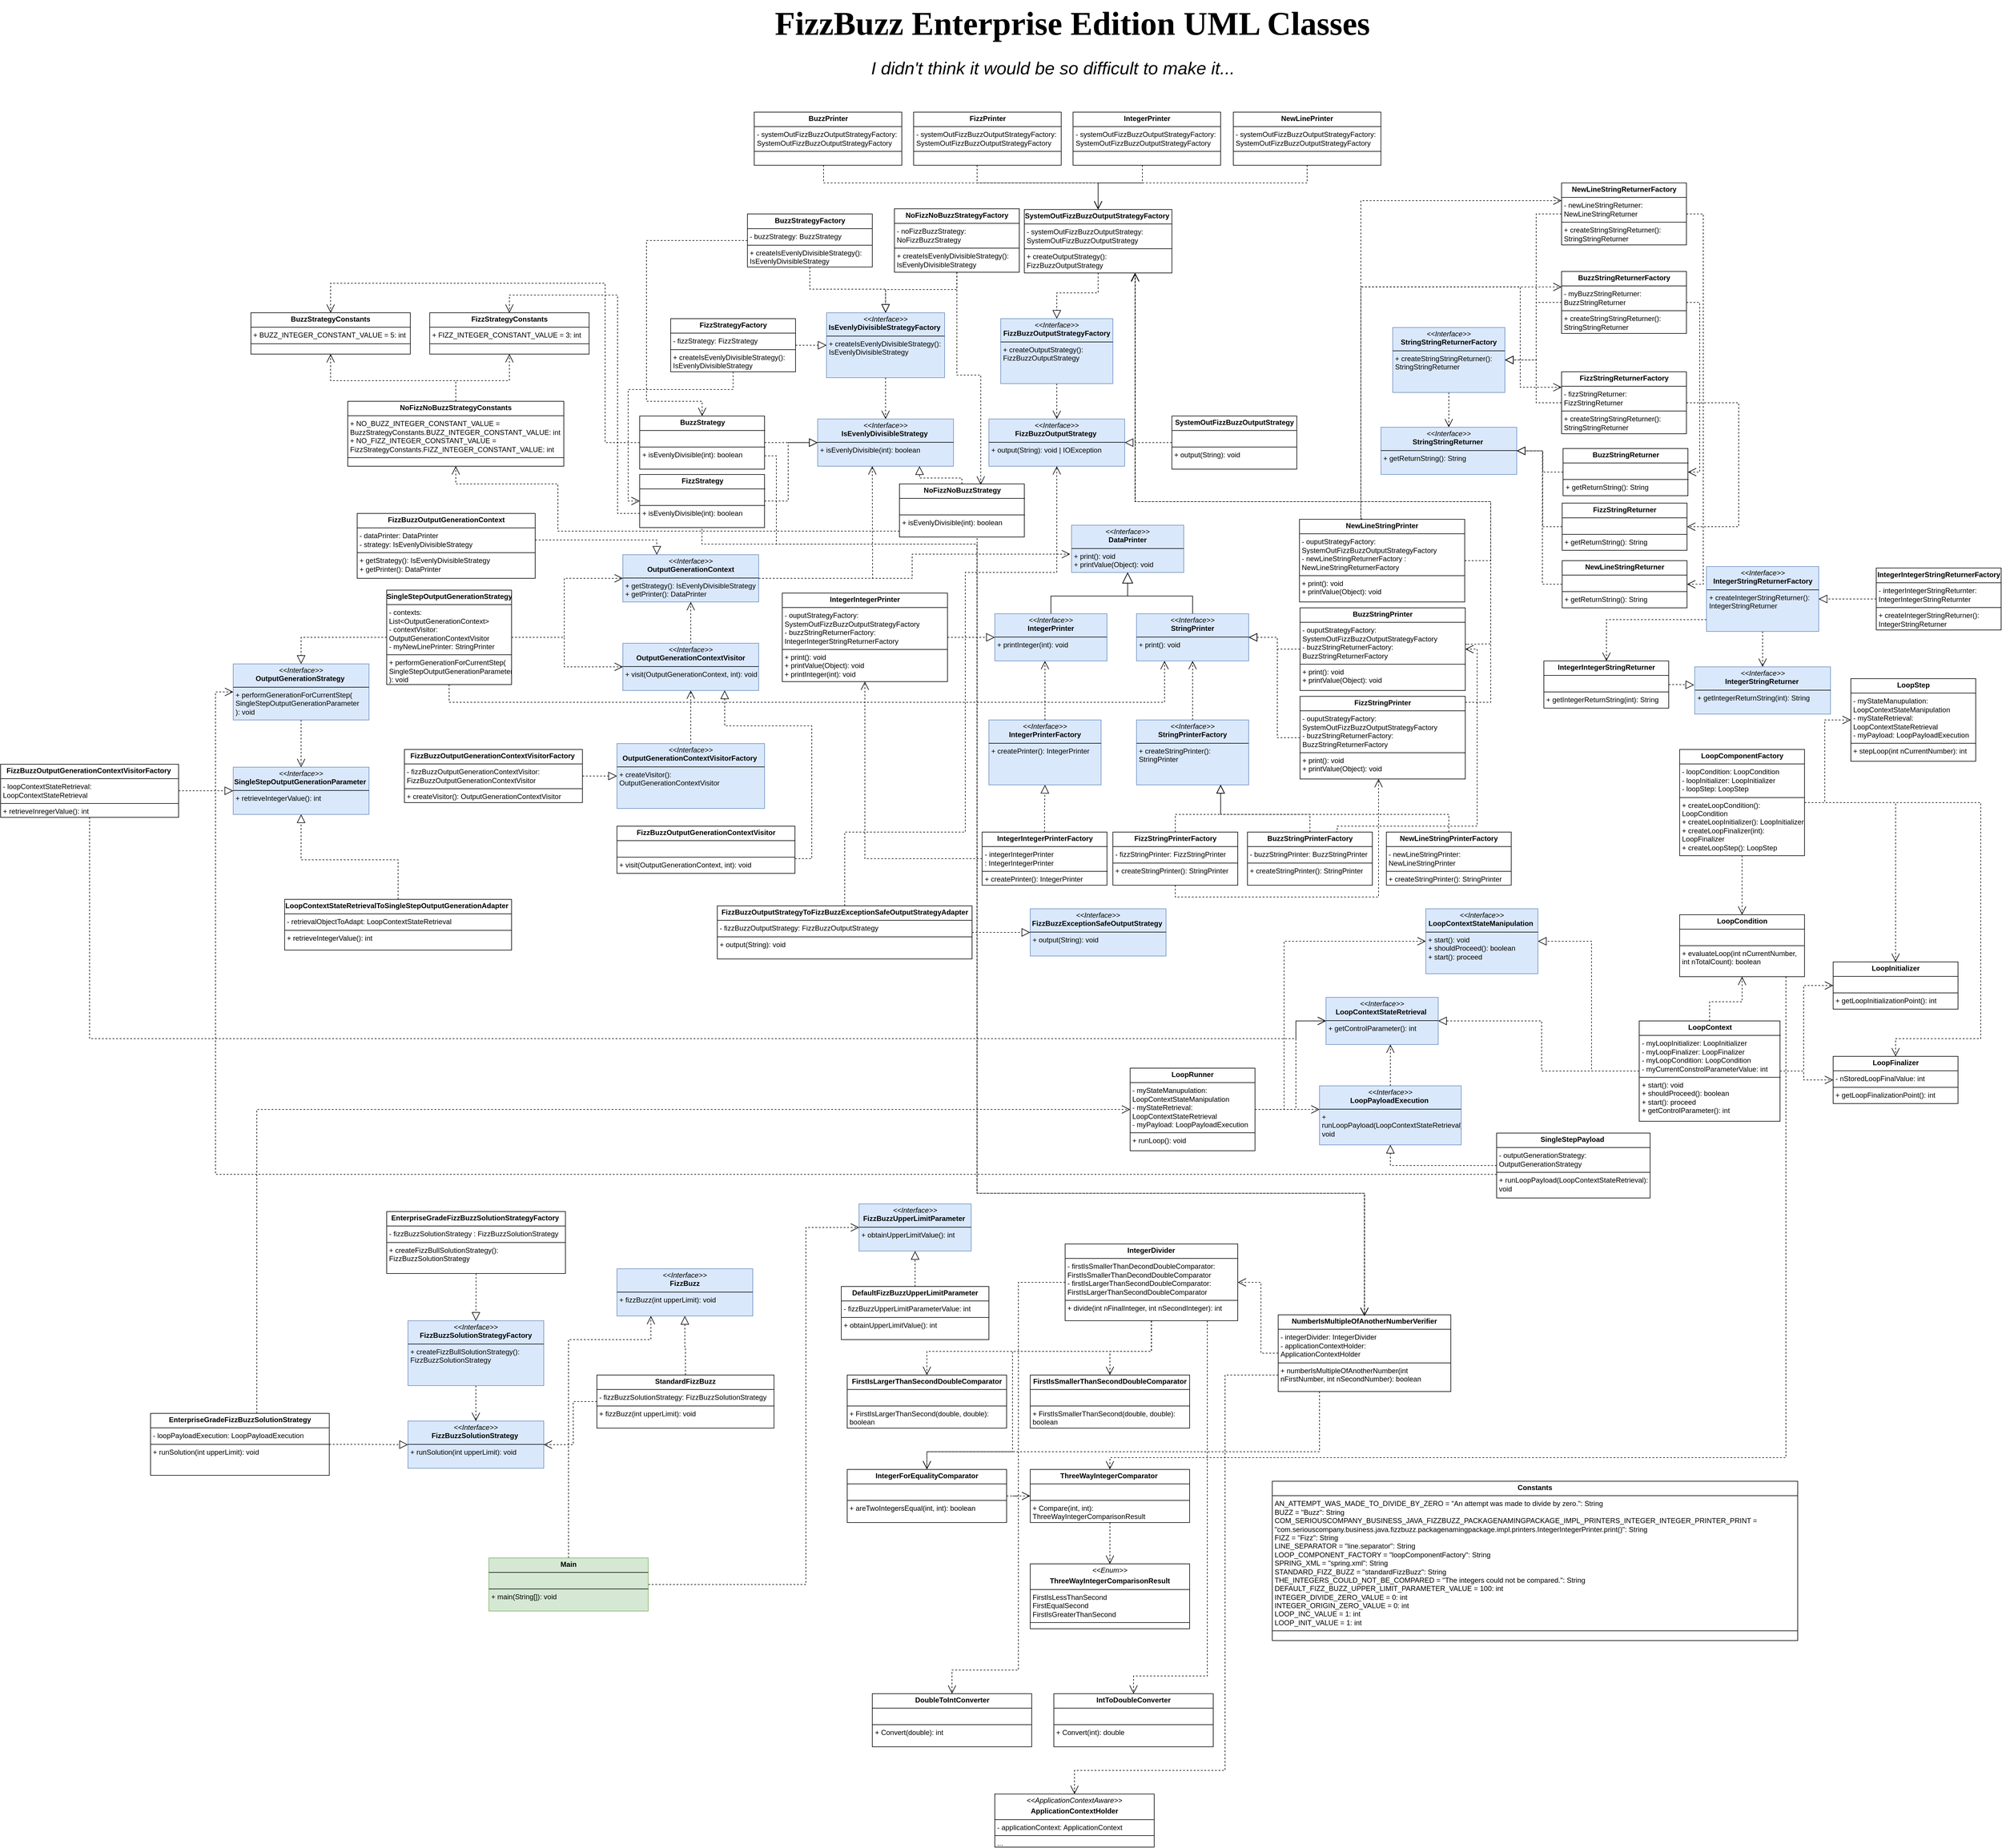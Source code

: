 <mxfile version="24.2.5" type="device" pages="2">
  <diagram name="Implementation" id="cqBRjzjnrjfowZmLZe2R">
    <mxGraphModel dx="7390" dy="3376" grid="1" gridSize="10" guides="1" tooltips="1" connect="1" arrows="1" fold="1" page="1" pageScale="1" pageWidth="827" pageHeight="1169" math="0" shadow="0">
      <root>
        <mxCell id="0" />
        <mxCell id="1" parent="0" />
        <mxCell id="Pnb_bAhB8xadI6ixJaM4-30" style="edgeStyle=orthogonalEdgeStyle;rounded=0;orthogonalLoop=1;jettySize=auto;html=1;entryX=0.5;entryY=0;entryDx=0;entryDy=0;endArrow=open;endSize=12;dashed=1;" parent="1" source="Pnb_bAhB8xadI6ixJaM4-1" target="Pnb_bAhB8xadI6ixJaM4-24" edge="1">
          <mxGeometry relative="1" as="geometry" />
        </mxCell>
        <mxCell id="Pnb_bAhB8xadI6ixJaM4-1" value="&lt;p style=&quot;margin:0px;margin-top:4px;text-align:center;&quot;&gt;&lt;i&gt;&amp;lt;&amp;lt;Interface&amp;gt;&amp;gt;&lt;/i&gt;&lt;br&gt;&lt;b&gt;FizzBuzzOutputStrategyFactory&lt;/b&gt;&lt;/p&gt;&lt;hr size=&quot;1&quot; style=&quot;border-style:solid;&quot;&gt;&lt;p style=&quot;margin:0px;margin-left:4px;&quot;&gt;+ createOutputStrategy(): FizzBuzzOutputStrategy&lt;br&gt;&lt;/p&gt;" style="verticalAlign=top;align=left;overflow=fill;html=1;whiteSpace=wrap;fillColor=#dae8fc;strokeColor=#6c8ebf;" parent="1" vertex="1">
          <mxGeometry x="40" y="900" width="190" height="110" as="geometry" />
        </mxCell>
        <mxCell id="Pnb_bAhB8xadI6ixJaM4-31" style="edgeStyle=orthogonalEdgeStyle;rounded=0;orthogonalLoop=1;jettySize=auto;html=1;endArrow=open;endSize=12;dashed=1;entryX=0.5;entryY=0;entryDx=0;entryDy=0;" parent="1" source="Pnb_bAhB8xadI6ixJaM4-2" target="Pnb_bAhB8xadI6ixJaM4-25" edge="1">
          <mxGeometry relative="1" as="geometry">
            <mxPoint x="-824" y="2878" as="targetPoint" />
          </mxGeometry>
        </mxCell>
        <mxCell id="Pnb_bAhB8xadI6ixJaM4-2" value="&lt;p style=&quot;margin:0px;margin-top:4px;text-align:center;&quot;&gt;&lt;i&gt;&amp;lt;&amp;lt;Interface&amp;gt;&amp;gt;&lt;/i&gt;&lt;br&gt;&lt;b&gt;FizzBuzzSolutionStrategyFactory&lt;/b&gt;&lt;/p&gt;&lt;hr size=&quot;1&quot; style=&quot;border-style:solid;&quot;&gt;&lt;p style=&quot;margin:0px;margin-left:4px;&quot;&gt;+ createFizzBullSolutionStrategy(): FizzBuzzSolutionStrategy&lt;br&gt;&lt;/p&gt;" style="verticalAlign=top;align=left;overflow=fill;html=1;whiteSpace=wrap;fillColor=#dae8fc;strokeColor=#6c8ebf;" parent="1" vertex="1">
          <mxGeometry x="-964" y="2598" width="230" height="110" as="geometry" />
        </mxCell>
        <mxCell id="Pnb_bAhB8xadI6ixJaM4-3" value="&lt;p style=&quot;margin:0px;margin-top:4px;text-align:center;&quot;&gt;&lt;i&gt;&amp;lt;&amp;lt;Interface&amp;gt;&amp;gt;&lt;/i&gt;&lt;br&gt;&lt;b&gt;IntegerPrinterFactory&lt;/b&gt;&lt;/p&gt;&lt;hr size=&quot;1&quot; style=&quot;border-style:solid;&quot;&gt;&lt;p style=&quot;margin:0px;margin-left:4px;&quot;&gt;+ createPrinter(): IntegerPrinter&lt;br&gt;&lt;/p&gt;" style="verticalAlign=top;align=left;overflow=fill;html=1;whiteSpace=wrap;fillColor=#dae8fc;strokeColor=#6c8ebf;" parent="1" vertex="1">
          <mxGeometry x="20" y="1580" width="190" height="110" as="geometry" />
        </mxCell>
        <mxCell id="Pnb_bAhB8xadI6ixJaM4-41" style="edgeStyle=orthogonalEdgeStyle;rounded=0;orthogonalLoop=1;jettySize=auto;html=1;entryX=0.5;entryY=0;entryDx=0;entryDy=0;endArrow=open;endSize=12;dashed=1;" parent="1" source="Pnb_bAhB8xadI6ixJaM4-4" target="Pnb_bAhB8xadI6ixJaM4-33" edge="1">
          <mxGeometry relative="1" as="geometry" />
        </mxCell>
        <mxCell id="i0oDe0RrJJAHdkjNOPpP-123" style="edgeStyle=orthogonalEdgeStyle;rounded=0;orthogonalLoop=1;jettySize=auto;html=1;entryX=0.5;entryY=0;entryDx=0;entryDy=0;endArrow=open;endSize=12;dashed=1;" parent="1" source="Pnb_bAhB8xadI6ixJaM4-4" target="i0oDe0RrJJAHdkjNOPpP-121" edge="1">
          <mxGeometry relative="1" as="geometry">
            <Array as="points">
              <mxPoint x="1066" y="1410" />
              <mxPoint x="1066" y="1480" />
            </Array>
          </mxGeometry>
        </mxCell>
        <mxCell id="Pnb_bAhB8xadI6ixJaM4-4" value="&lt;p style=&quot;margin:0px;margin-top:4px;text-align:center;&quot;&gt;&lt;i&gt;&amp;lt;&amp;lt;Interface&amp;gt;&amp;gt;&lt;/i&gt;&lt;br&gt;&lt;b&gt;IntegerStringReturnerFactory&lt;/b&gt;&lt;/p&gt;&lt;hr size=&quot;1&quot; style=&quot;border-style:solid;&quot;&gt;&lt;p style=&quot;margin:0px;margin-left:4px;&quot;&gt;+ createIntegerStringReturner(): IntegerStringReturner&lt;br&gt;&lt;/p&gt;" style="verticalAlign=top;align=left;overflow=fill;html=1;whiteSpace=wrap;fillColor=#dae8fc;strokeColor=#6c8ebf;" parent="1" vertex="1">
          <mxGeometry x="1235.5" y="1320" width="190" height="110" as="geometry" />
        </mxCell>
        <mxCell id="Pnb_bAhB8xadI6ixJaM4-32" style="edgeStyle=orthogonalEdgeStyle;rounded=0;orthogonalLoop=1;jettySize=auto;html=1;entryX=0.5;entryY=0;entryDx=0;entryDy=0;endArrow=open;endSize=12;dashed=1;" parent="1" source="Pnb_bAhB8xadI6ixJaM4-5" target="Pnb_bAhB8xadI6ixJaM4-26" edge="1">
          <mxGeometry relative="1" as="geometry" />
        </mxCell>
        <mxCell id="Pnb_bAhB8xadI6ixJaM4-5" value="&lt;p style=&quot;margin:0px;margin-top:4px;text-align:center;&quot;&gt;&lt;i&gt;&amp;lt;&amp;lt;Interface&amp;gt;&amp;gt;&lt;/i&gt;&lt;br&gt;&lt;b&gt;IsEvenlyDivisibleStrategyFactory&amp;nbsp;&lt;/b&gt;&lt;br&gt;&lt;/p&gt;&lt;hr size=&quot;1&quot; style=&quot;border-style:solid;&quot;&gt;&lt;p style=&quot;margin:0px;margin-left:4px;&quot;&gt;+ createIsEvenlyDivisibleStrategy(): IsEvenlyDivisibleStrategy&lt;br&gt;&lt;/p&gt;" style="verticalAlign=top;align=left;overflow=fill;html=1;whiteSpace=wrap;fillColor=#dae8fc;strokeColor=#6c8ebf;" parent="1" vertex="1">
          <mxGeometry x="-255" y="890" width="200" height="110" as="geometry" />
        </mxCell>
        <mxCell id="Pnb_bAhB8xadI6ixJaM4-43" style="edgeStyle=orthogonalEdgeStyle;rounded=0;orthogonalLoop=1;jettySize=auto;html=1;entryX=0.5;entryY=1;entryDx=0;entryDy=0;endArrow=open;endSize=12;dashed=1;" parent="1" source="Pnb_bAhB8xadI6ixJaM4-6" target="Pnb_bAhB8xadI6ixJaM4-36" edge="1">
          <mxGeometry relative="1" as="geometry" />
        </mxCell>
        <mxCell id="Pnb_bAhB8xadI6ixJaM4-6" value="&lt;p style=&quot;margin:0px;margin-top:4px;text-align:center;&quot;&gt;&lt;i&gt;&amp;lt;&amp;lt;Interface&amp;gt;&amp;gt;&lt;/i&gt;&lt;br&gt;&lt;b&gt;OutputGenerationContextVisitorFactory&amp;nbsp;&lt;/b&gt;&lt;br&gt;&lt;/p&gt;&lt;hr size=&quot;1&quot; style=&quot;border-style:solid;&quot;&gt;&lt;p style=&quot;margin:0px;margin-left:4px;&quot;&gt;+ createVisitor(): OutputGenerationContextVisitor&amp;nbsp;&lt;br&gt;&lt;/p&gt;" style="verticalAlign=top;align=left;overflow=fill;html=1;whiteSpace=wrap;fillColor=#dae8fc;strokeColor=#6c8ebf;" parent="1" vertex="1">
          <mxGeometry x="-610" y="1620" width="250" height="110" as="geometry" />
        </mxCell>
        <mxCell id="Pnb_bAhB8xadI6ixJaM4-45" style="edgeStyle=orthogonalEdgeStyle;rounded=0;orthogonalLoop=1;jettySize=auto;html=1;entryX=0.5;entryY=1;entryDx=0;entryDy=0;endArrow=open;endSize=12;dashed=1;" parent="1" source="Pnb_bAhB8xadI6ixJaM4-7" target="Pnb_bAhB8xadI6ixJaM4-18" edge="1">
          <mxGeometry relative="1" as="geometry" />
        </mxCell>
        <mxCell id="Pnb_bAhB8xadI6ixJaM4-7" value="&lt;p style=&quot;margin:0px;margin-top:4px;text-align:center;&quot;&gt;&lt;i&gt;&amp;lt;&amp;lt;Interface&amp;gt;&amp;gt;&lt;/i&gt;&lt;br&gt;&lt;b&gt;StringPrinterFactory&lt;/b&gt;&lt;/p&gt;&lt;hr size=&quot;1&quot; style=&quot;border-style:solid;&quot;&gt;&lt;p style=&quot;margin:0px;margin-left:4px;&quot;&gt;+ createStringPrinter(): StringPrinter&lt;br&gt;&lt;/p&gt;" style="verticalAlign=top;align=left;overflow=fill;html=1;whiteSpace=wrap;fillColor=#dae8fc;strokeColor=#6c8ebf;" parent="1" vertex="1">
          <mxGeometry x="270" y="1580" width="190" height="110" as="geometry" />
        </mxCell>
        <mxCell id="Pnb_bAhB8xadI6ixJaM4-46" style="edgeStyle=orthogonalEdgeStyle;rounded=0;orthogonalLoop=1;jettySize=auto;html=1;endArrow=open;endSize=12;dashed=1;" parent="1" source="Pnb_bAhB8xadI6ixJaM4-9" target="Pnb_bAhB8xadI6ixJaM4-34" edge="1">
          <mxGeometry relative="1" as="geometry" />
        </mxCell>
        <mxCell id="Pnb_bAhB8xadI6ixJaM4-9" value="&lt;p style=&quot;margin:0px;margin-top:4px;text-align:center;&quot;&gt;&lt;i&gt;&amp;lt;&amp;lt;Interface&amp;gt;&amp;gt;&lt;/i&gt;&lt;br&gt;&lt;b&gt;String&lt;/b&gt;&lt;b&gt;StringReturnerFactory&lt;/b&gt;&lt;/p&gt;&lt;hr size=&quot;1&quot; style=&quot;border-style:solid;&quot;&gt;&lt;p style=&quot;margin:0px;margin-left:4px;&quot;&gt;+ create&lt;span style=&quot;text-align: center;&quot;&gt;String&lt;/span&gt;StringReturner():&lt;/p&gt;&lt;p style=&quot;margin:0px;margin-left:4px;&quot;&gt;&lt;span style=&quot;text-align: center;&quot;&gt;String&lt;/span&gt;StringReturner&lt;br&gt;&lt;/p&gt;" style="verticalAlign=top;align=left;overflow=fill;html=1;whiteSpace=wrap;fillColor=#dae8fc;strokeColor=#6c8ebf;" parent="1" vertex="1">
          <mxGeometry x="704" y="915" width="190" height="110" as="geometry" />
        </mxCell>
        <mxCell id="Pnb_bAhB8xadI6ixJaM4-10" value="&lt;p style=&quot;margin:0px;margin-top:4px;text-align:center;&quot;&gt;&lt;i&gt;&amp;lt;&amp;lt;Interface&amp;gt;&amp;gt;&lt;/i&gt;&lt;br&gt;&lt;b&gt;LoopContextStateManipulation&amp;nbsp;&lt;/b&gt;&lt;br&gt;&lt;/p&gt;&lt;hr size=&quot;1&quot; style=&quot;border-style:solid;&quot;&gt;&lt;p style=&quot;margin:0px;margin-left:4px;&quot;&gt;+ start():&amp;nbsp;&lt;span style=&quot;text-align: center; background-color: initial;&quot;&gt;void&lt;/span&gt;&lt;/p&gt;&lt;p style=&quot;margin:0px;margin-left:4px;&quot;&gt;+ shouldProceed():&amp;nbsp;&lt;span style=&quot;background-color: initial; text-align: center;&quot;&gt;boolean&lt;/span&gt;&lt;span style=&quot;text-align: center; background-color: initial;&quot;&gt;&lt;br&gt;&lt;/span&gt;&lt;/p&gt;&lt;p style=&quot;margin:0px;margin-left:4px;&quot;&gt;+ start():&amp;nbsp;&lt;span style=&quot;background-color: initial; text-align: center;&quot;&gt;proceed&lt;/span&gt;&lt;span style=&quot;background-color: initial; text-align: center;&quot;&gt;&lt;br&gt;&lt;/span&gt;&lt;/p&gt;" style="verticalAlign=top;align=left;overflow=fill;html=1;whiteSpace=wrap;fillColor=#dae8fc;strokeColor=#6c8ebf;" parent="1" vertex="1">
          <mxGeometry x="760" y="1900" width="190" height="110" as="geometry" />
        </mxCell>
        <mxCell id="Pnb_bAhB8xadI6ixJaM4-11" value="&lt;p style=&quot;margin:0px;margin-top:4px;text-align:center;&quot;&gt;&lt;i&gt;&amp;lt;&amp;lt;Interface&amp;gt;&amp;gt;&lt;/i&gt;&lt;br&gt;&lt;b&gt;LoopContextStateRetrieval&amp;nbsp;&lt;/b&gt;&lt;br&gt;&lt;/p&gt;&lt;hr size=&quot;1&quot; style=&quot;border-style:solid;&quot;&gt;&lt;p style=&quot;margin: 0px 0px 0px 4px;&quot;&gt;+ getControlParameter(): int&lt;/p&gt;" style="verticalAlign=top;align=left;overflow=fill;html=1;whiteSpace=wrap;fillColor=#dae8fc;strokeColor=#6c8ebf;" parent="1" vertex="1">
          <mxGeometry x="591" y="2050" width="190" height="80" as="geometry" />
        </mxCell>
        <mxCell id="Pnb_bAhB8xadI6ixJaM4-12" value="&lt;p style=&quot;margin:0px;margin-top:4px;text-align:center;&quot;&gt;&lt;i&gt;&amp;lt;&amp;lt;Interface&amp;gt;&amp;gt;&lt;/i&gt;&lt;br&gt;&lt;b&gt;LoopPayloadExecution&amp;nbsp;&lt;/b&gt;&lt;br&gt;&lt;/p&gt;&lt;hr size=&quot;1&quot; style=&quot;border-style:solid;&quot;&gt;&lt;p style=&quot;margin: 0px 0px 0px 4px;&quot;&gt;+ runLoopPayload(LoopContextStateRetrieval): void&lt;/p&gt;" style="verticalAlign=top;align=left;overflow=fill;html=1;whiteSpace=wrap;fillColor=#dae8fc;strokeColor=#6c8ebf;" parent="1" vertex="1">
          <mxGeometry x="580" y="2200" width="240" height="100" as="geometry" />
        </mxCell>
        <mxCell id="Pnb_bAhB8xadI6ixJaM4-13" style="edgeStyle=orthogonalEdgeStyle;rounded=0;orthogonalLoop=1;jettySize=auto;html=1;entryX=0.574;entryY=1;entryDx=0;entryDy=0;entryPerimeter=0;endArrow=open;endSize=12;dashed=1;" parent="1" source="Pnb_bAhB8xadI6ixJaM4-12" target="Pnb_bAhB8xadI6ixJaM4-11" edge="1">
          <mxGeometry relative="1" as="geometry" />
        </mxCell>
        <mxCell id="Pnb_bAhB8xadI6ixJaM4-15" value="&lt;p style=&quot;margin:0px;margin-top:4px;text-align:center;&quot;&gt;&lt;i&gt;&amp;lt;&amp;lt;Interface&amp;gt;&amp;gt;&lt;/i&gt;&lt;br&gt;&lt;b&gt;FizzBuzzUpperLimitParameter&amp;nbsp;&lt;/b&gt;&lt;br&gt;&lt;/p&gt;&lt;hr size=&quot;1&quot; style=&quot;border-style:solid;&quot;&gt;&lt;p style=&quot;margin: 0px 0px 0px 4px;&quot;&gt;+ obtainUpperLimitValue(): int&lt;/p&gt;" style="verticalAlign=top;align=left;overflow=fill;html=1;whiteSpace=wrap;fillColor=#dae8fc;strokeColor=#6c8ebf;" parent="1" vertex="1">
          <mxGeometry x="-200" y="2400" width="190" height="80" as="geometry" />
        </mxCell>
        <mxCell id="Pnb_bAhB8xadI6ixJaM4-16" value="&lt;p style=&quot;margin:0px;margin-top:4px;text-align:center;&quot;&gt;&lt;i&gt;&amp;lt;&amp;lt;Interface&amp;gt;&amp;gt;&lt;/i&gt;&lt;br&gt;&lt;b&gt;DataPrinter&lt;/b&gt;&lt;br&gt;&lt;/p&gt;&lt;hr size=&quot;1&quot; style=&quot;border-style:solid;&quot;&gt;&lt;p style=&quot;margin: 0px 0px 0px 4px;&quot;&gt;+ print(): void&lt;/p&gt;&lt;p style=&quot;margin: 0px 0px 0px 4px;&quot;&gt;+ printValue(Object): void&lt;br&gt;&lt;/p&gt;" style="verticalAlign=top;align=left;overflow=fill;html=1;whiteSpace=wrap;fillColor=#dae8fc;strokeColor=#6c8ebf;" parent="1" vertex="1">
          <mxGeometry x="160" y="1250" width="190" height="80" as="geometry" />
        </mxCell>
        <mxCell id="Pnb_bAhB8xadI6ixJaM4-22" style="edgeStyle=orthogonalEdgeStyle;rounded=0;orthogonalLoop=1;jettySize=auto;html=1;entryX=0.5;entryY=1;entryDx=0;entryDy=0;endArrow=block;endSize=16;endFill=0;" parent="1" source="Pnb_bAhB8xadI6ixJaM4-17" target="Pnb_bAhB8xadI6ixJaM4-16" edge="1">
          <mxGeometry relative="1" as="geometry" />
        </mxCell>
        <mxCell id="Pnb_bAhB8xadI6ixJaM4-17" value="&lt;p style=&quot;margin:0px;margin-top:4px;text-align:center;&quot;&gt;&lt;i&gt;&amp;lt;&amp;lt;Interface&amp;gt;&amp;gt;&lt;/i&gt;&lt;br&gt;&lt;b&gt;IntegerPrinter&lt;/b&gt;&lt;br&gt;&lt;/p&gt;&lt;hr size=&quot;1&quot; style=&quot;border-style:solid;&quot;&gt;&lt;p style=&quot;margin: 0px 0px 0px 4px;&quot;&gt;+ printInteger(int): void&lt;/p&gt;" style="verticalAlign=top;align=left;overflow=fill;html=1;whiteSpace=wrap;fillColor=#dae8fc;strokeColor=#6c8ebf;" parent="1" vertex="1">
          <mxGeometry x="30" y="1400" width="190" height="80" as="geometry" />
        </mxCell>
        <mxCell id="Pnb_bAhB8xadI6ixJaM4-21" style="edgeStyle=orthogonalEdgeStyle;rounded=0;orthogonalLoop=1;jettySize=auto;html=1;entryX=0.5;entryY=1;entryDx=0;entryDy=0;endArrow=block;endSize=16;endFill=0;" parent="1" source="Pnb_bAhB8xadI6ixJaM4-18" target="Pnb_bAhB8xadI6ixJaM4-16" edge="1">
          <mxGeometry relative="1" as="geometry" />
        </mxCell>
        <mxCell id="Pnb_bAhB8xadI6ixJaM4-18" value="&lt;p style=&quot;margin:0px;margin-top:4px;text-align:center;&quot;&gt;&lt;i&gt;&amp;lt;&amp;lt;Interface&amp;gt;&amp;gt;&lt;/i&gt;&lt;br&gt;&lt;b&gt;StringPrinter&lt;/b&gt;&lt;br&gt;&lt;/p&gt;&lt;hr size=&quot;1&quot; style=&quot;border-style:solid;&quot;&gt;&lt;p style=&quot;margin: 0px 0px 0px 4px;&quot;&gt;+ print(): void&lt;/p&gt;" style="verticalAlign=top;align=left;overflow=fill;html=1;whiteSpace=wrap;fillColor=#dae8fc;strokeColor=#6c8ebf;" parent="1" vertex="1">
          <mxGeometry x="270" y="1400" width="190" height="80" as="geometry" />
        </mxCell>
        <mxCell id="Pnb_bAhB8xadI6ixJaM4-23" value="&lt;p style=&quot;margin:0px;margin-top:4px;text-align:center;&quot;&gt;&lt;i&gt;&amp;lt;&amp;lt;Interface&amp;gt;&amp;gt;&lt;/i&gt;&lt;br&gt;&lt;b&gt;FizzBuzzExceptionSafeOutputStrategy&amp;nbsp;&lt;/b&gt;&lt;br&gt;&lt;/p&gt;&lt;hr size=&quot;1&quot; style=&quot;border-style:solid;&quot;&gt;&lt;p style=&quot;margin:0px;margin-left:4px;&quot;&gt;+ output(String): void&lt;/p&gt;" style="verticalAlign=top;align=left;overflow=fill;html=1;whiteSpace=wrap;fillColor=#dae8fc;strokeColor=#6c8ebf;" parent="1" vertex="1">
          <mxGeometry x="90" y="1900" width="230" height="80" as="geometry" />
        </mxCell>
        <mxCell id="Pnb_bAhB8xadI6ixJaM4-24" value="&lt;p style=&quot;margin:0px;margin-top:4px;text-align:center;&quot;&gt;&lt;i&gt;&amp;lt;&amp;lt;Interface&amp;gt;&amp;gt;&lt;/i&gt;&lt;br&gt;&lt;b&gt;FizzBuzzOutputStrategy&amp;nbsp;&lt;/b&gt;&lt;br&gt;&lt;/p&gt;&lt;hr size=&quot;1&quot; style=&quot;border-style:solid;&quot;&gt;&lt;p style=&quot;margin:0px;margin-left:4px;&quot;&gt;+ output(String): void | IOException&lt;/p&gt;" style="verticalAlign=top;align=left;overflow=fill;html=1;whiteSpace=wrap;fillColor=#dae8fc;strokeColor=#6c8ebf;" parent="1" vertex="1">
          <mxGeometry x="20" y="1070" width="230" height="80" as="geometry" />
        </mxCell>
        <mxCell id="Pnb_bAhB8xadI6ixJaM4-25" value="&lt;p style=&quot;margin:0px;margin-top:4px;text-align:center;&quot;&gt;&lt;i&gt;&amp;lt;&amp;lt;Interface&amp;gt;&amp;gt;&lt;/i&gt;&lt;br&gt;&lt;b&gt;FizzBuzzSolutionStrategy&amp;nbsp;&lt;/b&gt;&lt;br&gt;&lt;/p&gt;&lt;hr size=&quot;1&quot; style=&quot;border-style:solid;&quot;&gt;&lt;p style=&quot;margin:0px;margin-left:4px;&quot;&gt;+ runSolution(int upperLimit): void&lt;/p&gt;" style="verticalAlign=top;align=left;overflow=fill;html=1;whiteSpace=wrap;fillColor=#dae8fc;strokeColor=#6c8ebf;" parent="1" vertex="1">
          <mxGeometry x="-964" y="2768" width="230" height="80" as="geometry" />
        </mxCell>
        <mxCell id="Pnb_bAhB8xadI6ixJaM4-26" value="&lt;p style=&quot;margin:0px;margin-top:4px;text-align:center;&quot;&gt;&lt;i&gt;&amp;lt;&amp;lt;Interface&amp;gt;&amp;gt;&lt;/i&gt;&lt;br&gt;&lt;b&gt;IsEvenlyDivisibleStrategy&amp;nbsp;&lt;/b&gt;&lt;br&gt;&lt;/p&gt;&lt;hr size=&quot;1&quot; style=&quot;border-style:solid;&quot;&gt;&lt;p style=&quot;margin:0px;margin-left:4px;&quot;&gt;+ isEvenlyDivisible(int): boolean&lt;/p&gt;" style="verticalAlign=top;align=left;overflow=fill;html=1;whiteSpace=wrap;fillColor=#dae8fc;strokeColor=#6c8ebf;" parent="1" vertex="1">
          <mxGeometry x="-270" y="1070" width="230" height="80" as="geometry" />
        </mxCell>
        <mxCell id="Pnb_bAhB8xadI6ixJaM4-29" style="edgeStyle=orthogonalEdgeStyle;rounded=0;orthogonalLoop=1;jettySize=auto;html=1;entryX=0.5;entryY=0;entryDx=0;entryDy=0;endArrow=open;endSize=12;dashed=1;" parent="1" source="Pnb_bAhB8xadI6ixJaM4-27" target="Pnb_bAhB8xadI6ixJaM4-28" edge="1">
          <mxGeometry relative="1" as="geometry" />
        </mxCell>
        <mxCell id="Pnb_bAhB8xadI6ixJaM4-27" value="&lt;p style=&quot;margin:0px;margin-top:4px;text-align:center;&quot;&gt;&lt;i&gt;&amp;lt;&amp;lt;Interface&amp;gt;&amp;gt;&lt;/i&gt;&lt;br&gt;&lt;b&gt;OutputGenerationStrategy&amp;nbsp;&lt;/b&gt;&lt;br&gt;&lt;/p&gt;&lt;hr size=&quot;1&quot; style=&quot;border-style:solid;&quot;&gt;&lt;p style=&quot;margin:0px;margin-left:4px;&quot;&gt;+ performGenerationForCurrentStep(&lt;/p&gt;&lt;p style=&quot;margin:0px;margin-left:4px;&quot;&gt;SingleStepOutputGenerationParameter&lt;/p&gt;&lt;p style=&quot;margin:0px;margin-left:4px;&quot;&gt;): void&lt;/p&gt;" style="verticalAlign=top;align=left;overflow=fill;html=1;whiteSpace=wrap;fillColor=#dae8fc;strokeColor=#6c8ebf;" parent="1" vertex="1">
          <mxGeometry x="-1260" y="1485" width="230" height="95" as="geometry" />
        </mxCell>
        <mxCell id="Pnb_bAhB8xadI6ixJaM4-28" value="&lt;p style=&quot;margin:0px;margin-top:4px;text-align:center;&quot;&gt;&lt;i&gt;&amp;lt;&amp;lt;Interface&amp;gt;&amp;gt;&lt;/i&gt;&lt;br&gt;&lt;b&gt;SingleStepOutputGenerationParameter&amp;nbsp;&lt;/b&gt;&lt;br&gt;&lt;/p&gt;&lt;hr size=&quot;1&quot; style=&quot;border-style:solid;&quot;&gt;&lt;p style=&quot;margin:0px;margin-left:4px;&quot;&gt;+ retrieveIntegerValue(): int&lt;/p&gt;" style="verticalAlign=top;align=left;overflow=fill;html=1;whiteSpace=wrap;fillColor=#dae8fc;strokeColor=#6c8ebf;" parent="1" vertex="1">
          <mxGeometry x="-1260" y="1660" width="230" height="80" as="geometry" />
        </mxCell>
        <mxCell id="Pnb_bAhB8xadI6ixJaM4-33" value="&lt;p style=&quot;margin:0px;margin-top:4px;text-align:center;&quot;&gt;&lt;i&gt;&amp;lt;&amp;lt;Interface&amp;gt;&amp;gt;&lt;/i&gt;&lt;br&gt;&lt;b&gt;IntegerStringReturner&amp;nbsp;&lt;/b&gt;&lt;br&gt;&lt;/p&gt;&lt;hr size=&quot;1&quot; style=&quot;border-style:solid;&quot;&gt;&lt;p style=&quot;margin:0px;margin-left:4px;&quot;&gt;+ getIntegerReturnString(int): String&lt;/p&gt;" style="verticalAlign=top;align=left;overflow=fill;html=1;whiteSpace=wrap;fillColor=#dae8fc;strokeColor=#6c8ebf;" parent="1" vertex="1">
          <mxGeometry x="1215.5" y="1490" width="230" height="80" as="geometry" />
        </mxCell>
        <mxCell id="Pnb_bAhB8xadI6ixJaM4-34" value="&lt;p style=&quot;margin:0px;margin-top:4px;text-align:center;&quot;&gt;&lt;i&gt;&amp;lt;&amp;lt;Interface&amp;gt;&amp;gt;&lt;/i&gt;&lt;br&gt;&lt;b&gt;StringStringReturner&amp;nbsp;&lt;/b&gt;&lt;br&gt;&lt;/p&gt;&lt;hr size=&quot;1&quot; style=&quot;border-style:solid;&quot;&gt;&lt;p style=&quot;margin:0px;margin-left:4px;&quot;&gt;+ getReturnString(): String&lt;/p&gt;" style="verticalAlign=top;align=left;overflow=fill;html=1;whiteSpace=wrap;fillColor=#dae8fc;strokeColor=#6c8ebf;" parent="1" vertex="1">
          <mxGeometry x="684" y="1084" width="230" height="80" as="geometry" />
        </mxCell>
        <mxCell id="Pnb_bAhB8xadI6ixJaM4-48" style="edgeStyle=orthogonalEdgeStyle;rounded=0;orthogonalLoop=1;jettySize=auto;html=1;entryX=0.5;entryY=1;entryDx=0;entryDy=0;endArrow=open;endSize=12;dashed=1;" parent="1" source="Pnb_bAhB8xadI6ixJaM4-35" edge="1">
          <mxGeometry relative="1" as="geometry">
            <mxPoint x="-177.5" y="1150" as="targetPoint" />
          </mxGeometry>
        </mxCell>
        <mxCell id="Pnb_bAhB8xadI6ixJaM4-35" value="&lt;p style=&quot;margin:0px;margin-top:4px;text-align:center;&quot;&gt;&lt;i&gt;&amp;lt;&amp;lt;Interface&amp;gt;&amp;gt;&lt;/i&gt;&lt;br&gt;&lt;b&gt;OutputGenerationContext&lt;/b&gt;&lt;br&gt;&lt;/p&gt;&lt;hr size=&quot;1&quot; style=&quot;border-style:solid;&quot;&gt;&lt;p style=&quot;margin:0px;margin-left:4px;&quot;&gt;+ getStrategy(): IsEvenlyDivisibleStrategy&lt;/p&gt;&lt;p style=&quot;margin:0px;margin-left:4px;&quot;&gt;+ getPrinter():&amp;nbsp;&lt;span style=&quot;background-color: initial;&quot;&gt;DataPrinter&lt;/span&gt;&lt;/p&gt;" style="verticalAlign=top;align=left;overflow=fill;html=1;whiteSpace=wrap;fillColor=#dae8fc;strokeColor=#6c8ebf;" parent="1" vertex="1">
          <mxGeometry x="-600" y="1300" width="230" height="80" as="geometry" />
        </mxCell>
        <mxCell id="Pnb_bAhB8xadI6ixJaM4-37" style="edgeStyle=orthogonalEdgeStyle;rounded=0;orthogonalLoop=1;jettySize=auto;html=1;entryX=0.5;entryY=1;entryDx=0;entryDy=0;endArrow=open;endSize=12;dashed=1;" parent="1" source="Pnb_bAhB8xadI6ixJaM4-36" target="Pnb_bAhB8xadI6ixJaM4-35" edge="1">
          <mxGeometry relative="1" as="geometry" />
        </mxCell>
        <mxCell id="Pnb_bAhB8xadI6ixJaM4-36" value="&lt;p style=&quot;margin:0px;margin-top:4px;text-align:center;&quot;&gt;&lt;i&gt;&amp;lt;&amp;lt;Interface&amp;gt;&amp;gt;&lt;/i&gt;&lt;br&gt;&lt;b&gt;OutputGenerationContextVisitor&lt;/b&gt;&lt;/p&gt;&lt;hr size=&quot;1&quot; style=&quot;border-style:solid;&quot;&gt;&lt;p style=&quot;margin:0px;margin-left:4px;&quot;&gt;+ visit(OutputGenerationContext, int): void&lt;/p&gt;" style="verticalAlign=top;align=left;overflow=fill;html=1;whiteSpace=wrap;fillColor=#dae8fc;strokeColor=#6c8ebf;" parent="1" vertex="1">
          <mxGeometry x="-600" y="1450" width="230" height="80" as="geometry" />
        </mxCell>
        <mxCell id="Pnb_bAhB8xadI6ixJaM4-38" value="&lt;p style=&quot;margin:0px;margin-top:4px;text-align:center;&quot;&gt;&lt;i&gt;&amp;lt;&amp;lt;Interface&amp;gt;&amp;gt;&lt;/i&gt;&lt;br&gt;&lt;b&gt;FizzBuzz&lt;/b&gt;&lt;/p&gt;&lt;hr size=&quot;1&quot; style=&quot;border-style:solid;&quot;&gt;&lt;p style=&quot;margin:0px;margin-left:4px;&quot;&gt;+ fizzBuzz(int upperLimit): void&lt;/p&gt;" style="verticalAlign=top;align=left;overflow=fill;html=1;whiteSpace=wrap;fillColor=#dae8fc;strokeColor=#6c8ebf;" parent="1" vertex="1">
          <mxGeometry x="-610" y="2510" width="230" height="80" as="geometry" />
        </mxCell>
        <mxCell id="Pnb_bAhB8xadI6ixJaM4-39" style="edgeStyle=orthogonalEdgeStyle;rounded=0;orthogonalLoop=1;jettySize=auto;html=1;entryX=0.447;entryY=1;entryDx=0;entryDy=0;entryPerimeter=0;endArrow=open;endSize=12;dashed=1;" parent="1" source="Pnb_bAhB8xadI6ixJaM4-3" target="Pnb_bAhB8xadI6ixJaM4-17" edge="1">
          <mxGeometry relative="1" as="geometry" />
        </mxCell>
        <mxCell id="Pnb_bAhB8xadI6ixJaM4-47" style="edgeStyle=orthogonalEdgeStyle;rounded=0;orthogonalLoop=1;jettySize=auto;html=1;entryX=-0.013;entryY=0.613;entryDx=0;entryDy=0;entryPerimeter=0;endArrow=open;endSize=12;dashed=1;" parent="1" source="Pnb_bAhB8xadI6ixJaM4-35" target="Pnb_bAhB8xadI6ixJaM4-16" edge="1">
          <mxGeometry relative="1" as="geometry" />
        </mxCell>
        <mxCell id="kiVenhBin3dVtEj55zc_-1" value="&lt;b&gt;&lt;font face=&quot;Lucida Console&quot; style=&quot;font-size: 56px;&quot;&gt;FizzBuzz Enterprise Edition UML Classes&lt;/font&gt;&lt;/b&gt;" style="text;html=1;align=center;verticalAlign=middle;resizable=0;points=[];autosize=1;strokeColor=none;fillColor=none;" parent="1" vertex="1">
          <mxGeometry x="-529" y="360" width="1380" height="80" as="geometry" />
        </mxCell>
        <mxCell id="-3pfUDlVml6voUJfmm8U-6" style="edgeStyle=orthogonalEdgeStyle;rounded=0;orthogonalLoop=1;jettySize=auto;html=1;endArrow=block;dashed=1;endFill=0;endSize=12;" parent="1" source="-3pfUDlVml6voUJfmm8U-2" target="Pnb_bAhB8xadI6ixJaM4-5" edge="1">
          <mxGeometry relative="1" as="geometry">
            <Array as="points">
              <mxPoint x="-283" y="850" />
              <mxPoint x="-155" y="850" />
            </Array>
          </mxGeometry>
        </mxCell>
        <mxCell id="i0oDe0RrJJAHdkjNOPpP-70" style="edgeStyle=orthogonalEdgeStyle;rounded=0;orthogonalLoop=1;jettySize=auto;html=1;entryX=0.5;entryY=0;entryDx=0;entryDy=0;endArrow=open;endSize=12;dashed=1;" parent="1" source="-3pfUDlVml6voUJfmm8U-2" target="i0oDe0RrJJAHdkjNOPpP-67" edge="1">
          <mxGeometry relative="1" as="geometry">
            <Array as="points">
              <mxPoint x="-560" y="767" />
              <mxPoint x="-560" y="1040" />
              <mxPoint x="-466" y="1040" />
            </Array>
          </mxGeometry>
        </mxCell>
        <mxCell id="-3pfUDlVml6voUJfmm8U-2" value="&lt;p style=&quot;margin:0px;margin-top:4px;text-align:center;&quot;&gt;&lt;b&gt;BuzzStrategyFactory&lt;/b&gt;&lt;/p&gt;&lt;hr size=&quot;1&quot; style=&quot;border-style:solid;&quot;&gt;&lt;p style=&quot;margin:0px;margin-left:4px;&quot;&gt;- buzzStrategy: BuzzStrategy&lt;/p&gt;&lt;hr size=&quot;1&quot; style=&quot;border-style:solid;&quot;&gt;&lt;p style=&quot;margin:0px;margin-left:4px;&quot;&gt;+ createIsEvenlyDivisibleStrategy():&lt;/p&gt;&lt;p style=&quot;margin:0px;margin-left:4px;&quot;&gt;&lt;span style=&quot;background-color: initial;&quot;&gt;IsEvenlyDivisibleStrategy&lt;/span&gt;&lt;/p&gt;" style="verticalAlign=top;align=left;overflow=fill;html=1;whiteSpace=wrap;" parent="1" vertex="1">
          <mxGeometry x="-389" y="722.5" width="211.5" height="90" as="geometry" />
        </mxCell>
        <mxCell id="-3pfUDlVml6voUJfmm8U-8" style="edgeStyle=orthogonalEdgeStyle;rounded=0;orthogonalLoop=1;jettySize=auto;html=1;endArrow=block;dashed=1;endFill=0;endSize=12;entryX=0.75;entryY=1;entryDx=0;entryDy=0;" parent="1" source="-3pfUDlVml6voUJfmm8U-7" target="Pnb_bAhB8xadI6ixJaM4-7" edge="1">
          <mxGeometry relative="1" as="geometry">
            <Array as="points">
              <mxPoint x="564" y="1740" />
              <mxPoint x="413" y="1740" />
            </Array>
          </mxGeometry>
        </mxCell>
        <mxCell id="i0oDe0RrJJAHdkjNOPpP-52" style="edgeStyle=orthogonalEdgeStyle;rounded=0;orthogonalLoop=1;jettySize=auto;html=1;entryX=1;entryY=0.5;entryDx=0;entryDy=0;endArrow=open;endSize=12;dashed=1;exitX=0.707;exitY=-0.004;exitDx=0;exitDy=0;exitPerimeter=0;" parent="1" source="-3pfUDlVml6voUJfmm8U-7" target="i0oDe0RrJJAHdkjNOPpP-37" edge="1">
          <mxGeometry relative="1" as="geometry">
            <Array as="points">
              <mxPoint x="610" y="1770" />
              <mxPoint x="610" y="1760" />
              <mxPoint x="847" y="1760" />
              <mxPoint x="847" y="1460" />
            </Array>
          </mxGeometry>
        </mxCell>
        <mxCell id="-3pfUDlVml6voUJfmm8U-7" value="&lt;p style=&quot;margin:0px;margin-top:4px;text-align:center;&quot;&gt;&lt;b&gt;BuzzStringPrinterFactory&lt;/b&gt;&lt;br&gt;&lt;/p&gt;&lt;hr size=&quot;1&quot; style=&quot;border-style:solid;&quot;&gt;&lt;p style=&quot;margin:0px;margin-left:4px;&quot;&gt;- buzzStringPrinter: BuzzStringPrinter&lt;/p&gt;&lt;hr size=&quot;1&quot; style=&quot;border-style:solid;&quot;&gt;&lt;p style=&quot;margin:0px;margin-left:4px;&quot;&gt;+ createStringPrinter(): StringPrinter&lt;br&gt;&lt;/p&gt;" style="verticalAlign=top;align=left;overflow=fill;html=1;whiteSpace=wrap;" parent="1" vertex="1">
          <mxGeometry x="458" y="1770" width="211.5" height="90" as="geometry" />
        </mxCell>
        <mxCell id="-3pfUDlVml6voUJfmm8U-12" style="edgeStyle=orthogonalEdgeStyle;rounded=0;orthogonalLoop=1;jettySize=auto;html=1;entryX=1;entryY=0.5;entryDx=0;entryDy=0;endArrow=block;dashed=1;endFill=0;endSize=12;" parent="1" source="-3pfUDlVml6voUJfmm8U-10" target="Pnb_bAhB8xadI6ixJaM4-9" edge="1">
          <mxGeometry relative="1" as="geometry" />
        </mxCell>
        <mxCell id="i0oDe0RrJJAHdkjNOPpP-124" style="edgeStyle=orthogonalEdgeStyle;rounded=0;orthogonalLoop=1;jettySize=auto;html=1;entryX=1;entryY=0.5;entryDx=0;entryDy=0;endArrow=open;endSize=12;dashed=1;" parent="1" source="-3pfUDlVml6voUJfmm8U-10" target="i0oDe0RrJJAHdkjNOPpP-117" edge="1">
          <mxGeometry relative="1" as="geometry">
            <Array as="points">
              <mxPoint x="1224" y="873" />
              <mxPoint x="1224" y="1160" />
            </Array>
          </mxGeometry>
        </mxCell>
        <mxCell id="-3pfUDlVml6voUJfmm8U-10" value="&lt;p style=&quot;margin:0px;margin-top:4px;text-align:center;&quot;&gt;&lt;b&gt;BuzzStringReturnerFactory&lt;/b&gt;&lt;br&gt;&lt;/p&gt;&lt;hr size=&quot;1&quot; style=&quot;border-style:solid;&quot;&gt;&lt;p style=&quot;margin:0px;margin-left:4px;&quot;&gt;- myBuzzStringReturner: BuzzStringReturner&lt;/p&gt;&lt;hr size=&quot;1&quot; style=&quot;border-style:solid;&quot;&gt;&lt;p style=&quot;margin: 0px 0px 0px 4px;&quot;&gt;+ create&lt;span style=&quot;text-align: center;&quot;&gt;String&lt;/span&gt;StringReturner():&lt;/p&gt;&lt;p style=&quot;margin: 0px 0px 0px 4px;&quot;&gt;&lt;span style=&quot;text-align: center;&quot;&gt;String&lt;/span&gt;StringReturner&lt;/p&gt;" style="verticalAlign=top;align=left;overflow=fill;html=1;whiteSpace=wrap;" parent="1" vertex="1">
          <mxGeometry x="990" y="820" width="211.5" height="105" as="geometry" />
        </mxCell>
        <mxCell id="-3pfUDlVml6voUJfmm8U-15" style="edgeStyle=orthogonalEdgeStyle;rounded=0;orthogonalLoop=1;jettySize=auto;html=1;entryX=0.5;entryY=0;entryDx=0;entryDy=0;endArrow=block;dashed=1;endFill=0;endSize=12;" parent="1" source="-3pfUDlVml6voUJfmm8U-14" target="Pnb_bAhB8xadI6ixJaM4-2" edge="1">
          <mxGeometry relative="1" as="geometry" />
        </mxCell>
        <mxCell id="-3pfUDlVml6voUJfmm8U-14" value="&lt;p style=&quot;margin:0px;margin-top:4px;text-align:center;&quot;&gt;&lt;b&gt;EnterpriseGradeFizzBuzzSolutionStrategyFactory&amp;nbsp;&lt;/b&gt;&lt;br&gt;&lt;/p&gt;&lt;hr size=&quot;1&quot; style=&quot;border-style:solid;&quot;&gt;&lt;p style=&quot;margin:0px;margin-left:4px;&quot;&gt;- fizzBuzzSolutionStrategy&amp;nbsp;: FizzBuzzSolutionStrategy&lt;/p&gt;&lt;hr size=&quot;1&quot; style=&quot;border-style:solid;&quot;&gt;&lt;p style=&quot;margin: 0px 0px 0px 4px;&quot;&gt;+ createFizzBullSolutionStrategy(): FizzBuzzSolutionStrategy&lt;br&gt;&lt;/p&gt;" style="verticalAlign=top;align=left;overflow=fill;html=1;whiteSpace=wrap;" parent="1" vertex="1">
          <mxGeometry x="-1000" y="2413" width="302.75" height="105" as="geometry" />
        </mxCell>
        <mxCell id="-3pfUDlVml6voUJfmm8U-17" style="edgeStyle=orthogonalEdgeStyle;rounded=0;orthogonalLoop=1;jettySize=auto;html=1;entryX=0;entryY=0.5;entryDx=0;entryDy=0;endArrow=block;dashed=1;endFill=0;endSize=12;" parent="1" source="-3pfUDlVml6voUJfmm8U-16" target="Pnb_bAhB8xadI6ixJaM4-6" edge="1">
          <mxGeometry relative="1" as="geometry" />
        </mxCell>
        <mxCell id="i0oDe0RrJJAHdkjNOPpP-94" style="edgeStyle=orthogonalEdgeStyle;rounded=0;orthogonalLoop=1;jettySize=auto;html=1;entryX=0.5;entryY=1;entryDx=0;entryDy=0;endArrow=open;endSize=12;dashed=1;exitX=0.5;exitY=0;exitDx=0;exitDy=0;" parent="1" source="i0oDe0RrJJAHdkjNOPpP-91" target="Pnb_bAhB8xadI6ixJaM4-24" edge="1">
          <mxGeometry relative="1" as="geometry">
            <Array as="points">
              <mxPoint x="-224" y="1770" />
              <mxPoint x="-20" y="1770" />
              <mxPoint x="-20" y="1330" />
              <mxPoint x="135" y="1330" />
            </Array>
          </mxGeometry>
        </mxCell>
        <mxCell id="-3pfUDlVml6voUJfmm8U-16" value="&lt;p style=&quot;margin:0px;margin-top:4px;text-align:center;&quot;&gt;&lt;b&gt;FizzBuzzOutputGenerationContextVisitorFactory&amp;nbsp;&lt;/b&gt;&lt;br&gt;&lt;/p&gt;&lt;hr size=&quot;1&quot; style=&quot;border-style:solid;&quot;&gt;&lt;p style=&quot;margin:0px;margin-left:4px;&quot;&gt;- fizzBuzzOutputGenerationContextVisitor: FizzBuzzOutputGenerationContextVisitor&lt;/p&gt;&lt;hr size=&quot;1&quot; style=&quot;border-style:solid;&quot;&gt;&lt;p style=&quot;margin: 0px 0px 0px 4px;&quot;&gt;+ createVisitor(): OutputGenerationContextVisitor&amp;nbsp;&lt;/p&gt;" style="verticalAlign=top;align=left;overflow=fill;html=1;whiteSpace=wrap;" parent="1" vertex="1">
          <mxGeometry x="-970" y="1630" width="301.5" height="90" as="geometry" />
        </mxCell>
        <mxCell id="-3pfUDlVml6voUJfmm8U-19" style="edgeStyle=orthogonalEdgeStyle;rounded=0;orthogonalLoop=1;jettySize=auto;html=1;entryX=0;entryY=0.5;entryDx=0;entryDy=0;endArrow=block;dashed=1;endFill=0;endSize=12;" parent="1" source="-3pfUDlVml6voUJfmm8U-18" target="Pnb_bAhB8xadI6ixJaM4-5" edge="1">
          <mxGeometry relative="1" as="geometry" />
        </mxCell>
        <mxCell id="i0oDe0RrJJAHdkjNOPpP-75" style="edgeStyle=orthogonalEdgeStyle;rounded=0;orthogonalLoop=1;jettySize=auto;html=1;entryX=0;entryY=0.5;entryDx=0;entryDy=0;endArrow=open;endSize=12;dashed=1;" parent="1" source="-3pfUDlVml6voUJfmm8U-18" target="i0oDe0RrJJAHdkjNOPpP-72" edge="1">
          <mxGeometry relative="1" as="geometry">
            <Array as="points">
              <mxPoint x="-413" y="1020" />
              <mxPoint x="-591" y="1020" />
              <mxPoint x="-591" y="1209" />
            </Array>
          </mxGeometry>
        </mxCell>
        <mxCell id="-3pfUDlVml6voUJfmm8U-18" value="&lt;p style=&quot;margin:0px;margin-top:4px;text-align:center;&quot;&gt;&lt;b&gt;FizzStrategyFactory&lt;/b&gt;&lt;/p&gt;&lt;hr size=&quot;1&quot; style=&quot;border-style:solid;&quot;&gt;&lt;p style=&quot;margin:0px;margin-left:4px;&quot;&gt;- fizzStrategy: FizzStrategy&lt;/p&gt;&lt;hr size=&quot;1&quot; style=&quot;border-style:solid;&quot;&gt;&lt;p style=&quot;margin:0px;margin-left:4px;&quot;&gt;+ createIsEvenlyDivisibleStrategy():&lt;/p&gt;&lt;p style=&quot;margin:0px;margin-left:4px;&quot;&gt;&lt;span style=&quot;background-color: initial;&quot;&gt;IsEvenlyDivisibleStrategy&lt;/span&gt;&lt;/p&gt;" style="verticalAlign=top;align=left;overflow=fill;html=1;whiteSpace=wrap;" parent="1" vertex="1">
          <mxGeometry x="-519" y="900" width="211.5" height="90" as="geometry" />
        </mxCell>
        <mxCell id="-3pfUDlVml6voUJfmm8U-21" style="edgeStyle=orthogonalEdgeStyle;rounded=0;orthogonalLoop=1;jettySize=auto;html=1;entryX=0.75;entryY=1;entryDx=0;entryDy=0;endArrow=block;dashed=1;endFill=0;endSize=12;" parent="1" source="-3pfUDlVml6voUJfmm8U-20" target="Pnb_bAhB8xadI6ixJaM4-7" edge="1">
          <mxGeometry relative="1" as="geometry">
            <Array as="points">
              <mxPoint x="336" y="1740" />
              <mxPoint x="413" y="1740" />
            </Array>
          </mxGeometry>
        </mxCell>
        <mxCell id="i0oDe0RrJJAHdkjNOPpP-51" style="edgeStyle=orthogonalEdgeStyle;rounded=0;orthogonalLoop=1;jettySize=auto;html=1;endArrow=open;endSize=12;dashed=1;" parent="1" source="-3pfUDlVml6voUJfmm8U-20" target="i0oDe0RrJJAHdkjNOPpP-40" edge="1">
          <mxGeometry relative="1" as="geometry">
            <Array as="points">
              <mxPoint x="336" y="1880" />
              <mxPoint x="680" y="1880" />
            </Array>
          </mxGeometry>
        </mxCell>
        <mxCell id="-3pfUDlVml6voUJfmm8U-20" value="&lt;p style=&quot;margin:0px;margin-top:4px;text-align:center;&quot;&gt;&lt;b&gt;FizzStringPrinterFactory&lt;/b&gt;&lt;br&gt;&lt;/p&gt;&lt;hr size=&quot;1&quot; style=&quot;border-style:solid;&quot;&gt;&lt;p style=&quot;margin:0px;margin-left:4px;&quot;&gt;- fizzStringPrinter: FizzStringPrinter&lt;/p&gt;&lt;hr size=&quot;1&quot; style=&quot;border-style:solid;&quot;&gt;&lt;p style=&quot;margin:0px;margin-left:4px;&quot;&gt;+ createStringPrinter(): StringPrinter&lt;br&gt;&lt;/p&gt;" style="verticalAlign=top;align=left;overflow=fill;html=1;whiteSpace=wrap;" parent="1" vertex="1">
          <mxGeometry x="230" y="1770" width="211.5" height="90" as="geometry" />
        </mxCell>
        <mxCell id="-3pfUDlVml6voUJfmm8U-23" style="edgeStyle=orthogonalEdgeStyle;rounded=0;orthogonalLoop=1;jettySize=auto;html=1;entryX=1;entryY=0.5;entryDx=0;entryDy=0;endArrow=block;dashed=1;endFill=0;endSize=12;" parent="1" source="-3pfUDlVml6voUJfmm8U-22" target="Pnb_bAhB8xadI6ixJaM4-9" edge="1">
          <mxGeometry relative="1" as="geometry" />
        </mxCell>
        <mxCell id="i0oDe0RrJJAHdkjNOPpP-125" style="edgeStyle=orthogonalEdgeStyle;rounded=0;orthogonalLoop=1;jettySize=auto;html=1;entryX=1;entryY=0.5;entryDx=0;entryDy=0;endArrow=open;endSize=12;dashed=1;" parent="1" source="-3pfUDlVml6voUJfmm8U-22" target="i0oDe0RrJJAHdkjNOPpP-119" edge="1">
          <mxGeometry relative="1" as="geometry">
            <Array as="points">
              <mxPoint x="1290" y="1043" />
              <mxPoint x="1290" y="1253" />
            </Array>
          </mxGeometry>
        </mxCell>
        <mxCell id="-3pfUDlVml6voUJfmm8U-22" value="&lt;p style=&quot;margin:0px;margin-top:4px;text-align:center;&quot;&gt;&lt;b&gt;FizzStringReturnerFactory&lt;/b&gt;&lt;br&gt;&lt;/p&gt;&lt;hr size=&quot;1&quot; style=&quot;border-style:solid;&quot;&gt;&lt;p style=&quot;margin:0px;margin-left:4px;&quot;&gt;- fizzStringReturner: FizzStringReturner&lt;/p&gt;&lt;hr size=&quot;1&quot; style=&quot;border-style:solid;&quot;&gt;&lt;p style=&quot;margin: 0px 0px 0px 4px;&quot;&gt;+ create&lt;span style=&quot;text-align: center;&quot;&gt;String&lt;/span&gt;StringReturner():&lt;/p&gt;&lt;p style=&quot;margin: 0px 0px 0px 4px;&quot;&gt;&lt;span style=&quot;text-align: center;&quot;&gt;String&lt;/span&gt;StringReturner&lt;/p&gt;" style="verticalAlign=top;align=left;overflow=fill;html=1;whiteSpace=wrap;" parent="1" vertex="1">
          <mxGeometry x="990" y="990" width="211.5" height="105" as="geometry" />
        </mxCell>
        <mxCell id="-3pfUDlVml6voUJfmm8U-25" style="edgeStyle=orthogonalEdgeStyle;rounded=0;orthogonalLoop=1;jettySize=auto;html=1;entryX=0.5;entryY=1;entryDx=0;entryDy=0;endArrow=block;dashed=1;endFill=0;endSize=12;" parent="1" source="-3pfUDlVml6voUJfmm8U-24" target="Pnb_bAhB8xadI6ixJaM4-3" edge="1">
          <mxGeometry relative="1" as="geometry" />
        </mxCell>
        <mxCell id="i0oDe0RrJJAHdkjNOPpP-50" style="edgeStyle=orthogonalEdgeStyle;rounded=0;orthogonalLoop=1;jettySize=auto;html=1;entryX=0.5;entryY=1;entryDx=0;entryDy=0;endArrow=open;endSize=12;dashed=1;" parent="1" source="-3pfUDlVml6voUJfmm8U-24" target="i0oDe0RrJJAHdkjNOPpP-48" edge="1">
          <mxGeometry relative="1" as="geometry" />
        </mxCell>
        <mxCell id="-3pfUDlVml6voUJfmm8U-24" value="&lt;p style=&quot;margin:0px;margin-top:4px;text-align:center;&quot;&gt;&lt;b&gt;IntegerIntegerPrinterFactory&lt;/b&gt;&lt;br&gt;&lt;/p&gt;&lt;hr size=&quot;1&quot; style=&quot;border-style:solid;&quot;&gt;&lt;p style=&quot;margin:0px;margin-left:4px;&quot;&gt;- integerIntegerPrinter :&amp;nbsp;&lt;span style=&quot;background-color: initial;&quot;&gt;IntegerIntegerPrinter&amp;nbsp;&lt;/span&gt;&lt;/p&gt;&lt;hr size=&quot;1&quot; style=&quot;border-style:solid;&quot;&gt;&lt;p style=&quot;margin:0px;margin-left:4px;&quot;&gt;+ createPrinter():&amp;nbsp;&lt;span style=&quot;background-color: initial;&quot;&gt;IntegerPrinter&lt;/span&gt;&lt;br&gt;&lt;/p&gt;" style="verticalAlign=top;align=left;overflow=fill;html=1;whiteSpace=wrap;" parent="1" vertex="1">
          <mxGeometry x="8.5" y="1770" width="211.5" height="90" as="geometry" />
        </mxCell>
        <mxCell id="i0oDe0RrJJAHdkjNOPpP-3" style="edgeStyle=orthogonalEdgeStyle;rounded=0;orthogonalLoop=1;jettySize=auto;html=1;entryX=1;entryY=0.5;entryDx=0;entryDy=0;endArrow=block;dashed=1;endFill=0;endSize=12;" parent="1" source="i0oDe0RrJJAHdkjNOPpP-2" target="Pnb_bAhB8xadI6ixJaM4-4" edge="1">
          <mxGeometry relative="1" as="geometry" />
        </mxCell>
        <mxCell id="i0oDe0RrJJAHdkjNOPpP-2" value="&lt;p style=&quot;margin:0px;margin-top:4px;text-align:center;&quot;&gt;&lt;b&gt;IntegerIntegerStringReturnerFactory&lt;/b&gt;&lt;br&gt;&lt;/p&gt;&lt;hr size=&quot;1&quot; style=&quot;border-style:solid;&quot;&gt;&lt;p style=&quot;margin:0px;margin-left:4px;&quot;&gt;- integerIntegerStringReturnter: I&lt;span style=&quot;background-color: initial;&quot;&gt;ntegerIntegerStringReturnter&lt;/span&gt;&lt;/p&gt;&lt;hr size=&quot;1&quot; style=&quot;border-style:solid;&quot;&gt;&lt;p style=&quot;margin: 0px 0px 0px 4px;&quot;&gt;+ createIntegerStringReturner(): IntegerStringReturner&lt;br&gt;&lt;/p&gt;" style="verticalAlign=top;align=left;overflow=fill;html=1;whiteSpace=wrap;" parent="1" vertex="1">
          <mxGeometry x="1523" y="1322.5" width="211.5" height="105" as="geometry" />
        </mxCell>
        <mxCell id="i0oDe0RrJJAHdkjNOPpP-14" style="edgeStyle=orthogonalEdgeStyle;rounded=0;orthogonalLoop=1;jettySize=auto;html=1;endArrow=open;endSize=12;dashed=1;" parent="1" source="i0oDe0RrJJAHdkjNOPpP-4" target="i0oDe0RrJJAHdkjNOPpP-13" edge="1">
          <mxGeometry relative="1" as="geometry" />
        </mxCell>
        <mxCell id="i0oDe0RrJJAHdkjNOPpP-26" style="edgeStyle=orthogonalEdgeStyle;rounded=0;orthogonalLoop=1;jettySize=auto;html=1;entryX=0.5;entryY=0;entryDx=0;entryDy=0;endArrow=open;endSize=12;dashed=1;" parent="1" source="i0oDe0RrJJAHdkjNOPpP-4" target="i0oDe0RrJJAHdkjNOPpP-19" edge="1">
          <mxGeometry relative="1" as="geometry" />
        </mxCell>
        <mxCell id="i0oDe0RrJJAHdkjNOPpP-27" style="edgeStyle=orthogonalEdgeStyle;rounded=0;orthogonalLoop=1;jettySize=auto;html=1;entryX=0.5;entryY=0;entryDx=0;entryDy=0;endArrow=open;endSize=12;dashed=1;" parent="1" source="i0oDe0RrJJAHdkjNOPpP-4" target="i0oDe0RrJJAHdkjNOPpP-18" edge="1">
          <mxGeometry relative="1" as="geometry">
            <Array as="points">
              <mxPoint x="1700" y="1720" />
              <mxPoint x="1700" y="2120" />
              <mxPoint x="1556" y="2120" />
            </Array>
          </mxGeometry>
        </mxCell>
        <mxCell id="i0oDe0RrJJAHdkjNOPpP-28" style="edgeStyle=orthogonalEdgeStyle;rounded=0;orthogonalLoop=1;jettySize=auto;html=1;entryX=0;entryY=0.5;entryDx=0;entryDy=0;endArrow=open;endSize=12;dashed=1;" parent="1" source="i0oDe0RrJJAHdkjNOPpP-4" target="i0oDe0RrJJAHdkjNOPpP-25" edge="1">
          <mxGeometry relative="1" as="geometry" />
        </mxCell>
        <mxCell id="i0oDe0RrJJAHdkjNOPpP-4" value="&lt;p style=&quot;margin:0px;margin-top:4px;text-align:center;&quot;&gt;&lt;b&gt;LoopComponentFactory&lt;/b&gt;&lt;br&gt;&lt;/p&gt;&lt;hr size=&quot;1&quot; style=&quot;border-style:solid;&quot;&gt;&lt;p style=&quot;margin:0px;margin-left:4px;&quot;&gt;- loopCondition: LoopCondition&lt;/p&gt;&lt;p style=&quot;margin:0px;margin-left:4px;&quot;&gt;- loopInitializer: LoopInitializer&lt;/p&gt;&lt;p style=&quot;margin:0px;margin-left:4px;&quot;&gt;- loopStep: LoopStep&lt;br&gt;&lt;/p&gt;&lt;hr size=&quot;1&quot; style=&quot;border-style:solid;&quot;&gt;&lt;p style=&quot;margin: 0px 0px 0px 4px;&quot;&gt;+ createLoopCondition(): LoopCondition&lt;br&gt;&lt;/p&gt;&lt;p style=&quot;margin: 0px 0px 0px 4px;&quot;&gt;+ createLoopInitializer(): LoopInitializer&lt;/p&gt;&lt;p style=&quot;margin: 0px 0px 0px 4px;&quot;&gt;+ createLoopFinalizer(int): LoopFinalizer&lt;/p&gt;&lt;p style=&quot;margin: 0px 0px 0px 4px;&quot;&gt;+ createLoopStep(): LoopStep&lt;/p&gt;" style="verticalAlign=top;align=left;overflow=fill;html=1;whiteSpace=wrap;" parent="1" vertex="1">
          <mxGeometry x="1190" y="1630" width="211.5" height="180" as="geometry" />
        </mxCell>
        <mxCell id="i0oDe0RrJJAHdkjNOPpP-6" style="rounded=0;orthogonalLoop=1;jettySize=auto;html=1;entryX=0.75;entryY=1;entryDx=0;entryDy=0;endArrow=block;dashed=1;endFill=0;endSize=12;exitX=0.5;exitY=0;exitDx=0;exitDy=0;edgeStyle=orthogonalEdgeStyle;" parent="1" source="i0oDe0RrJJAHdkjNOPpP-5" edge="1">
          <mxGeometry relative="1" as="geometry">
            <mxPoint x="625.75" y="1720" as="sourcePoint" />
            <mxPoint x="412.5" y="1690" as="targetPoint" />
            <Array as="points">
              <mxPoint x="799" y="1740" />
              <mxPoint x="413" y="1740" />
            </Array>
          </mxGeometry>
        </mxCell>
        <mxCell id="i0oDe0RrJJAHdkjNOPpP-5" value="&lt;p style=&quot;margin:0px;margin-top:4px;text-align:center;&quot;&gt;&lt;b&gt;NewLineStringPrinterFactory&lt;/b&gt;&lt;br&gt;&lt;/p&gt;&lt;hr size=&quot;1&quot; style=&quot;border-style:solid;&quot;&gt;&lt;p style=&quot;margin:0px;margin-left:4px;&quot;&gt;- newLineStringPrinter: NewLineStringPrinter&lt;/p&gt;&lt;hr size=&quot;1&quot; style=&quot;border-style:solid;&quot;&gt;&lt;p style=&quot;margin:0px;margin-left:4px;&quot;&gt;+ createStringPrinter(): StringPrinter&lt;br&gt;&lt;/p&gt;" style="verticalAlign=top;align=left;overflow=fill;html=1;whiteSpace=wrap;" parent="1" vertex="1">
          <mxGeometry x="693.25" y="1770" width="211.5" height="90" as="geometry" />
        </mxCell>
        <mxCell id="i0oDe0RrJJAHdkjNOPpP-8" style="edgeStyle=orthogonalEdgeStyle;rounded=0;orthogonalLoop=1;jettySize=auto;html=1;entryX=1;entryY=0.5;entryDx=0;entryDy=0;endArrow=block;dashed=1;endFill=0;endSize=12;" parent="1" source="i0oDe0RrJJAHdkjNOPpP-7" target="Pnb_bAhB8xadI6ixJaM4-9" edge="1">
          <mxGeometry relative="1" as="geometry" />
        </mxCell>
        <mxCell id="i0oDe0RrJJAHdkjNOPpP-129" style="edgeStyle=orthogonalEdgeStyle;rounded=0;orthogonalLoop=1;jettySize=auto;html=1;entryX=1;entryY=0.5;entryDx=0;entryDy=0;endArrow=open;endSize=12;dashed=1;" parent="1" source="i0oDe0RrJJAHdkjNOPpP-7" target="i0oDe0RrJJAHdkjNOPpP-126" edge="1">
          <mxGeometry relative="1" as="geometry">
            <Array as="points">
              <mxPoint x="1230" y="722" />
              <mxPoint x="1230" y="1350" />
            </Array>
          </mxGeometry>
        </mxCell>
        <mxCell id="i0oDe0RrJJAHdkjNOPpP-7" value="&lt;p style=&quot;margin:0px;margin-top:4px;text-align:center;&quot;&gt;&lt;b&gt;NewLineStringReturnerFactory&lt;/b&gt;&lt;br&gt;&lt;/p&gt;&lt;hr size=&quot;1&quot; style=&quot;border-style:solid;&quot;&gt;&lt;p style=&quot;margin:0px;margin-left:4px;&quot;&gt;- newLineStringReturner: N&lt;span style=&quot;background-color: initial;&quot;&gt;ewLineStringReturner&lt;/span&gt;&lt;/p&gt;&lt;hr size=&quot;1&quot; style=&quot;border-style:solid;&quot;&gt;&lt;p style=&quot;margin: 0px 0px 0px 4px;&quot;&gt;+ create&lt;span style=&quot;text-align: center;&quot;&gt;String&lt;/span&gt;StringReturner():&lt;/p&gt;&lt;p style=&quot;margin: 0px 0px 0px 4px;&quot;&gt;&lt;span style=&quot;text-align: center;&quot;&gt;String&lt;/span&gt;StringReturner&lt;/p&gt;" style="verticalAlign=top;align=left;overflow=fill;html=1;whiteSpace=wrap;" parent="1" vertex="1">
          <mxGeometry x="990" y="670" width="211.5" height="105" as="geometry" />
        </mxCell>
        <mxCell id="i0oDe0RrJJAHdkjNOPpP-10" style="edgeStyle=orthogonalEdgeStyle;rounded=0;orthogonalLoop=1;jettySize=auto;html=1;entryX=0.5;entryY=0;entryDx=0;entryDy=0;endArrow=block;dashed=1;endFill=0;endSize=12;" parent="1" source="i0oDe0RrJJAHdkjNOPpP-9" target="Pnb_bAhB8xadI6ixJaM4-5" edge="1">
          <mxGeometry relative="1" as="geometry" />
        </mxCell>
        <mxCell id="i0oDe0RrJJAHdkjNOPpP-9" value="&lt;p style=&quot;margin:0px;margin-top:4px;text-align:center;&quot;&gt;&lt;b&gt;NoFizzNoBuzzStrategyFactory&lt;/b&gt;&lt;/p&gt;&lt;hr size=&quot;1&quot; style=&quot;border-style:solid;&quot;&gt;&lt;p style=&quot;margin:0px;margin-left:4px;&quot;&gt;- noFizzBuzzStrategy: NoFizzBuzzStrategy&lt;/p&gt;&lt;hr size=&quot;1&quot; style=&quot;border-style:solid;&quot;&gt;&lt;p style=&quot;margin:0px;margin-left:4px;&quot;&gt;+ createIsEvenlyDivisibleStrategy():&lt;/p&gt;&lt;p style=&quot;margin:0px;margin-left:4px;&quot;&gt;&lt;span style=&quot;background-color: initial;&quot;&gt;IsEvenlyDivisibleStrategy&lt;/span&gt;&lt;/p&gt;" style="verticalAlign=top;align=left;overflow=fill;html=1;whiteSpace=wrap;" parent="1" vertex="1">
          <mxGeometry x="-140" y="713.75" width="211.5" height="107.5" as="geometry" />
        </mxCell>
        <mxCell id="i0oDe0RrJJAHdkjNOPpP-12" style="edgeStyle=orthogonalEdgeStyle;rounded=0;orthogonalLoop=1;jettySize=auto;html=1;entryX=0.5;entryY=0;entryDx=0;entryDy=0;endArrow=block;dashed=1;endFill=0;endSize=12;" parent="1" source="i0oDe0RrJJAHdkjNOPpP-11" target="Pnb_bAhB8xadI6ixJaM4-1" edge="1">
          <mxGeometry relative="1" as="geometry" />
        </mxCell>
        <mxCell id="i0oDe0RrJJAHdkjNOPpP-11" value="&lt;p style=&quot;margin:0px;margin-top:4px;text-align:center;&quot;&gt;&lt;b&gt;SystemOutFizzBuzzOutputStrategyFactory&amp;nbsp;&lt;/b&gt;&lt;br&gt;&lt;/p&gt;&lt;hr size=&quot;1&quot; style=&quot;border-style:solid;&quot;&gt;&lt;p style=&quot;margin:0px;margin-left:4px;&quot;&gt;- systemOutFizzBuzzOutputStrategy: S&lt;span style=&quot;background-color: initial;&quot;&gt;ystemOutFizzBuzzOutputStrategy&lt;/span&gt;&lt;/p&gt;&lt;hr size=&quot;1&quot; style=&quot;border-style:solid;&quot;&gt;&lt;p style=&quot;margin:0px;margin-left:4px;&quot;&gt;+ createOutputStrategy():&lt;/p&gt;&lt;p style=&quot;margin:0px;margin-left:4px;&quot;&gt;&lt;span style=&quot;background-color: initial;&quot;&gt;FizzBuzzOutputStrategy&lt;/span&gt;&lt;/p&gt;" style="verticalAlign=top;align=left;overflow=fill;html=1;whiteSpace=wrap;" parent="1" vertex="1">
          <mxGeometry x="80" y="715" width="250" height="107.5" as="geometry" />
        </mxCell>
        <mxCell id="i0oDe0RrJJAHdkjNOPpP-151" style="edgeStyle=orthogonalEdgeStyle;rounded=0;orthogonalLoop=1;jettySize=auto;html=1;entryX=0.5;entryY=0;entryDx=0;entryDy=0;endArrow=open;endSize=12;dashed=1;" parent="1" source="i0oDe0RrJJAHdkjNOPpP-13" target="i0oDe0RrJJAHdkjNOPpP-106" edge="1">
          <mxGeometry relative="1" as="geometry">
            <Array as="points">
              <mxPoint x="1370" y="2830" />
              <mxPoint x="225" y="2830" />
            </Array>
          </mxGeometry>
        </mxCell>
        <mxCell id="i0oDe0RrJJAHdkjNOPpP-13" value="&lt;p style=&quot;margin:0px;margin-top:4px;text-align:center;&quot;&gt;&lt;b&gt;LoopCondition&lt;/b&gt;&lt;br&gt;&lt;/p&gt;&lt;hr size=&quot;1&quot; style=&quot;border-style:solid;&quot;&gt;&lt;p style=&quot;margin:0px;margin-left:4px;&quot;&gt;&lt;br&gt;&lt;/p&gt;&lt;hr size=&quot;1&quot; style=&quot;border-style:solid;&quot;&gt;&lt;p style=&quot;margin: 0px 0px 0px 4px;&quot;&gt;+ evaluateLoop(int nCurrentNumber, int nTotalCount): boolean&lt;br&gt;&lt;/p&gt;" style="verticalAlign=top;align=left;overflow=fill;html=1;whiteSpace=wrap;" parent="1" vertex="1">
          <mxGeometry x="1190" y="1910" width="211.5" height="105" as="geometry" />
        </mxCell>
        <mxCell id="i0oDe0RrJJAHdkjNOPpP-16" style="edgeStyle=orthogonalEdgeStyle;rounded=0;orthogonalLoop=1;jettySize=auto;html=1;entryX=1;entryY=0.5;entryDx=0;entryDy=0;endArrow=block;dashed=1;endFill=0;endSize=12;" parent="1" source="i0oDe0RrJJAHdkjNOPpP-15" target="Pnb_bAhB8xadI6ixJaM4-10" edge="1">
          <mxGeometry relative="1" as="geometry" />
        </mxCell>
        <mxCell id="i0oDe0RrJJAHdkjNOPpP-17" style="edgeStyle=orthogonalEdgeStyle;rounded=0;orthogonalLoop=1;jettySize=auto;html=1;entryX=1;entryY=0.5;entryDx=0;entryDy=0;endArrow=block;dashed=1;endFill=0;endSize=12;" parent="1" source="i0oDe0RrJJAHdkjNOPpP-15" target="Pnb_bAhB8xadI6ixJaM4-11" edge="1">
          <mxGeometry relative="1" as="geometry" />
        </mxCell>
        <mxCell id="i0oDe0RrJJAHdkjNOPpP-29" style="edgeStyle=orthogonalEdgeStyle;rounded=0;orthogonalLoop=1;jettySize=auto;html=1;entryX=0.5;entryY=1;entryDx=0;entryDy=0;endArrow=open;endSize=12;dashed=1;" parent="1" source="i0oDe0RrJJAHdkjNOPpP-15" target="i0oDe0RrJJAHdkjNOPpP-13" edge="1">
          <mxGeometry relative="1" as="geometry" />
        </mxCell>
        <mxCell id="i0oDe0RrJJAHdkjNOPpP-30" style="edgeStyle=orthogonalEdgeStyle;rounded=0;orthogonalLoop=1;jettySize=auto;html=1;entryX=0;entryY=0.5;entryDx=0;entryDy=0;endArrow=open;endSize=12;dashed=1;" parent="1" source="i0oDe0RrJJAHdkjNOPpP-15" target="i0oDe0RrJJAHdkjNOPpP-19" edge="1">
          <mxGeometry relative="1" as="geometry" />
        </mxCell>
        <mxCell id="i0oDe0RrJJAHdkjNOPpP-31" style="edgeStyle=orthogonalEdgeStyle;rounded=0;orthogonalLoop=1;jettySize=auto;html=1;entryX=0;entryY=0.5;entryDx=0;entryDy=0;endArrow=open;endSize=12;dashed=1;" parent="1" source="i0oDe0RrJJAHdkjNOPpP-15" target="i0oDe0RrJJAHdkjNOPpP-18" edge="1">
          <mxGeometry relative="1" as="geometry" />
        </mxCell>
        <mxCell id="i0oDe0RrJJAHdkjNOPpP-15" value="&lt;p style=&quot;margin:0px;margin-top:4px;text-align:center;&quot;&gt;&lt;b&gt;LoopContext&lt;/b&gt;&lt;br&gt;&lt;/p&gt;&lt;hr size=&quot;1&quot; style=&quot;border-style:solid;&quot;&gt;&lt;p style=&quot;margin:0px;margin-left:4px;&quot;&gt;- myLoopInitializer:&amp;nbsp;&lt;span style=&quot;background-color: initial;&quot;&gt;LoopInitializer&lt;/span&gt;&lt;/p&gt;&lt;p style=&quot;margin:0px;margin-left:4px;&quot;&gt;&lt;span style=&quot;background-color: initial;&quot;&gt;- myLoopFinalizer: LoopFinalizer&lt;/span&gt;&lt;/p&gt;&lt;p style=&quot;margin:0px;margin-left:4px;&quot;&gt;&lt;span style=&quot;background-color: initial;&quot;&gt;- myLoopCondition: LoopCondition&lt;/span&gt;&lt;/p&gt;&lt;p style=&quot;margin:0px;margin-left:4px;&quot;&gt;&lt;span style=&quot;background-color: initial;&quot;&gt;- myCurrentConstrolParameterValue: int&lt;/span&gt;&lt;/p&gt;&lt;hr size=&quot;1&quot; style=&quot;border-style:solid;&quot;&gt;&lt;p style=&quot;margin: 0px 0px 0px 4px;&quot;&gt;+ start():&amp;nbsp;&lt;span style=&quot;text-align: center; background-color: initial;&quot;&gt;void&lt;/span&gt;&lt;/p&gt;&lt;p style=&quot;margin: 0px 0px 0px 4px;&quot;&gt;+ shouldProceed():&amp;nbsp;&lt;span style=&quot;background-color: initial; text-align: center;&quot;&gt;boolean&lt;/span&gt;&lt;span style=&quot;text-align: center; background-color: initial;&quot;&gt;&lt;br&gt;&lt;/span&gt;&lt;/p&gt;&lt;p style=&quot;margin: 0px 0px 0px 4px;&quot;&gt;+ start():&amp;nbsp;&lt;span style=&quot;background-color: initial; text-align: center;&quot;&gt;proceed&lt;/span&gt;&lt;/p&gt;&lt;p style=&quot;margin: 0px 0px 0px 4px;&quot;&gt;+ getControlParameter(): int&lt;/p&gt;" style="verticalAlign=top;align=left;overflow=fill;html=1;whiteSpace=wrap;" parent="1" vertex="1">
          <mxGeometry x="1121.5" y="2090" width="238.5" height="170" as="geometry" />
        </mxCell>
        <mxCell id="i0oDe0RrJJAHdkjNOPpP-18" value="&lt;p style=&quot;margin:0px;margin-top:4px;text-align:center;&quot;&gt;&lt;b&gt;LoopFinalizer&lt;/b&gt;&lt;br&gt;&lt;/p&gt;&lt;hr size=&quot;1&quot; style=&quot;border-style:solid;&quot;&gt;&lt;p style=&quot;margin:0px;margin-left:4px;&quot;&gt;- nStoredLoopFinalValue: int&lt;/p&gt;&lt;hr size=&quot;1&quot; style=&quot;border-style:solid;&quot;&gt;&lt;p style=&quot;margin: 0px 0px 0px 4px;&quot;&gt;+ getLoopFinalizationPoint(): int&lt;br&gt;&lt;/p&gt;" style="verticalAlign=top;align=left;overflow=fill;html=1;whiteSpace=wrap;" parent="1" vertex="1">
          <mxGeometry x="1450" y="2150" width="211.5" height="80" as="geometry" />
        </mxCell>
        <mxCell id="i0oDe0RrJJAHdkjNOPpP-19" value="&lt;p style=&quot;margin:0px;margin-top:4px;text-align:center;&quot;&gt;&lt;b&gt;LoopInitializer&lt;/b&gt;&lt;br&gt;&lt;/p&gt;&lt;hr size=&quot;1&quot; style=&quot;border-style:solid;&quot;&gt;&lt;p style=&quot;margin:0px;margin-left:4px;&quot;&gt;&lt;br&gt;&lt;/p&gt;&lt;hr size=&quot;1&quot; style=&quot;border-style:solid;&quot;&gt;&lt;p style=&quot;margin: 0px 0px 0px 4px;&quot;&gt;+ getLoopInitializationPoint(): int&lt;br&gt;&lt;/p&gt;" style="verticalAlign=top;align=left;overflow=fill;html=1;whiteSpace=wrap;" parent="1" vertex="1">
          <mxGeometry x="1450" y="1990" width="211.5" height="80" as="geometry" />
        </mxCell>
        <mxCell id="i0oDe0RrJJAHdkjNOPpP-21" style="edgeStyle=orthogonalEdgeStyle;rounded=0;orthogonalLoop=1;jettySize=auto;html=1;endArrow=open;endSize=12;dashed=1;" parent="1" source="i0oDe0RrJJAHdkjNOPpP-20" target="Pnb_bAhB8xadI6ixJaM4-12" edge="1">
          <mxGeometry relative="1" as="geometry">
            <Array as="points">
              <mxPoint x="560" y="2240" />
              <mxPoint x="560" y="2240" />
            </Array>
          </mxGeometry>
        </mxCell>
        <mxCell id="i0oDe0RrJJAHdkjNOPpP-22" style="edgeStyle=orthogonalEdgeStyle;rounded=0;orthogonalLoop=1;jettySize=auto;html=1;entryX=0;entryY=0.5;entryDx=0;entryDy=0;endArrow=open;endSize=12;dashed=1;" parent="1" source="i0oDe0RrJJAHdkjNOPpP-20" target="Pnb_bAhB8xadI6ixJaM4-11" edge="1">
          <mxGeometry relative="1" as="geometry">
            <Array as="points">
              <mxPoint x="540" y="2240" />
              <mxPoint x="540" y="2090" />
            </Array>
          </mxGeometry>
        </mxCell>
        <mxCell id="i0oDe0RrJJAHdkjNOPpP-23" style="edgeStyle=orthogonalEdgeStyle;rounded=0;orthogonalLoop=1;jettySize=auto;html=1;entryX=0;entryY=0.5;entryDx=0;entryDy=0;endArrow=open;endSize=12;dashed=1;" parent="1" source="i0oDe0RrJJAHdkjNOPpP-20" target="Pnb_bAhB8xadI6ixJaM4-10" edge="1">
          <mxGeometry relative="1" as="geometry">
            <Array as="points">
              <mxPoint x="520" y="2240" />
              <mxPoint x="520" y="1955" />
            </Array>
          </mxGeometry>
        </mxCell>
        <mxCell id="i0oDe0RrJJAHdkjNOPpP-20" value="&lt;p style=&quot;margin:0px;margin-top:4px;text-align:center;&quot;&gt;&lt;b&gt;LoopRunner&lt;/b&gt;&lt;br&gt;&lt;/p&gt;&lt;hr size=&quot;1&quot; style=&quot;border-style:solid;&quot;&gt;&lt;p style=&quot;margin:0px;margin-left:4px;&quot;&gt;- myStateManupulation: LoopContextStateManipulation&lt;/p&gt;&lt;p style=&quot;margin:0px;margin-left:4px;&quot;&gt;- myStateRetrieval: LoopContextStateRetrieval&lt;/p&gt;&lt;p style=&quot;margin:0px;margin-left:4px;&quot;&gt;- myPayload: LoopPayloadExecution&lt;/p&gt;&lt;hr size=&quot;1&quot; style=&quot;border-style:solid;&quot;&gt;&lt;p style=&quot;margin: 0px 0px 0px 4px;&quot;&gt;+ runLoop(): void&lt;br&gt;&lt;/p&gt;" style="verticalAlign=top;align=left;overflow=fill;html=1;whiteSpace=wrap;" parent="1" vertex="1">
          <mxGeometry x="259.25" y="2170" width="211.5" height="140" as="geometry" />
        </mxCell>
        <mxCell id="i0oDe0RrJJAHdkjNOPpP-25" value="&lt;p style=&quot;margin:0px;margin-top:4px;text-align:center;&quot;&gt;&lt;b&gt;LoopStep&lt;/b&gt;&lt;br&gt;&lt;/p&gt;&lt;hr size=&quot;1&quot; style=&quot;border-style:solid;&quot;&gt;&lt;p style=&quot;margin:0px;margin-left:4px;&quot;&gt;- myStateManupulation: LoopContextStateManipulation&lt;/p&gt;&lt;p style=&quot;margin:0px;margin-left:4px;&quot;&gt;- myStateRetrieval: LoopContextStateRetrieval&lt;/p&gt;&lt;p style=&quot;margin:0px;margin-left:4px;&quot;&gt;- myPayload: LoopPayloadExecution&lt;/p&gt;&lt;hr size=&quot;1&quot; style=&quot;border-style:solid;&quot;&gt;&lt;p style=&quot;margin: 0px 0px 0px 4px;&quot;&gt;+ stepLoop(int nCurrentNumber): int&lt;br&gt;&lt;/p&gt;" style="verticalAlign=top;align=left;overflow=fill;html=1;whiteSpace=wrap;" parent="1" vertex="1">
          <mxGeometry x="1480" y="1510" width="211.5" height="140" as="geometry" />
        </mxCell>
        <mxCell id="i0oDe0RrJJAHdkjNOPpP-149" style="edgeStyle=orthogonalEdgeStyle;rounded=0;orthogonalLoop=1;jettySize=auto;html=1;entryX=0.5;entryY=0;entryDx=0;entryDy=0;endArrow=open;endSize=12;dashed=1;" parent="1" source="i0oDe0RrJJAHdkjNOPpP-33" target="i0oDe0RrJJAHdkjNOPpP-105" edge="1">
          <mxGeometry relative="1" as="geometry">
            <Array as="points">
              <mxPoint x="580" y="2820" />
              <mxPoint x="-85" y="2820" />
            </Array>
          </mxGeometry>
        </mxCell>
        <mxCell id="i0oDe0RrJJAHdkjNOPpP-153" style="edgeStyle=orthogonalEdgeStyle;rounded=0;orthogonalLoop=1;jettySize=auto;html=1;entryX=1;entryY=0.5;entryDx=0;entryDy=0;endArrow=open;endSize=12;dashed=1;" parent="1" source="i0oDe0RrJJAHdkjNOPpP-33" target="i0oDe0RrJJAHdkjNOPpP-144" edge="1">
          <mxGeometry relative="1" as="geometry" />
        </mxCell>
        <mxCell id="0e-o-NRFIBz0Fx4KpXJr-3" style="edgeStyle=orthogonalEdgeStyle;rounded=0;orthogonalLoop=1;jettySize=auto;html=1;entryX=0.5;entryY=0;entryDx=0;entryDy=0;endArrow=open;endSize=12;dashed=1;" parent="1" source="i0oDe0RrJJAHdkjNOPpP-33" target="i0oDe0RrJJAHdkjNOPpP-135" edge="1">
          <mxGeometry relative="1" as="geometry">
            <Array as="points">
              <mxPoint x="420" y="2690" />
              <mxPoint x="420" y="3360" />
              <mxPoint x="165" y="3360" />
            </Array>
          </mxGeometry>
        </mxCell>
        <mxCell id="i0oDe0RrJJAHdkjNOPpP-33" value="&lt;p style=&quot;margin:0px;margin-top:4px;text-align:center;&quot;&gt;&lt;b&gt;NumberIsMultipleOfAnotherNumberVerifier&lt;/b&gt;&lt;/p&gt;&lt;hr size=&quot;1&quot; style=&quot;border-style:solid;&quot;&gt;&lt;p style=&quot;margin:0px;margin-left:4px;&quot;&gt;- integerDivider: IntegerDivider&lt;/p&gt;&lt;p style=&quot;margin:0px;margin-left:4px;&quot;&gt;- applicationContextHolder:&lt;span style=&quot;background-color: initial;&quot;&gt;&amp;nbsp;&lt;/span&gt;&lt;/p&gt;&lt;p style=&quot;margin:0px;margin-left:4px;&quot;&gt;&lt;span style=&quot;background-color: initial;&quot;&gt;ApplicationContextHolder&lt;/span&gt;&lt;/p&gt;&lt;hr size=&quot;1&quot; style=&quot;border-style:solid;&quot;&gt;&lt;p style=&quot;margin: 0px 0px 0px 4px;&quot;&gt;+ numberIsMultipleOfAnotherNumber(int nFirstNumber, int nSecondNumber): boolean&lt;br&gt;&lt;/p&gt;" style="verticalAlign=top;align=left;overflow=fill;html=1;whiteSpace=wrap;" parent="1" vertex="1">
          <mxGeometry x="510" y="2588" width="292.37" height="130" as="geometry" />
        </mxCell>
        <mxCell id="i0oDe0RrJJAHdkjNOPpP-35" style="edgeStyle=orthogonalEdgeStyle;rounded=0;orthogonalLoop=1;jettySize=auto;html=1;endArrow=block;dashed=1;endFill=0;endSize=12;" parent="1" source="i0oDe0RrJJAHdkjNOPpP-34" target="Pnb_bAhB8xadI6ixJaM4-15" edge="1">
          <mxGeometry relative="1" as="geometry" />
        </mxCell>
        <mxCell id="i0oDe0RrJJAHdkjNOPpP-34" value="&lt;p style=&quot;margin:0px;margin-top:4px;text-align:center;&quot;&gt;&lt;b&gt;DefaultFizzBuzzUpperLimitParameter&lt;/b&gt;&lt;br&gt;&lt;/p&gt;&lt;hr size=&quot;1&quot; style=&quot;border-style:solid;&quot;&gt;&lt;p style=&quot;margin:0px;margin-left:4px;&quot;&gt;- fizzBuzzUpperLimitParameterValue: int&lt;/p&gt;&lt;hr size=&quot;1&quot; style=&quot;border-style:solid;&quot;&gt;&lt;p style=&quot;margin: 0px 0px 0px 4px;&quot;&gt;+ obtainUpperLimitValue(): int&lt;br&gt;&lt;/p&gt;" style="verticalAlign=top;align=left;overflow=fill;html=1;whiteSpace=wrap;" parent="1" vertex="1">
          <mxGeometry x="-230" y="2540" width="250" height="90" as="geometry" />
        </mxCell>
        <mxCell id="i0oDe0RrJJAHdkjNOPpP-55" style="edgeStyle=orthogonalEdgeStyle;rounded=0;orthogonalLoop=1;jettySize=auto;html=1;entryX=0.5;entryY=0;entryDx=0;entryDy=0;endArrow=open;endSize=12;dashed=1;" parent="1" source="i0oDe0RrJJAHdkjNOPpP-36" target="i0oDe0RrJJAHdkjNOPpP-11" edge="1">
          <mxGeometry relative="1" as="geometry">
            <Array as="points">
              <mxPoint x="-260" y="670" />
              <mxPoint x="205" y="670" />
            </Array>
          </mxGeometry>
        </mxCell>
        <mxCell id="i0oDe0RrJJAHdkjNOPpP-36" value="&lt;p style=&quot;margin:0px;margin-top:4px;text-align:center;&quot;&gt;&lt;b&gt;BuzzPrinter&lt;/b&gt;&lt;br&gt;&lt;/p&gt;&lt;hr size=&quot;1&quot; style=&quot;border-style:solid;&quot;&gt;&lt;p style=&quot;margin:0px;margin-left:4px;&quot;&gt;- systemOutFizzBuzzOutputStrategyFactory: SystemOutFizzBuzzOutputStrategyFactory&amp;nbsp;&lt;/p&gt;&lt;hr size=&quot;1&quot; style=&quot;border-style:solid;&quot;&gt;&lt;p style=&quot;margin: 0px 0px 0px 4px;&quot;&gt;&lt;br&gt;&lt;/p&gt;" style="verticalAlign=top;align=left;overflow=fill;html=1;whiteSpace=wrap;" parent="1" vertex="1">
          <mxGeometry x="-377.5" y="550" width="250" height="90" as="geometry" />
        </mxCell>
        <mxCell id="i0oDe0RrJJAHdkjNOPpP-38" style="edgeStyle=orthogonalEdgeStyle;rounded=0;orthogonalLoop=1;jettySize=auto;html=1;entryX=1;entryY=0.5;entryDx=0;entryDy=0;endArrow=block;dashed=1;endFill=0;endSize=12;" parent="1" source="i0oDe0RrJJAHdkjNOPpP-37" target="Pnb_bAhB8xadI6ixJaM4-18" edge="1">
          <mxGeometry relative="1" as="geometry" />
        </mxCell>
        <mxCell id="i0oDe0RrJJAHdkjNOPpP-43" style="edgeStyle=orthogonalEdgeStyle;rounded=0;orthogonalLoop=1;jettySize=auto;html=1;entryX=0;entryY=0.25;entryDx=0;entryDy=0;endArrow=open;endSize=12;dashed=1;exitX=0.379;exitY=-0.007;exitDx=0;exitDy=0;exitPerimeter=0;" parent="1" source="i0oDe0RrJJAHdkjNOPpP-62" target="-3pfUDlVml6voUJfmm8U-10" edge="1">
          <mxGeometry relative="1" as="geometry">
            <mxPoint x="650" y="1250" as="sourcePoint" />
            <Array as="points">
              <mxPoint x="650" y="1239" />
              <mxPoint x="650" y="846" />
            </Array>
          </mxGeometry>
        </mxCell>
        <mxCell id="i0oDe0RrJJAHdkjNOPpP-37" value="&lt;p style=&quot;margin:0px;margin-top:4px;text-align:center;&quot;&gt;&lt;b&gt;BuzzStringPrinter&lt;/b&gt;&lt;br&gt;&lt;/p&gt;&lt;hr size=&quot;1&quot; style=&quot;border-style:solid;&quot;&gt;&lt;p style=&quot;margin:0px;margin-left:4px;&quot;&gt;- ouputStrategyFactory: SystemOutFizzBuzzOutputStrategyFactory&lt;/p&gt;&lt;p style=&quot;margin:0px;margin-left:4px;&quot;&gt;- buzzStringReturnerFactory: BuzzStringReturnerFactory&lt;/p&gt;&lt;hr size=&quot;1&quot; style=&quot;border-style:solid;&quot;&gt;&lt;p style=&quot;margin:0px;margin-left:4px;&quot;&gt;+ print(): void&lt;br&gt;&lt;/p&gt;&lt;p style=&quot;margin:0px;margin-left:4px;&quot;&gt;+ printValue(Object): void&lt;/p&gt;" style="verticalAlign=top;align=left;overflow=fill;html=1;whiteSpace=wrap;" parent="1" vertex="1">
          <mxGeometry x="547" y="1390" width="279.87" height="140" as="geometry" />
        </mxCell>
        <mxCell id="i0oDe0RrJJAHdkjNOPpP-56" style="edgeStyle=orthogonalEdgeStyle;rounded=0;orthogonalLoop=1;jettySize=auto;html=1;entryX=0.5;entryY=0;entryDx=0;entryDy=0;endArrow=open;endSize=12;dashed=1;" parent="1" source="i0oDe0RrJJAHdkjNOPpP-39" target="i0oDe0RrJJAHdkjNOPpP-11" edge="1">
          <mxGeometry relative="1" as="geometry">
            <Array as="points">
              <mxPoint y="670" />
              <mxPoint x="205" y="670" />
            </Array>
          </mxGeometry>
        </mxCell>
        <mxCell id="i0oDe0RrJJAHdkjNOPpP-39" value="&lt;p style=&quot;margin:0px;margin-top:4px;text-align:center;&quot;&gt;&lt;b&gt;FizzPrinter&lt;/b&gt;&lt;br&gt;&lt;/p&gt;&lt;hr size=&quot;1&quot; style=&quot;border-style:solid;&quot;&gt;&lt;p style=&quot;margin:0px;margin-left:4px;&quot;&gt;- systemOutFizzBuzzOutputStrategyFactory: SystemOutFizzBuzzOutputStrategyFactory&amp;nbsp;&lt;/p&gt;&lt;hr size=&quot;1&quot; style=&quot;border-style:solid;&quot;&gt;&lt;p style=&quot;margin: 0px 0px 0px 4px;&quot;&gt;&lt;br&gt;&lt;/p&gt;" style="verticalAlign=top;align=left;overflow=fill;html=1;whiteSpace=wrap;" parent="1" vertex="1">
          <mxGeometry x="-107.5" y="550" width="250" height="90" as="geometry" />
        </mxCell>
        <mxCell id="i0oDe0RrJJAHdkjNOPpP-41" style="edgeStyle=orthogonalEdgeStyle;rounded=0;orthogonalLoop=1;jettySize=auto;html=1;entryX=1;entryY=0.5;entryDx=0;entryDy=0;endArrow=block;dashed=1;endFill=0;endSize=12;" parent="1" source="i0oDe0RrJJAHdkjNOPpP-40" target="Pnb_bAhB8xadI6ixJaM4-18" edge="1">
          <mxGeometry relative="1" as="geometry" />
        </mxCell>
        <mxCell id="i0oDe0RrJJAHdkjNOPpP-45" style="edgeStyle=orthogonalEdgeStyle;rounded=0;orthogonalLoop=1;jettySize=auto;html=1;entryX=0.75;entryY=1;entryDx=0;entryDy=0;endArrow=open;endSize=12;dashed=1;" parent="1" source="i0oDe0RrJJAHdkjNOPpP-40" target="i0oDe0RrJJAHdkjNOPpP-11" edge="1">
          <mxGeometry relative="1" as="geometry">
            <Array as="points">
              <mxPoint x="870" y="1550" />
              <mxPoint x="870" y="1210" />
              <mxPoint x="268" y="1210" />
            </Array>
          </mxGeometry>
        </mxCell>
        <mxCell id="i0oDe0RrJJAHdkjNOPpP-40" value="&lt;p style=&quot;margin:0px;margin-top:4px;text-align:center;&quot;&gt;&lt;b&gt;FizzStringPrinter&lt;/b&gt;&lt;br&gt;&lt;/p&gt;&lt;hr size=&quot;1&quot; style=&quot;border-style:solid;&quot;&gt;&lt;p style=&quot;margin:0px;margin-left:4px;&quot;&gt;- ouputStrategyFactory: SystemOutFizzBuzzOutputStrategyFactory&lt;/p&gt;&lt;p style=&quot;margin:0px;margin-left:4px;&quot;&gt;- buzzStringReturnerFactory: BuzzStringReturnerFactory&lt;/p&gt;&lt;hr size=&quot;1&quot; style=&quot;border-style:solid;&quot;&gt;&lt;p style=&quot;margin:0px;margin-left:4px;&quot;&gt;+ print(): void&lt;br&gt;&lt;/p&gt;&lt;p style=&quot;margin:0px;margin-left:4px;&quot;&gt;+ printValue(Object): void&lt;/p&gt;" style="verticalAlign=top;align=left;overflow=fill;html=1;whiteSpace=wrap;" parent="1" vertex="1">
          <mxGeometry x="547" y="1540" width="279.87" height="140" as="geometry" />
        </mxCell>
        <mxCell id="i0oDe0RrJJAHdkjNOPpP-49" style="edgeStyle=orthogonalEdgeStyle;rounded=0;orthogonalLoop=1;jettySize=auto;html=1;entryX=0;entryY=0.5;entryDx=0;entryDy=0;endArrow=block;dashed=1;endFill=0;endSize=12;" parent="1" source="i0oDe0RrJJAHdkjNOPpP-48" target="Pnb_bAhB8xadI6ixJaM4-17" edge="1">
          <mxGeometry relative="1" as="geometry" />
        </mxCell>
        <mxCell id="i0oDe0RrJJAHdkjNOPpP-48" value="&lt;p style=&quot;margin:0px;margin-top:4px;text-align:center;&quot;&gt;&lt;b&gt;IntegerIntegerPrinter&lt;/b&gt;&lt;br&gt;&lt;/p&gt;&lt;hr size=&quot;1&quot; style=&quot;border-style:solid;&quot;&gt;&lt;p style=&quot;margin:0px;margin-left:4px;&quot;&gt;- ouputStrategyFactory: SystemOutFizzBuzzOutputStrategyFactory&lt;/p&gt;&lt;p style=&quot;margin:0px;margin-left:4px;&quot;&gt;- buzzStringReturnerFactory: IntegerIntegerStringReturnerFactory&lt;/p&gt;&lt;hr size=&quot;1&quot; style=&quot;border-style:solid;&quot;&gt;&lt;p style=&quot;margin:0px;margin-left:4px;&quot;&gt;+ print(): void&lt;br&gt;&lt;/p&gt;&lt;p style=&quot;margin:0px;margin-left:4px;&quot;&gt;+ printValue(Object): void&lt;/p&gt;&lt;p style=&quot;margin:0px;margin-left:4px;&quot;&gt;+ printInteger(int): void&lt;br&gt;&lt;/p&gt;" style="verticalAlign=top;align=left;overflow=fill;html=1;whiteSpace=wrap;" parent="1" vertex="1">
          <mxGeometry x="-330" y="1365" width="279.87" height="150" as="geometry" />
        </mxCell>
        <mxCell id="i0oDe0RrJJAHdkjNOPpP-58" style="edgeStyle=orthogonalEdgeStyle;rounded=0;orthogonalLoop=1;jettySize=auto;html=1;entryX=0.5;entryY=0;entryDx=0;entryDy=0;endArrow=open;endSize=12;dashed=1;" parent="1" source="i0oDe0RrJJAHdkjNOPpP-53" target="i0oDe0RrJJAHdkjNOPpP-11" edge="1">
          <mxGeometry relative="1" as="geometry">
            <Array as="points">
              <mxPoint x="280" y="670" />
              <mxPoint x="205" y="670" />
            </Array>
          </mxGeometry>
        </mxCell>
        <mxCell id="i0oDe0RrJJAHdkjNOPpP-53" value="&lt;p style=&quot;margin:0px;margin-top:4px;text-align:center;&quot;&gt;&lt;b&gt;IntegerPrinter&lt;/b&gt;&lt;br&gt;&lt;/p&gt;&lt;hr size=&quot;1&quot; style=&quot;border-style:solid;&quot;&gt;&lt;p style=&quot;margin:0px;margin-left:4px;&quot;&gt;- systemOutFizzBuzzOutputStrategyFactory: SystemOutFizzBuzzOutputStrategyFactory&amp;nbsp;&lt;/p&gt;&lt;hr size=&quot;1&quot; style=&quot;border-style:solid;&quot;&gt;&lt;p style=&quot;margin: 0px 0px 0px 4px;&quot;&gt;&lt;br&gt;&lt;/p&gt;" style="verticalAlign=top;align=left;overflow=fill;html=1;whiteSpace=wrap;" parent="1" vertex="1">
          <mxGeometry x="162.5" y="550" width="250" height="90" as="geometry" />
        </mxCell>
        <mxCell id="i0oDe0RrJJAHdkjNOPpP-61" style="edgeStyle=orthogonalEdgeStyle;rounded=0;orthogonalLoop=1;jettySize=auto;html=1;entryX=0.5;entryY=0;entryDx=0;entryDy=0;endArrow=open;endSize=12;dashed=1;" parent="1" source="i0oDe0RrJJAHdkjNOPpP-60" target="i0oDe0RrJJAHdkjNOPpP-11" edge="1">
          <mxGeometry relative="1" as="geometry">
            <Array as="points">
              <mxPoint x="559" y="670" />
              <mxPoint x="205" y="670" />
            </Array>
          </mxGeometry>
        </mxCell>
        <mxCell id="i0oDe0RrJJAHdkjNOPpP-60" value="&lt;p style=&quot;margin:0px;margin-top:4px;text-align:center;&quot;&gt;&lt;b&gt;NewLinePrinter&lt;/b&gt;&lt;br&gt;&lt;/p&gt;&lt;hr size=&quot;1&quot; style=&quot;border-style:solid;&quot;&gt;&lt;p style=&quot;margin:0px;margin-left:4px;&quot;&gt;- systemOutFizzBuzzOutputStrategyFactory: SystemOutFizzBuzzOutputStrategyFactory&amp;nbsp;&lt;/p&gt;&lt;hr size=&quot;1&quot; style=&quot;border-style:solid;&quot;&gt;&lt;p style=&quot;margin: 0px 0px 0px 4px;&quot;&gt;&lt;br&gt;&lt;/p&gt;" style="verticalAlign=top;align=left;overflow=fill;html=1;whiteSpace=wrap;" parent="1" vertex="1">
          <mxGeometry x="434" y="550" width="250" height="90" as="geometry" />
        </mxCell>
        <mxCell id="i0oDe0RrJJAHdkjNOPpP-64" style="edgeStyle=orthogonalEdgeStyle;rounded=0;orthogonalLoop=1;jettySize=auto;html=1;entryX=0.75;entryY=1;entryDx=0;entryDy=0;endArrow=open;endSize=12;dashed=1;" parent="1" source="i0oDe0RrJJAHdkjNOPpP-62" target="i0oDe0RrJJAHdkjNOPpP-11" edge="1">
          <mxGeometry relative="1" as="geometry">
            <Array as="points">
              <mxPoint x="870" y="1310" />
              <mxPoint x="870" y="1210" />
              <mxPoint x="268" y="1210" />
            </Array>
          </mxGeometry>
        </mxCell>
        <mxCell id="i0oDe0RrJJAHdkjNOPpP-62" value="&lt;p style=&quot;margin:0px;margin-top:4px;text-align:center;&quot;&gt;&lt;b&gt;NewLineStringPrinter&lt;/b&gt;&lt;br&gt;&lt;/p&gt;&lt;hr size=&quot;1&quot; style=&quot;border-style:solid;&quot;&gt;&lt;p style=&quot;margin:0px;margin-left:4px;&quot;&gt;- ouputStrategyFactory: SystemOutFizzBuzzOutputStrategyFactory&lt;/p&gt;&lt;p style=&quot;margin:0px;margin-left:4px;&quot;&gt;- newLineStringReturnerFactory&amp;nbsp;: NewLineStringReturnerFactory&lt;/p&gt;&lt;hr size=&quot;1&quot; style=&quot;border-style:solid;&quot;&gt;&lt;p style=&quot;margin:0px;margin-left:4px;&quot;&gt;+ print(): void&lt;br&gt;&lt;/p&gt;&lt;p style=&quot;margin:0px;margin-left:4px;&quot;&gt;+ printValue(Object): void&lt;/p&gt;" style="verticalAlign=top;align=left;overflow=fill;html=1;whiteSpace=wrap;" parent="1" vertex="1">
          <mxGeometry x="546.06" y="1240" width="279.87" height="140" as="geometry" />
        </mxCell>
        <mxCell id="i0oDe0RrJJAHdkjNOPpP-65" style="edgeStyle=orthogonalEdgeStyle;rounded=0;orthogonalLoop=1;jettySize=auto;html=1;endArrow=open;endSize=12;dashed=1;exitX=0.379;exitY=-0.007;exitDx=0;exitDy=0;exitPerimeter=0;" parent="1" edge="1">
          <mxGeometry relative="1" as="geometry">
            <mxPoint x="652" y="1239" as="sourcePoint" />
            <mxPoint x="990" y="700" as="targetPoint" />
            <Array as="points">
              <mxPoint x="652" y="1240" />
              <mxPoint x="650" y="1240" />
              <mxPoint x="650" y="700" />
            </Array>
          </mxGeometry>
        </mxCell>
        <mxCell id="i0oDe0RrJJAHdkjNOPpP-66" style="edgeStyle=orthogonalEdgeStyle;rounded=0;orthogonalLoop=1;jettySize=auto;html=1;entryX=0;entryY=0.25;entryDx=0;entryDy=0;endArrow=open;endSize=12;dashed=1;exitX=0.379;exitY=-0.007;exitDx=0;exitDy=0;exitPerimeter=0;" parent="1" target="-3pfUDlVml6voUJfmm8U-22" edge="1">
          <mxGeometry relative="1" as="geometry">
            <mxPoint x="652" y="1239" as="sourcePoint" />
            <mxPoint x="990" y="846" as="targetPoint" />
            <Array as="points">
              <mxPoint x="650" y="1239" />
              <mxPoint x="650" y="846" />
              <mxPoint x="920" y="846" />
              <mxPoint x="920" y="1016" />
            </Array>
          </mxGeometry>
        </mxCell>
        <mxCell id="i0oDe0RrJJAHdkjNOPpP-68" style="edgeStyle=orthogonalEdgeStyle;rounded=0;orthogonalLoop=1;jettySize=auto;html=1;entryX=0;entryY=0.5;entryDx=0;entryDy=0;endArrow=block;dashed=1;endFill=0;endSize=12;" parent="1" source="i0oDe0RrJJAHdkjNOPpP-67" target="Pnb_bAhB8xadI6ixJaM4-26" edge="1">
          <mxGeometry relative="1" as="geometry" />
        </mxCell>
        <mxCell id="i0oDe0RrJJAHdkjNOPpP-156" style="edgeStyle=orthogonalEdgeStyle;rounded=0;orthogonalLoop=1;jettySize=auto;html=1;entryX=0.5;entryY=0;entryDx=0;entryDy=0;endArrow=open;endSize=12;dashed=1;exitX=1;exitY=0.75;exitDx=0;exitDy=0;" parent="1" source="i0oDe0RrJJAHdkjNOPpP-67" edge="1">
          <mxGeometry relative="1" as="geometry">
            <mxPoint x="-465.745" y="1157" as="sourcePoint" />
            <mxPoint x="656.185" y="2590" as="targetPoint" />
            <Array as="points">
              <mxPoint x="-340" y="1133" />
              <mxPoint x="-340" y="1282" />
              <mxPoint y="1282" />
              <mxPoint y="2382" />
              <mxPoint x="656" y="2382" />
            </Array>
          </mxGeometry>
        </mxCell>
        <mxCell id="0e-o-NRFIBz0Fx4KpXJr-10" style="edgeStyle=orthogonalEdgeStyle;rounded=0;orthogonalLoop=1;jettySize=auto;html=1;entryX=0.5;entryY=0;entryDx=0;entryDy=0;endArrow=open;endSize=12;dashed=1;" parent="1" source="i0oDe0RrJJAHdkjNOPpP-67" target="0e-o-NRFIBz0Fx4KpXJr-5" edge="1">
          <mxGeometry relative="1" as="geometry">
            <Array as="points">
              <mxPoint x="-630" y="1110" />
              <mxPoint x="-630" y="840" />
              <mxPoint x="-1095" y="840" />
            </Array>
          </mxGeometry>
        </mxCell>
        <mxCell id="i0oDe0RrJJAHdkjNOPpP-67" value="&lt;p style=&quot;margin:0px;margin-top:4px;text-align:center;&quot;&gt;&lt;b&gt;BuzzStrategy&lt;/b&gt;&lt;br&gt;&lt;/p&gt;&lt;hr size=&quot;1&quot; style=&quot;border-style:solid;&quot;&gt;&lt;p style=&quot;margin:0px;margin-left:4px;&quot;&gt;&lt;br&gt;&lt;/p&gt;&lt;hr size=&quot;1&quot; style=&quot;border-style:solid;&quot;&gt;&lt;p style=&quot;margin:0px;margin-left:4px;&quot;&gt;&lt;span style=&quot;background-color: initial;&quot;&gt;+ isEvenlyDivisible(int): boolean&lt;/span&gt;&lt;br&gt;&lt;/p&gt;" style="verticalAlign=top;align=left;overflow=fill;html=1;whiteSpace=wrap;" parent="1" vertex="1">
          <mxGeometry x="-571.5" y="1065" width="211.5" height="90" as="geometry" />
        </mxCell>
        <mxCell id="i0oDe0RrJJAHdkjNOPpP-71" style="edgeStyle=orthogonalEdgeStyle;rounded=0;orthogonalLoop=1;jettySize=auto;html=1;entryX=0;entryY=0.5;entryDx=0;entryDy=0;endArrow=block;dashed=1;endFill=0;endSize=12;" parent="1" source="i0oDe0RrJJAHdkjNOPpP-69" target="Pnb_bAhB8xadI6ixJaM4-25" edge="1">
          <mxGeometry relative="1" as="geometry" />
        </mxCell>
        <mxCell id="i0oDe0RrJJAHdkjNOPpP-157" style="edgeStyle=orthogonalEdgeStyle;rounded=0;orthogonalLoop=1;jettySize=auto;html=1;entryX=0;entryY=0.5;entryDx=0;entryDy=0;endArrow=open;endSize=12;dashed=1;" parent="1" source="i0oDe0RrJJAHdkjNOPpP-69" target="i0oDe0RrJJAHdkjNOPpP-20" edge="1">
          <mxGeometry relative="1" as="geometry">
            <Array as="points">
              <mxPoint x="-1220" y="2240" />
            </Array>
          </mxGeometry>
        </mxCell>
        <mxCell id="i0oDe0RrJJAHdkjNOPpP-69" value="&lt;p style=&quot;margin:0px;margin-top:4px;text-align:center;&quot;&gt;&lt;b&gt;EnterpriseGradeFizzBuzzSolutionStrategy&lt;/b&gt;&lt;br&gt;&lt;/p&gt;&lt;hr size=&quot;1&quot; style=&quot;border-style:solid;&quot;&gt;&lt;p style=&quot;margin:0px;margin-left:4px;&quot;&gt;- loopPayloadExecution: LoopPayloadExecution&lt;/p&gt;&lt;hr size=&quot;1&quot; style=&quot;border-style:solid;&quot;&gt;&lt;p style=&quot;margin: 0px 0px 0px 4px;&quot;&gt;+ runSolution(int upperLimit): void&lt;br&gt;&lt;/p&gt;" style="verticalAlign=top;align=left;overflow=fill;html=1;whiteSpace=wrap;" parent="1" vertex="1">
          <mxGeometry x="-1400" y="2755" width="302.75" height="105" as="geometry" />
        </mxCell>
        <mxCell id="i0oDe0RrJJAHdkjNOPpP-74" style="edgeStyle=orthogonalEdgeStyle;rounded=0;orthogonalLoop=1;jettySize=auto;html=1;entryX=0;entryY=0.5;entryDx=0;entryDy=0;endArrow=block;dashed=1;endFill=0;endSize=12;" parent="1" source="i0oDe0RrJJAHdkjNOPpP-72" target="Pnb_bAhB8xadI6ixJaM4-26" edge="1">
          <mxGeometry relative="1" as="geometry" />
        </mxCell>
        <mxCell id="i0oDe0RrJJAHdkjNOPpP-155" style="edgeStyle=orthogonalEdgeStyle;rounded=0;orthogonalLoop=1;jettySize=auto;html=1;entryX=0.5;entryY=0;entryDx=0;entryDy=0;endArrow=open;endSize=12;dashed=1;" parent="1" edge="1">
          <mxGeometry relative="1" as="geometry">
            <mxPoint x="-465.969" y="1256" as="sourcePoint" />
            <mxPoint x="655.985" y="2590" as="targetPoint" />
            <Array as="points">
              <mxPoint x="-466.2" y="1282" />
              <mxPoint x="-0.2" y="1282" />
              <mxPoint x="-0.2" y="2382" />
              <mxPoint x="655.8" y="2382" />
            </Array>
          </mxGeometry>
        </mxCell>
        <mxCell id="0e-o-NRFIBz0Fx4KpXJr-11" style="edgeStyle=orthogonalEdgeStyle;rounded=0;orthogonalLoop=1;jettySize=auto;html=1;entryX=0.5;entryY=0;entryDx=0;entryDy=0;endArrow=open;endSize=12;dashed=1;" parent="1" source="i0oDe0RrJJAHdkjNOPpP-72" target="0e-o-NRFIBz0Fx4KpXJr-6" edge="1">
          <mxGeometry relative="1" as="geometry">
            <Array as="points">
              <mxPoint x="-609" y="1230" />
              <mxPoint x="-609" y="860" />
              <mxPoint x="-792" y="860" />
            </Array>
          </mxGeometry>
        </mxCell>
        <mxCell id="i0oDe0RrJJAHdkjNOPpP-72" value="&lt;p style=&quot;margin:0px;margin-top:4px;text-align:center;&quot;&gt;&lt;b&gt;FizzStrategy&lt;/b&gt;&lt;br&gt;&lt;/p&gt;&lt;hr size=&quot;1&quot; style=&quot;border-style:solid;&quot;&gt;&lt;p style=&quot;margin:0px;margin-left:4px;&quot;&gt;&lt;br&gt;&lt;/p&gt;&lt;hr size=&quot;1&quot; style=&quot;border-style:solid;&quot;&gt;&lt;p style=&quot;margin:0px;margin-left:4px;&quot;&gt;&lt;span style=&quot;background-color: initial;&quot;&gt;+ isEvenlyDivisible(int): boolean&lt;/span&gt;&lt;br&gt;&lt;/p&gt;" style="verticalAlign=top;align=left;overflow=fill;html=1;whiteSpace=wrap;" parent="1" vertex="1">
          <mxGeometry x="-571.5" y="1164" width="211.5" height="90" as="geometry" />
        </mxCell>
        <mxCell id="i0oDe0RrJJAHdkjNOPpP-77" style="edgeStyle=orthogonalEdgeStyle;rounded=0;orthogonalLoop=1;jettySize=auto;html=1;entryX=0.75;entryY=1;entryDx=0;entryDy=0;endArrow=block;dashed=1;endFill=0;endSize=12;" parent="1" source="i0oDe0RrJJAHdkjNOPpP-76" target="Pnb_bAhB8xadI6ixJaM4-26" edge="1">
          <mxGeometry relative="1" as="geometry">
            <Array as="points">
              <mxPoint x="-26" y="1170" />
              <mxPoint x="-97" y="1170" />
            </Array>
          </mxGeometry>
        </mxCell>
        <mxCell id="i0oDe0RrJJAHdkjNOPpP-154" style="edgeStyle=orthogonalEdgeStyle;rounded=0;orthogonalLoop=1;jettySize=auto;html=1;entryX=0.5;entryY=0;entryDx=0;entryDy=0;endArrow=open;endSize=12;dashed=1;" parent="1" edge="1">
          <mxGeometry relative="1" as="geometry">
            <mxPoint x="0.026" y="1272" as="sourcePoint" />
            <mxPoint x="656.185" y="2590" as="targetPoint" />
            <Array as="points">
              <mxPoint y="2382" />
              <mxPoint x="656" y="2382" />
            </Array>
          </mxGeometry>
        </mxCell>
        <mxCell id="0e-o-NRFIBz0Fx4KpXJr-12" style="edgeStyle=orthogonalEdgeStyle;rounded=0;orthogonalLoop=1;jettySize=auto;html=1;entryX=0.5;entryY=1;entryDx=0;entryDy=0;endArrow=open;endSize=12;dashed=1;" parent="1" source="i0oDe0RrJJAHdkjNOPpP-76" target="0e-o-NRFIBz0Fx4KpXJr-9" edge="1">
          <mxGeometry relative="1" as="geometry">
            <Array as="points">
              <mxPoint x="-710" y="1260" />
              <mxPoint x="-710" y="1180" />
              <mxPoint x="-883" y="1180" />
            </Array>
          </mxGeometry>
        </mxCell>
        <mxCell id="i0oDe0RrJJAHdkjNOPpP-76" value="&lt;p style=&quot;margin:0px;margin-top:4px;text-align:center;&quot;&gt;&lt;b&gt;NoFizzNoBuzzStrategy&lt;/b&gt;&lt;br&gt;&lt;/p&gt;&lt;hr size=&quot;1&quot; style=&quot;border-style:solid;&quot;&gt;&lt;p style=&quot;margin:0px;margin-left:4px;&quot;&gt;&lt;br&gt;&lt;/p&gt;&lt;hr size=&quot;1&quot; style=&quot;border-style:solid;&quot;&gt;&lt;p style=&quot;margin:0px;margin-left:4px;&quot;&gt;&lt;span style=&quot;background-color: initial;&quot;&gt;+ isEvenlyDivisible(int): boolean&lt;/span&gt;&lt;br&gt;&lt;/p&gt;" style="verticalAlign=top;align=left;overflow=fill;html=1;whiteSpace=wrap;" parent="1" vertex="1">
          <mxGeometry x="-131.5" y="1180" width="211.5" height="90" as="geometry" />
        </mxCell>
        <mxCell id="i0oDe0RrJJAHdkjNOPpP-78" style="edgeStyle=orthogonalEdgeStyle;rounded=0;orthogonalLoop=1;jettySize=auto;html=1;entryX=0.651;entryY=0.014;entryDx=0;entryDy=0;entryPerimeter=0;endArrow=open;endSize=12;dashed=1;" parent="1" source="i0oDe0RrJJAHdkjNOPpP-9" target="i0oDe0RrJJAHdkjNOPpP-76" edge="1">
          <mxGeometry relative="1" as="geometry" />
        </mxCell>
        <mxCell id="i0oDe0RrJJAHdkjNOPpP-81" style="edgeStyle=orthogonalEdgeStyle;rounded=0;orthogonalLoop=1;jettySize=auto;html=1;entryX=0.5;entryY=0;entryDx=0;entryDy=0;endArrow=block;dashed=1;endFill=0;endSize=12;" parent="1" source="i0oDe0RrJJAHdkjNOPpP-80" target="Pnb_bAhB8xadI6ixJaM4-27" edge="1">
          <mxGeometry relative="1" as="geometry" />
        </mxCell>
        <mxCell id="i0oDe0RrJJAHdkjNOPpP-82" style="edgeStyle=orthogonalEdgeStyle;rounded=0;orthogonalLoop=1;jettySize=auto;html=1;entryX=0;entryY=0.5;entryDx=0;entryDy=0;endArrow=open;endSize=12;dashed=1;" parent="1" source="i0oDe0RrJJAHdkjNOPpP-80" target="Pnb_bAhB8xadI6ixJaM4-35" edge="1">
          <mxGeometry relative="1" as="geometry" />
        </mxCell>
        <mxCell id="i0oDe0RrJJAHdkjNOPpP-83" style="edgeStyle=orthogonalEdgeStyle;rounded=0;orthogonalLoop=1;jettySize=auto;html=1;entryX=0;entryY=0.5;entryDx=0;entryDy=0;endArrow=open;endSize=12;dashed=1;" parent="1" source="i0oDe0RrJJAHdkjNOPpP-80" target="Pnb_bAhB8xadI6ixJaM4-36" edge="1">
          <mxGeometry relative="1" as="geometry" />
        </mxCell>
        <mxCell id="i0oDe0RrJJAHdkjNOPpP-84" style="edgeStyle=orthogonalEdgeStyle;rounded=0;orthogonalLoop=1;jettySize=auto;html=1;entryX=0.25;entryY=1;entryDx=0;entryDy=0;endArrow=open;endSize=12;dashed=1;" parent="1" source="i0oDe0RrJJAHdkjNOPpP-80" target="Pnb_bAhB8xadI6ixJaM4-18" edge="1">
          <mxGeometry relative="1" as="geometry">
            <Array as="points">
              <mxPoint x="-894" y="1550" />
              <mxPoint x="318" y="1550" />
            </Array>
          </mxGeometry>
        </mxCell>
        <mxCell id="i0oDe0RrJJAHdkjNOPpP-80" value="&lt;p style=&quot;margin:0px;margin-top:4px;text-align:center;&quot;&gt;&lt;b&gt;SingleStepOutputGenerationStrategy&lt;/b&gt;&lt;br&gt;&lt;/p&gt;&lt;hr size=&quot;1&quot; style=&quot;border-style:solid;&quot;&gt;&lt;p style=&quot;margin:0px;margin-left:4px;&quot;&gt;- contexts: List&amp;lt;OutputGenerationContext&amp;gt;&lt;/p&gt;&lt;p style=&quot;margin:0px;margin-left:4px;&quot;&gt;- contextVisitor: OutputGenerationContextVisitor&lt;/p&gt;&lt;p style=&quot;margin:0px;margin-left:4px;&quot;&gt;- myNewLinePrinter: StringPrinter&lt;/p&gt;&lt;hr size=&quot;1&quot; style=&quot;border-style:solid;&quot;&gt;&lt;p style=&quot;margin: 0px 0px 0px 4px;&quot;&gt;+ performGenerationForCurrentStep(&lt;/p&gt;&lt;p style=&quot;margin: 0px 0px 0px 4px;&quot;&gt;SingleStepOutputGenerationParameter&lt;/p&gt;&lt;p style=&quot;margin: 0px 0px 0px 4px;&quot;&gt;): void&lt;/p&gt;" style="verticalAlign=top;align=left;overflow=fill;html=1;whiteSpace=wrap;" parent="1" vertex="1">
          <mxGeometry x="-1000" y="1360" width="211.5" height="160" as="geometry" />
        </mxCell>
        <mxCell id="i0oDe0RrJJAHdkjNOPpP-86" style="edgeStyle=orthogonalEdgeStyle;rounded=0;orthogonalLoop=1;jettySize=auto;html=1;entryX=0.5;entryY=1;entryDx=0;entryDy=0;endArrow=block;dashed=1;endFill=0;endSize=12;" parent="1" source="i0oDe0RrJJAHdkjNOPpP-85" target="Pnb_bAhB8xadI6ixJaM4-12" edge="1">
          <mxGeometry relative="1" as="geometry" />
        </mxCell>
        <mxCell id="i0oDe0RrJJAHdkjNOPpP-87" style="edgeStyle=orthogonalEdgeStyle;rounded=0;orthogonalLoop=1;jettySize=auto;html=1;entryX=0;entryY=0.5;entryDx=0;entryDy=0;endArrow=open;endSize=12;dashed=1;" parent="1" source="i0oDe0RrJJAHdkjNOPpP-85" target="Pnb_bAhB8xadI6ixJaM4-27" edge="1">
          <mxGeometry relative="1" as="geometry">
            <Array as="points">
              <mxPoint x="-1290" y="2350" />
              <mxPoint x="-1290" y="1533" />
            </Array>
          </mxGeometry>
        </mxCell>
        <mxCell id="i0oDe0RrJJAHdkjNOPpP-85" value="&lt;p style=&quot;margin:0px;margin-top:4px;text-align:center;&quot;&gt;&lt;b&gt;SingleStepPayload&amp;nbsp;&lt;/b&gt;&lt;br&gt;&lt;/p&gt;&lt;hr size=&quot;1&quot; style=&quot;border-style:solid;&quot;&gt;&lt;p style=&quot;margin:0px;margin-left:4px;&quot;&gt;- outputGenerationStrategy: OutputGenerationStrategy&lt;br&gt;&lt;/p&gt;&lt;hr size=&quot;1&quot; style=&quot;border-style:solid;&quot;&gt;&lt;p style=&quot;margin: 0px 0px 0px 4px;&quot;&gt;+ runLoopPayload(LoopContextStateRetrieval): void&lt;/p&gt;" style="verticalAlign=top;align=left;overflow=fill;html=1;whiteSpace=wrap;" parent="1" vertex="1">
          <mxGeometry x="880" y="2280" width="260" height="110" as="geometry" />
        </mxCell>
        <mxCell id="i0oDe0RrJJAHdkjNOPpP-90" style="edgeStyle=orthogonalEdgeStyle;rounded=0;orthogonalLoop=1;jettySize=auto;html=1;entryX=1;entryY=0.5;entryDx=0;entryDy=0;endArrow=block;dashed=1;endFill=0;endSize=12;" parent="1" source="i0oDe0RrJJAHdkjNOPpP-89" target="Pnb_bAhB8xadI6ixJaM4-24" edge="1">
          <mxGeometry relative="1" as="geometry" />
        </mxCell>
        <mxCell id="i0oDe0RrJJAHdkjNOPpP-89" value="&lt;p style=&quot;margin:0px;margin-top:4px;text-align:center;&quot;&gt;&lt;b&gt;SystemOutFizzBuzzOutputStrategy&lt;/b&gt;&lt;br&gt;&lt;/p&gt;&lt;hr size=&quot;1&quot; style=&quot;border-style:solid;&quot;&gt;&lt;p style=&quot;margin:0px;margin-left:4px;&quot;&gt;&lt;br&gt;&lt;/p&gt;&lt;hr size=&quot;1&quot; style=&quot;border-style:solid;&quot;&gt;&lt;p style=&quot;margin:0px;margin-left:4px;&quot;&gt;&lt;span style=&quot;background-color: initial;&quot;&gt;+ output(String): void&lt;/span&gt;&lt;br&gt;&lt;/p&gt;" style="verticalAlign=top;align=left;overflow=fill;html=1;whiteSpace=wrap;" parent="1" vertex="1">
          <mxGeometry x="330" y="1065" width="211.5" height="90" as="geometry" />
        </mxCell>
        <mxCell id="i0oDe0RrJJAHdkjNOPpP-93" style="edgeStyle=orthogonalEdgeStyle;rounded=0;orthogonalLoop=1;jettySize=auto;html=1;entryX=0;entryY=0.5;entryDx=0;entryDy=0;endArrow=block;dashed=1;endFill=0;endSize=12;" parent="1" source="i0oDe0RrJJAHdkjNOPpP-91" target="Pnb_bAhB8xadI6ixJaM4-23" edge="1">
          <mxGeometry relative="1" as="geometry" />
        </mxCell>
        <mxCell id="i0oDe0RrJJAHdkjNOPpP-91" value="&lt;p style=&quot;margin:0px;margin-top:4px;text-align:center;&quot;&gt;&lt;b&gt;FizzBuzzOutputStrategyToFizzBuzzExceptionSafeOutputStrategyAdapter&lt;/b&gt;&lt;br&gt;&lt;/p&gt;&lt;hr size=&quot;1&quot; style=&quot;border-style:solid;&quot;&gt;&lt;p style=&quot;margin:0px;margin-left:4px;&quot;&gt;- fizzBuzzOutputStrategy: F&lt;span style=&quot;background-color: initial;&quot;&gt;izzBuzzOutputStrategy&lt;/span&gt;&lt;/p&gt;&lt;hr size=&quot;1&quot; style=&quot;border-style:solid;&quot;&gt;&lt;p style=&quot;margin:0px;margin-left:4px;&quot;&gt;+ output(String): void&lt;br&gt;&lt;/p&gt;" style="verticalAlign=top;align=left;overflow=fill;html=1;whiteSpace=wrap;" parent="1" vertex="1">
          <mxGeometry x="-440" y="1895" width="431.5" height="90" as="geometry" />
        </mxCell>
        <mxCell id="i0oDe0RrJJAHdkjNOPpP-100" style="edgeStyle=orthogonalEdgeStyle;rounded=0;orthogonalLoop=1;jettySize=auto;html=1;entryX=0;entryY=0.5;entryDx=0;entryDy=0;endArrow=block;dashed=1;endFill=0;endSize=12;" parent="1" source="i0oDe0RrJJAHdkjNOPpP-96" target="Pnb_bAhB8xadI6ixJaM4-28" edge="1">
          <mxGeometry relative="1" as="geometry" />
        </mxCell>
        <mxCell id="i0oDe0RrJJAHdkjNOPpP-102" style="edgeStyle=orthogonalEdgeStyle;rounded=0;orthogonalLoop=1;jettySize=auto;html=1;entryX=0;entryY=0.5;entryDx=0;entryDy=0;endArrow=open;endSize=12;dashed=1;" parent="1" source="i0oDe0RrJJAHdkjNOPpP-96" target="Pnb_bAhB8xadI6ixJaM4-11" edge="1">
          <mxGeometry relative="1" as="geometry">
            <Array as="points">
              <mxPoint x="-1503" y="2120" />
              <mxPoint x="540" y="2120" />
              <mxPoint x="540" y="2090" />
            </Array>
          </mxGeometry>
        </mxCell>
        <mxCell id="i0oDe0RrJJAHdkjNOPpP-96" value="&lt;p style=&quot;margin:0px;margin-top:4px;text-align:center;&quot;&gt;&lt;b&gt;FizzBuzzOutputGenerationContextVisitorFactory&amp;nbsp;&lt;/b&gt;&lt;br&gt;&lt;/p&gt;&lt;hr size=&quot;1&quot; style=&quot;border-style:solid;&quot;&gt;&lt;p style=&quot;margin:0px;margin-left:4px;&quot;&gt;- loopContextStateRetrieval: LoopContextStateRetrieval&amp;nbsp;&lt;/p&gt;&lt;hr size=&quot;1&quot; style=&quot;border-style:solid;&quot;&gt;&lt;p style=&quot;margin: 0px 0px 0px 4px;&quot;&gt;+ retrieveInregerValue(): int&lt;/p&gt;" style="verticalAlign=top;align=left;overflow=fill;html=1;whiteSpace=wrap;" parent="1" vertex="1">
          <mxGeometry x="-1654" y="1655" width="301.5" height="90" as="geometry" />
        </mxCell>
        <mxCell id="i0oDe0RrJJAHdkjNOPpP-103" value="&lt;p style=&quot;margin:0px;margin-top:4px;text-align:center;&quot;&gt;&lt;b&gt;FirstIsLargerThanSecondDoubleComparator&lt;/b&gt;&lt;br&gt;&lt;/p&gt;&lt;hr size=&quot;1&quot; style=&quot;border-style:solid;&quot;&gt;&lt;p style=&quot;margin:0px;margin-left:4px;&quot;&gt;&lt;br&gt;&lt;/p&gt;&lt;hr size=&quot;1&quot; style=&quot;border-style:solid;&quot;&gt;&lt;p style=&quot;margin: 0px 0px 0px 4px;&quot;&gt;+ FirstIsLargerThanSecond(double, double): boolean&lt;br&gt;&lt;/p&gt;" style="verticalAlign=top;align=left;overflow=fill;html=1;whiteSpace=wrap;" parent="1" vertex="1">
          <mxGeometry x="-220" y="2690" width="270" height="90" as="geometry" />
        </mxCell>
        <mxCell id="i0oDe0RrJJAHdkjNOPpP-104" value="&lt;p style=&quot;margin:0px;margin-top:4px;text-align:center;&quot;&gt;&lt;b&gt;FirstIs&lt;span style=&quot;text-align: left;&quot;&gt;Smaller&lt;/span&gt;ThanSecondDoubleComparator&lt;/b&gt;&lt;br&gt;&lt;/p&gt;&lt;hr size=&quot;1&quot; style=&quot;border-style:solid;&quot;&gt;&lt;p style=&quot;margin:0px;margin-left:4px;&quot;&gt;&lt;br&gt;&lt;/p&gt;&lt;hr size=&quot;1&quot; style=&quot;border-style:solid;&quot;&gt;&lt;p style=&quot;margin: 0px 0px 0px 4px;&quot;&gt;+ FirstIsSmallerThanSecond(&lt;span style=&quot;background-color: initial;&quot;&gt;double, double&lt;/span&gt;&lt;span style=&quot;background-color: initial;&quot;&gt;): boolean&lt;/span&gt;&lt;/p&gt;" style="verticalAlign=top;align=left;overflow=fill;html=1;whiteSpace=wrap;" parent="1" vertex="1">
          <mxGeometry x="90" y="2690" width="270" height="90" as="geometry" />
        </mxCell>
        <mxCell id="i0oDe0RrJJAHdkjNOPpP-152" style="edgeStyle=orthogonalEdgeStyle;rounded=0;orthogonalLoop=1;jettySize=auto;html=1;entryX=0;entryY=0.5;entryDx=0;entryDy=0;endArrow=open;endSize=12;dashed=1;" parent="1" source="i0oDe0RrJJAHdkjNOPpP-105" target="i0oDe0RrJJAHdkjNOPpP-106" edge="1">
          <mxGeometry relative="1" as="geometry" />
        </mxCell>
        <mxCell id="i0oDe0RrJJAHdkjNOPpP-105" value="&lt;p style=&quot;margin:0px;margin-top:4px;text-align:center;&quot;&gt;&lt;b&gt;IntegerForEqualityComparator&lt;/b&gt;&lt;br&gt;&lt;/p&gt;&lt;hr size=&quot;1&quot; style=&quot;border-style:solid;&quot;&gt;&lt;p style=&quot;margin:0px;margin-left:4px;&quot;&gt;&lt;br&gt;&lt;/p&gt;&lt;hr size=&quot;1&quot; style=&quot;border-style:solid;&quot;&gt;&lt;p style=&quot;margin: 0px 0px 0px 4px;&quot;&gt;+ areTwoIntegersEqual(int, int): boolean&lt;br&gt;&lt;/p&gt;" style="verticalAlign=top;align=left;overflow=fill;html=1;whiteSpace=wrap;" parent="1" vertex="1">
          <mxGeometry x="-220" y="2850" width="270" height="90" as="geometry" />
        </mxCell>
        <mxCell id="i0oDe0RrJJAHdkjNOPpP-108" style="edgeStyle=orthogonalEdgeStyle;rounded=0;orthogonalLoop=1;jettySize=auto;html=1;entryX=0.5;entryY=0;entryDx=0;entryDy=0;endArrow=open;endSize=12;dashed=1;" parent="1" source="i0oDe0RrJJAHdkjNOPpP-106" target="i0oDe0RrJJAHdkjNOPpP-107" edge="1">
          <mxGeometry relative="1" as="geometry" />
        </mxCell>
        <mxCell id="i0oDe0RrJJAHdkjNOPpP-106" value="&lt;p style=&quot;margin:0px;margin-top:4px;text-align:center;&quot;&gt;&lt;b&gt;ThreeWayIntegerComparator&amp;nbsp;&lt;/b&gt;&lt;br&gt;&lt;/p&gt;&lt;hr size=&quot;1&quot; style=&quot;border-style:solid;&quot;&gt;&lt;p style=&quot;margin:0px;margin-left:4px;&quot;&gt;&lt;br&gt;&lt;/p&gt;&lt;hr size=&quot;1&quot; style=&quot;border-style:solid;&quot;&gt;&lt;p style=&quot;margin: 0px 0px 0px 4px;&quot;&gt;+ Compare(int, int): ThreeWayIntegerComparisonResult&amp;nbsp;&lt;br&gt;&lt;/p&gt;" style="verticalAlign=top;align=left;overflow=fill;html=1;whiteSpace=wrap;" parent="1" vertex="1">
          <mxGeometry x="90" y="2850" width="270" height="90" as="geometry" />
        </mxCell>
        <mxCell id="i0oDe0RrJJAHdkjNOPpP-107" value="&lt;p style=&quot;margin:0px;margin-top:4px;text-align:center;&quot;&gt;&lt;i&gt;&amp;lt;&amp;lt;Enum&amp;gt;&amp;gt;&lt;/i&gt;&lt;br&gt;&lt;/p&gt;&lt;p style=&quot;margin:0px;margin-top:4px;text-align:center;&quot;&gt;&lt;b&gt;ThreeWayIntegerComparisonResult&lt;/b&gt;&lt;br&gt;&lt;/p&gt;&lt;hr size=&quot;1&quot; style=&quot;border-style:solid;&quot;&gt;&lt;p style=&quot;margin:0px;margin-left:4px;&quot;&gt;FirstIsLessThanSecond&lt;/p&gt;&lt;p style=&quot;margin:0px;margin-left:4px;&quot;&gt;FirstEqualSecond&lt;/p&gt;&lt;p style=&quot;margin:0px;margin-left:4px;&quot;&gt;FirstIsGreaterThanSecond&lt;/p&gt;&lt;hr size=&quot;1&quot; style=&quot;border-style:solid;&quot;&gt;&lt;p style=&quot;margin: 0px 0px 0px 4px;&quot;&gt;&lt;br&gt;&lt;/p&gt;" style="verticalAlign=top;align=left;overflow=fill;html=1;whiteSpace=wrap;" parent="1" vertex="1">
          <mxGeometry x="90" y="3010" width="270" height="110" as="geometry" />
        </mxCell>
        <mxCell id="i0oDe0RrJJAHdkjNOPpP-114" value="&lt;p style=&quot;margin:0px;margin-top:4px;text-align:center;&quot;&gt;&lt;b&gt;DoubleToIntConverter&lt;/b&gt;&lt;br&gt;&lt;/p&gt;&lt;hr size=&quot;1&quot; style=&quot;border-style:solid;&quot;&gt;&lt;p style=&quot;margin:0px;margin-left:4px;&quot;&gt;&lt;br&gt;&lt;/p&gt;&lt;hr size=&quot;1&quot; style=&quot;border-style:solid;&quot;&gt;&lt;p style=&quot;margin: 0px 0px 0px 4px;&quot;&gt;+ Convert(double): int&lt;br&gt;&lt;/p&gt;" style="verticalAlign=top;align=left;overflow=fill;html=1;whiteSpace=wrap;" parent="1" vertex="1">
          <mxGeometry x="-177.5" y="3230" width="270" height="90" as="geometry" />
        </mxCell>
        <mxCell id="i0oDe0RrJJAHdkjNOPpP-115" value="&lt;p style=&quot;margin:0px;margin-top:4px;text-align:center;&quot;&gt;&lt;b&gt;IntToDoubleConverter&lt;/b&gt;&lt;br&gt;&lt;/p&gt;&lt;hr size=&quot;1&quot; style=&quot;border-style:solid;&quot;&gt;&lt;p style=&quot;margin:0px;margin-left:4px;&quot;&gt;&lt;br&gt;&lt;/p&gt;&lt;hr size=&quot;1&quot; style=&quot;border-style:solid;&quot;&gt;&lt;p style=&quot;margin: 0px 0px 0px 4px;&quot;&gt;+ Convert(int): double&lt;br&gt;&lt;/p&gt;" style="verticalAlign=top;align=left;overflow=fill;html=1;whiteSpace=wrap;" parent="1" vertex="1">
          <mxGeometry x="130" y="3230" width="270" height="90" as="geometry" />
        </mxCell>
        <mxCell id="i0oDe0RrJJAHdkjNOPpP-118" style="edgeStyle=orthogonalEdgeStyle;rounded=0;orthogonalLoop=1;jettySize=auto;html=1;entryX=1;entryY=0.5;entryDx=0;entryDy=0;endArrow=block;dashed=1;endFill=0;endSize=12;" parent="1" source="i0oDe0RrJJAHdkjNOPpP-117" target="Pnb_bAhB8xadI6ixJaM4-34" edge="1">
          <mxGeometry relative="1" as="geometry" />
        </mxCell>
        <mxCell id="i0oDe0RrJJAHdkjNOPpP-117" value="&lt;p style=&quot;margin:0px;margin-top:4px;text-align:center;&quot;&gt;&lt;b&gt;BuzzStringReturner&lt;/b&gt;&lt;br&gt;&lt;/p&gt;&lt;hr size=&quot;1&quot; style=&quot;border-style:solid;&quot;&gt;&lt;p style=&quot;margin:0px;margin-left:4px;&quot;&gt;&lt;br&gt;&lt;/p&gt;&lt;hr size=&quot;1&quot; style=&quot;border-style:solid;&quot;&gt;&lt;p style=&quot;margin: 0px 0px 0px 4px;&quot;&gt;&lt;span style=&quot;background-color: initial;&quot;&gt;+ getReturnString(): String&lt;/span&gt;&lt;br&gt;&lt;/p&gt;" style="verticalAlign=top;align=left;overflow=fill;html=1;whiteSpace=wrap;" parent="1" vertex="1">
          <mxGeometry x="992.5" y="1120" width="211.5" height="80" as="geometry" />
        </mxCell>
        <mxCell id="i0oDe0RrJJAHdkjNOPpP-120" style="edgeStyle=orthogonalEdgeStyle;rounded=0;orthogonalLoop=1;jettySize=auto;html=1;entryX=1;entryY=0.5;entryDx=0;entryDy=0;endArrow=block;dashed=1;endFill=0;endSize=12;" parent="1" source="i0oDe0RrJJAHdkjNOPpP-119" target="Pnb_bAhB8xadI6ixJaM4-34" edge="1">
          <mxGeometry relative="1" as="geometry">
            <Array as="points">
              <mxPoint x="958" y="1252" />
              <mxPoint x="958" y="1124" />
            </Array>
          </mxGeometry>
        </mxCell>
        <mxCell id="i0oDe0RrJJAHdkjNOPpP-119" value="&lt;p style=&quot;margin:0px;margin-top:4px;text-align:center;&quot;&gt;&lt;b&gt;FizzStringReturner&lt;/b&gt;&lt;br&gt;&lt;/p&gt;&lt;hr size=&quot;1&quot; style=&quot;border-style:solid;&quot;&gt;&lt;p style=&quot;margin:0px;margin-left:4px;&quot;&gt;&lt;br&gt;&lt;/p&gt;&lt;hr size=&quot;1&quot; style=&quot;border-style:solid;&quot;&gt;&lt;p style=&quot;margin: 0px 0px 0px 4px;&quot;&gt;&lt;span style=&quot;background-color: initial;&quot;&gt;+ getReturnString(): String&lt;/span&gt;&lt;br&gt;&lt;/p&gt;" style="verticalAlign=top;align=left;overflow=fill;html=1;whiteSpace=wrap;" parent="1" vertex="1">
          <mxGeometry x="991" y="1212.5" width="211.5" height="80" as="geometry" />
        </mxCell>
        <mxCell id="i0oDe0RrJJAHdkjNOPpP-121" value="&lt;p style=&quot;margin:0px;margin-top:4px;text-align:center;&quot;&gt;&lt;b&gt;IntegerIntegerStringReturner&lt;/b&gt;&lt;br&gt;&lt;/p&gt;&lt;hr size=&quot;1&quot; style=&quot;border-style:solid;&quot;&gt;&lt;p style=&quot;margin:0px;margin-left:4px;&quot;&gt;&lt;br&gt;&lt;/p&gt;&lt;hr size=&quot;1&quot; style=&quot;border-style:solid;&quot;&gt;&lt;p style=&quot;margin: 0px 0px 0px 4px;&quot;&gt;+ getIntegerReturnString(int): String&lt;br&gt;&lt;/p&gt;" style="verticalAlign=top;align=left;overflow=fill;html=1;whiteSpace=wrap;" parent="1" vertex="1">
          <mxGeometry x="960" y="1480" width="211.5" height="80" as="geometry" />
        </mxCell>
        <mxCell id="i0oDe0RrJJAHdkjNOPpP-122" style="edgeStyle=orthogonalEdgeStyle;rounded=0;orthogonalLoop=1;jettySize=auto;html=1;entryX=-0.004;entryY=0.384;entryDx=0;entryDy=0;entryPerimeter=0;endArrow=block;dashed=1;endFill=0;endSize=12;" parent="1" source="i0oDe0RrJJAHdkjNOPpP-121" target="Pnb_bAhB8xadI6ixJaM4-33" edge="1">
          <mxGeometry relative="1" as="geometry" />
        </mxCell>
        <mxCell id="i0oDe0RrJJAHdkjNOPpP-128" style="edgeStyle=orthogonalEdgeStyle;rounded=0;orthogonalLoop=1;jettySize=auto;html=1;entryX=1;entryY=0.5;entryDx=0;entryDy=0;endArrow=block;dashed=1;endFill=0;endSize=12;" parent="1" source="i0oDe0RrJJAHdkjNOPpP-126" target="Pnb_bAhB8xadI6ixJaM4-34" edge="1">
          <mxGeometry relative="1" as="geometry" />
        </mxCell>
        <mxCell id="i0oDe0RrJJAHdkjNOPpP-126" value="&lt;p style=&quot;margin:0px;margin-top:4px;text-align:center;&quot;&gt;&lt;b&gt;NewLineStringReturner&lt;/b&gt;&lt;br&gt;&lt;/p&gt;&lt;hr size=&quot;1&quot; style=&quot;border-style:solid;&quot;&gt;&lt;p style=&quot;margin:0px;margin-left:4px;&quot;&gt;&lt;br&gt;&lt;/p&gt;&lt;hr size=&quot;1&quot; style=&quot;border-style:solid;&quot;&gt;&lt;p style=&quot;margin: 0px 0px 0px 4px;&quot;&gt;&lt;span style=&quot;background-color: initial;&quot;&gt;+ getReturnString(): String&lt;/span&gt;&lt;br&gt;&lt;/p&gt;" style="verticalAlign=top;align=left;overflow=fill;html=1;whiteSpace=wrap;" parent="1" vertex="1">
          <mxGeometry x="991" y="1310" width="211.5" height="80" as="geometry" />
        </mxCell>
        <mxCell id="i0oDe0RrJJAHdkjNOPpP-132" style="edgeStyle=orthogonalEdgeStyle;rounded=0;orthogonalLoop=1;jettySize=auto;html=1;entryX=0.25;entryY=0;entryDx=0;entryDy=0;endArrow=block;dashed=1;endFill=0;endSize=12;" parent="1" source="i0oDe0RrJJAHdkjNOPpP-130" target="Pnb_bAhB8xadI6ixJaM4-35" edge="1">
          <mxGeometry relative="1" as="geometry">
            <Array as="points">
              <mxPoint x="-543" y="1275" />
            </Array>
          </mxGeometry>
        </mxCell>
        <mxCell id="i0oDe0RrJJAHdkjNOPpP-130" value="&lt;p style=&quot;margin:0px;margin-top:4px;text-align:center;&quot;&gt;&lt;b&gt;FizzBuzzOutputGenerationContext&lt;/b&gt;&lt;br&gt;&lt;/p&gt;&lt;hr size=&quot;1&quot; style=&quot;border-style:solid;&quot;&gt;&lt;p style=&quot;margin:0px;margin-left:4px;&quot;&gt;- dataPrinter: DataPrinter&lt;/p&gt;&lt;p style=&quot;margin:0px;margin-left:4px;&quot;&gt;- strategy: IsEvenlyDivisibleStrategy&lt;/p&gt;&lt;hr size=&quot;1&quot; style=&quot;border-style:solid;&quot;&gt;&lt;p style=&quot;margin: 0px 0px 0px 4px;&quot;&gt;+ getStrategy(): IsEvenlyDivisibleStrategy&lt;/p&gt;&lt;p style=&quot;margin: 0px 0px 0px 4px;&quot;&gt;+ getPrinter():&amp;nbsp;&lt;span style=&quot;background-color: initial;&quot;&gt;DataPrinter&lt;/span&gt;&lt;/p&gt;" style="verticalAlign=top;align=left;overflow=fill;html=1;whiteSpace=wrap;" parent="1" vertex="1">
          <mxGeometry x="-1050" y="1230" width="301.5" height="110" as="geometry" />
        </mxCell>
        <mxCell id="i0oDe0RrJJAHdkjNOPpP-134" style="edgeStyle=orthogonalEdgeStyle;rounded=0;orthogonalLoop=1;jettySize=auto;html=1;entryX=0.75;entryY=1;entryDx=0;entryDy=0;endArrow=block;dashed=1;endFill=0;endSize=12;" parent="1" source="i0oDe0RrJJAHdkjNOPpP-133" target="Pnb_bAhB8xadI6ixJaM4-36" edge="1">
          <mxGeometry relative="1" as="geometry">
            <Array as="points">
              <mxPoint x="-280" y="1815" />
              <mxPoint x="-280" y="1590" />
              <mxPoint x="-428" y="1590" />
            </Array>
          </mxGeometry>
        </mxCell>
        <mxCell id="i0oDe0RrJJAHdkjNOPpP-133" value="&lt;p style=&quot;margin:0px;margin-top:4px;text-align:center;&quot;&gt;&lt;b&gt;FizzBuzzOutputGenerationContextVisitor&lt;/b&gt;&lt;br&gt;&lt;/p&gt;&lt;hr size=&quot;1&quot; style=&quot;border-style:solid;&quot;&gt;&lt;p style=&quot;margin:0px;margin-left:4px;&quot;&gt;&lt;br&gt;&lt;/p&gt;&lt;hr size=&quot;1&quot; style=&quot;border-style:solid;&quot;&gt;&lt;p style=&quot;margin: 0px 0px 0px 4px;&quot;&gt;&lt;span style=&quot;background-color: initial;&quot;&gt;+ visit(OutputGenerationContext, int): void&lt;/span&gt;&lt;br&gt;&lt;/p&gt;" style="verticalAlign=top;align=left;overflow=fill;html=1;whiteSpace=wrap;" parent="1" vertex="1">
          <mxGeometry x="-610" y="1760" width="301.5" height="80" as="geometry" />
        </mxCell>
        <mxCell id="i0oDe0RrJJAHdkjNOPpP-135" value="&lt;p style=&quot;margin: 4px 0px 0px; text-align: center;&quot;&gt;&lt;i&gt;&amp;lt;&amp;lt;ApplicationContextAware&amp;gt;&amp;gt;&lt;/i&gt;&lt;/p&gt;&lt;p style=&quot;margin:0px;margin-top:4px;text-align:center;&quot;&gt;&lt;b&gt;ApplicationContextHolder&lt;/b&gt;&lt;br&gt;&lt;/p&gt;&lt;hr size=&quot;1&quot; style=&quot;border-style:solid;&quot;&gt;&lt;p style=&quot;margin:0px;margin-left:4px;&quot;&gt;- applicationContext: ApplicationContext&lt;/p&gt;&lt;hr size=&quot;1&quot; style=&quot;border-style:solid;&quot;&gt;&lt;p style=&quot;margin: 0px 0px 0px 4px;&quot;&gt;...&lt;br&gt;&lt;/p&gt;" style="verticalAlign=top;align=left;overflow=fill;html=1;whiteSpace=wrap;" parent="1" vertex="1">
          <mxGeometry x="30" y="3400" width="270" height="90" as="geometry" />
        </mxCell>
        <mxCell id="i0oDe0RrJJAHdkjNOPpP-136" value="&lt;p style=&quot;margin: 4px 0px 0px; text-align: center;&quot;&gt;&lt;b style=&quot;background-color: initial;&quot;&gt;Constants&lt;/b&gt;&lt;br&gt;&lt;/p&gt;&lt;hr size=&quot;1&quot; style=&quot;border-style:solid;&quot;&gt;&lt;p style=&quot;margin:0px;margin-left:4px;&quot;&gt;AN_ATTEMPT_WAS_MADE_TO_DIVIDE_BY_ZERO = &quot;An attempt was made to divide by zero.&quot;&lt;span style=&quot;background-color: initial;&quot;&gt;: String&lt;/span&gt;&lt;/p&gt;&lt;p style=&quot;margin:0px;margin-left:4px;&quot;&gt;BUZZ = &quot;Buzz&quot;&lt;span style=&quot;background-color: initial;&quot;&gt;: String&lt;/span&gt;&lt;/p&gt;&lt;p style=&quot;margin:0px;margin-left:4px;&quot;&gt;COM_SERIOUSCOMPANY_BUSINESS_JAVA_FIZZBUZZ_PACKAGENAMINGPACKAGE_IMPL_PRINTERS_INTEGER_INTEGER_PRINTER_PRINT = &quot;com.seriouscompany.business.java.fizzbuzz.packagenamingpackage.impl.printers.IntegerIntegerPrinter.print()&quot;&lt;span style=&quot;background-color: initial;&quot;&gt;: String&lt;/span&gt;&lt;/p&gt;&lt;p style=&quot;margin:0px;margin-left:4px;&quot;&gt;FIZZ = &quot;Fizz&quot;&lt;span style=&quot;background-color: initial;&quot;&gt;: String&lt;/span&gt;&lt;/p&gt;&lt;p style=&quot;margin:0px;margin-left:4px;&quot;&gt;LINE_SEPARATOR = &quot;line.separator&quot;&lt;span style=&quot;background-color: initial;&quot;&gt;: String&lt;/span&gt;&lt;/p&gt;&lt;p style=&quot;margin:0px;margin-left:4px;&quot;&gt;LOOP_COMPONENT_FACTORY = &quot;loopComponentFactory&quot;&lt;span style=&quot;background-color: initial;&quot;&gt;: String&lt;/span&gt;&lt;/p&gt;&lt;p style=&quot;margin:0px;margin-left:4px;&quot;&gt;SPRING_XML = &quot;spring.xml&quot;&lt;span style=&quot;background-color: initial;&quot;&gt;: String&lt;/span&gt;&lt;/p&gt;&lt;p style=&quot;margin:0px;margin-left:4px;&quot;&gt;STANDARD_FIZZ_BUZZ = &quot;standardFizzBuzz&quot;&lt;span style=&quot;background-color: initial;&quot;&gt;: String&lt;/span&gt;&lt;/p&gt;&lt;p style=&quot;margin:0px;margin-left:4px;&quot;&gt;THE_INTEGERS_COULD_NOT_BE_COMPARED = &quot;The integers could not be compared.&quot;: String&lt;/p&gt;&lt;p style=&quot;margin:0px;margin-left:4px;&quot;&gt;DEFAULT_FIZZ_BUZZ_UPPER_LIMIT_PARAMETER_VALUE = 100&lt;span style=&quot;background-color: initial;&quot;&gt;: int&lt;/span&gt;&lt;/p&gt;&lt;p style=&quot;margin:0px;margin-left:4px;&quot;&gt;INTEGER_DIVIDE_ZERO_VALUE = 0&lt;span style=&quot;background-color: initial;&quot;&gt;: int&lt;/span&gt;&lt;/p&gt;&lt;p style=&quot;margin:0px;margin-left:4px;&quot;&gt;INTEGER_ORIGIN_ZERO_VALUE = 0&lt;span style=&quot;background-color: initial;&quot;&gt;: int&lt;/span&gt;&lt;/p&gt;&lt;p style=&quot;margin:0px;margin-left:4px;&quot;&gt;LOOP_INC_VALUE = 1&lt;span style=&quot;background-color: initial;&quot;&gt;: int&lt;/span&gt;&lt;/p&gt;&lt;p style=&quot;margin:0px;margin-left:4px;&quot;&gt;LOOP_INIT_VALUE = 1: int&lt;/p&gt;&lt;hr size=&quot;1&quot; style=&quot;border-style:solid;&quot;&gt;&lt;p style=&quot;margin: 0px 0px 0px 4px;&quot;&gt;&lt;br&gt;&lt;/p&gt;" style="verticalAlign=top;align=left;overflow=fill;html=1;whiteSpace=wrap;" parent="1" vertex="1">
          <mxGeometry x="500" y="2870" width="890" height="270" as="geometry" />
        </mxCell>
        <mxCell id="i0oDe0RrJJAHdkjNOPpP-139" style="edgeStyle=orthogonalEdgeStyle;rounded=0;orthogonalLoop=1;jettySize=auto;html=1;entryX=0.5;entryY=1;entryDx=0;entryDy=0;endArrow=block;dashed=1;endFill=0;endSize=12;" parent="1" source="i0oDe0RrJJAHdkjNOPpP-138" target="Pnb_bAhB8xadI6ixJaM4-38" edge="1">
          <mxGeometry relative="1" as="geometry" />
        </mxCell>
        <mxCell id="i0oDe0RrJJAHdkjNOPpP-140" style="edgeStyle=orthogonalEdgeStyle;rounded=0;orthogonalLoop=1;jettySize=auto;html=1;entryX=1;entryY=0.5;entryDx=0;entryDy=0;endArrow=open;endSize=12;dashed=1;" parent="1" source="i0oDe0RrJJAHdkjNOPpP-138" target="Pnb_bAhB8xadI6ixJaM4-25" edge="1">
          <mxGeometry relative="1" as="geometry" />
        </mxCell>
        <mxCell id="i0oDe0RrJJAHdkjNOPpP-138" value="&lt;p style=&quot;margin:0px;margin-top:4px;text-align:center;&quot;&gt;&lt;b&gt;StandardFizzBuzz&lt;/b&gt;&lt;br&gt;&lt;/p&gt;&lt;hr size=&quot;1&quot; style=&quot;border-style:solid;&quot;&gt;&lt;p style=&quot;margin:0px;margin-left:4px;&quot;&gt;- f&lt;span style=&quot;background-color: initial;&quot;&gt;izzBuzzSolutionStrategy:&amp;nbsp;&lt;/span&gt;&lt;span style=&quot;background-color: initial;&quot;&gt;FizzBuzzSolutionStrategy&lt;/span&gt;&lt;/p&gt;&lt;hr size=&quot;1&quot; style=&quot;border-style:solid;&quot;&gt;&lt;p style=&quot;margin: 0px 0px 0px 4px;&quot;&gt;+ fizzBuzz(int upperLimit): void&lt;br&gt;&lt;/p&gt;" style="verticalAlign=top;align=left;overflow=fill;html=1;whiteSpace=wrap;" parent="1" vertex="1">
          <mxGeometry x="-644" y="2690" width="300" height="90" as="geometry" />
        </mxCell>
        <mxCell id="i0oDe0RrJJAHdkjNOPpP-142" style="edgeStyle=orthogonalEdgeStyle;rounded=0;orthogonalLoop=1;jettySize=auto;html=1;entryX=0.25;entryY=1;entryDx=0;entryDy=0;endArrow=open;endSize=12;dashed=1;" parent="1" source="i0oDe0RrJJAHdkjNOPpP-141" target="Pnb_bAhB8xadI6ixJaM4-38" edge="1">
          <mxGeometry relative="1" as="geometry">
            <Array as="points">
              <mxPoint x="-692" y="2630" />
              <mxPoint x="-552" y="2630" />
            </Array>
          </mxGeometry>
        </mxCell>
        <mxCell id="i0oDe0RrJJAHdkjNOPpP-143" style="edgeStyle=orthogonalEdgeStyle;rounded=0;orthogonalLoop=1;jettySize=auto;html=1;entryX=0;entryY=0.5;entryDx=0;entryDy=0;endArrow=open;endSize=12;dashed=1;" parent="1" source="i0oDe0RrJJAHdkjNOPpP-141" target="Pnb_bAhB8xadI6ixJaM4-15" edge="1">
          <mxGeometry relative="1" as="geometry">
            <Array as="points">
              <mxPoint x="-290" y="3045" />
              <mxPoint x="-290" y="2440" />
            </Array>
          </mxGeometry>
        </mxCell>
        <mxCell id="i0oDe0RrJJAHdkjNOPpP-141" value="&lt;p style=&quot;margin:0px;margin-top:4px;text-align:center;&quot;&gt;&lt;b&gt;Main&lt;/b&gt;&lt;br&gt;&lt;/p&gt;&lt;hr size=&quot;1&quot; style=&quot;border-style:solid;&quot;&gt;&lt;p style=&quot;margin:0px;margin-left:4px;&quot;&gt;&lt;br&gt;&lt;/p&gt;&lt;hr size=&quot;1&quot; style=&quot;border-style:solid;&quot;&gt;&lt;p style=&quot;margin: 0px 0px 0px 4px;&quot;&gt;+ main(String[]): void&lt;br&gt;&lt;/p&gt;" style="verticalAlign=top;align=left;overflow=fill;html=1;whiteSpace=wrap;fillColor=#d5e8d4;strokeColor=#82b366;" parent="1" vertex="1">
          <mxGeometry x="-827" y="3000" width="270" height="90" as="geometry" />
        </mxCell>
        <mxCell id="i0oDe0RrJJAHdkjNOPpP-145" style="edgeStyle=orthogonalEdgeStyle;rounded=0;orthogonalLoop=1;jettySize=auto;html=1;endArrow=open;endSize=12;dashed=1;" parent="1" source="i0oDe0RrJJAHdkjNOPpP-144" target="i0oDe0RrJJAHdkjNOPpP-103" edge="1">
          <mxGeometry relative="1" as="geometry">
            <Array as="points">
              <mxPoint x="295" y="2650" />
              <mxPoint x="-85" y="2650" />
            </Array>
          </mxGeometry>
        </mxCell>
        <mxCell id="i0oDe0RrJJAHdkjNOPpP-147" style="edgeStyle=orthogonalEdgeStyle;rounded=0;orthogonalLoop=1;jettySize=auto;html=1;entryX=0.5;entryY=0;entryDx=0;entryDy=0;endArrow=open;endSize=12;dashed=1;" parent="1" source="i0oDe0RrJJAHdkjNOPpP-144" target="i0oDe0RrJJAHdkjNOPpP-104" edge="1">
          <mxGeometry relative="1" as="geometry">
            <Array as="points">
              <mxPoint x="295" y="2650" />
              <mxPoint x="225" y="2650" />
            </Array>
          </mxGeometry>
        </mxCell>
        <mxCell id="i0oDe0RrJJAHdkjNOPpP-148" style="edgeStyle=orthogonalEdgeStyle;rounded=0;orthogonalLoop=1;jettySize=auto;html=1;entryX=0.5;entryY=0;entryDx=0;entryDy=0;endArrow=open;endSize=12;dashed=1;" parent="1" source="i0oDe0RrJJAHdkjNOPpP-144" target="i0oDe0RrJJAHdkjNOPpP-105" edge="1">
          <mxGeometry relative="1" as="geometry">
            <Array as="points">
              <mxPoint x="295" y="2650" />
              <mxPoint x="60" y="2650" />
              <mxPoint x="60" y="2820" />
              <mxPoint x="-85" y="2820" />
            </Array>
          </mxGeometry>
        </mxCell>
        <mxCell id="0e-o-NRFIBz0Fx4KpXJr-1" style="edgeStyle=orthogonalEdgeStyle;rounded=0;orthogonalLoop=1;jettySize=auto;html=1;entryX=0.5;entryY=0;entryDx=0;entryDy=0;endArrow=open;endSize=12;dashed=1;" parent="1" source="i0oDe0RrJJAHdkjNOPpP-144" target="i0oDe0RrJJAHdkjNOPpP-114" edge="1">
          <mxGeometry relative="1" as="geometry">
            <Array as="points">
              <mxPoint x="70" y="2533" />
              <mxPoint x="70" y="3190" />
              <mxPoint x="-42" y="3190" />
            </Array>
          </mxGeometry>
        </mxCell>
        <mxCell id="0e-o-NRFIBz0Fx4KpXJr-2" style="edgeStyle=orthogonalEdgeStyle;rounded=0;orthogonalLoop=1;jettySize=auto;html=1;entryX=0.5;entryY=0;entryDx=0;entryDy=0;endArrow=open;endSize=12;dashed=1;" parent="1" source="i0oDe0RrJJAHdkjNOPpP-144" target="i0oDe0RrJJAHdkjNOPpP-115" edge="1">
          <mxGeometry relative="1" as="geometry">
            <Array as="points">
              <mxPoint x="390" y="3200" />
              <mxPoint x="265" y="3200" />
            </Array>
          </mxGeometry>
        </mxCell>
        <mxCell id="i0oDe0RrJJAHdkjNOPpP-144" value="&lt;p style=&quot;margin:0px;margin-top:4px;text-align:center;&quot;&gt;&lt;b&gt;IntegerDivider&lt;/b&gt;&lt;/p&gt;&lt;hr size=&quot;1&quot; style=&quot;border-style:solid;&quot;&gt;&lt;p style=&quot;margin:0px;margin-left:4px;&quot;&gt;- firstIsSmallerThanDecondDoubleComparator: F&lt;span style=&quot;background-color: initial;&quot;&gt;irstIsSmallerThanDecondDoubleComparator&lt;/span&gt;&lt;/p&gt;&lt;p style=&quot;margin:0px;margin-left:4px;&quot;&gt;- firstIsLargerThanSecondDoubleComparator:&lt;span style=&quot;background-color: initial;&quot;&gt;&amp;nbsp;&lt;/span&gt;&lt;/p&gt;&lt;p style=&quot;margin:0px;margin-left:4px;&quot;&gt;&lt;span style=&quot;background-color: initial;&quot;&gt;FirstIsLargerThanSecondDoubleComparator&lt;/span&gt;&lt;/p&gt;&lt;hr size=&quot;1&quot; style=&quot;border-style:solid;&quot;&gt;&lt;p style=&quot;margin: 0px 0px 0px 4px;&quot;&gt;+ divide(int nFinalInteger, int nSecondInteger): int&lt;br&gt;&lt;/p&gt;" style="verticalAlign=top;align=left;overflow=fill;html=1;whiteSpace=wrap;" parent="1" vertex="1">
          <mxGeometry x="149.13" y="2468" width="292.37" height="130" as="geometry" />
        </mxCell>
        <mxCell id="i0oDe0RrJJAHdkjNOPpP-146" value="&lt;font style=&quot;font-size: 30px;&quot;&gt;&lt;i&gt;I didn&#39;t think it would be so difficult to make it...&lt;/i&gt;&lt;/font&gt;" style="text;html=1;align=center;verticalAlign=middle;resizable=0;points=[];autosize=1;strokeColor=none;fillColor=none;" parent="1" vertex="1">
          <mxGeometry x="-192.5" y="450" width="640" height="50" as="geometry" />
        </mxCell>
        <mxCell id="i0oDe0RrJJAHdkjNOPpP-160" style="edgeStyle=orthogonalEdgeStyle;rounded=0;orthogonalLoop=1;jettySize=auto;html=1;entryX=0.5;entryY=1;entryDx=0;entryDy=0;endArrow=block;dashed=1;endFill=0;endSize=12;" parent="1" source="i0oDe0RrJJAHdkjNOPpP-159" target="Pnb_bAhB8xadI6ixJaM4-28" edge="1">
          <mxGeometry relative="1" as="geometry" />
        </mxCell>
        <mxCell id="i0oDe0RrJJAHdkjNOPpP-159" value="&lt;p style=&quot;margin:0px;margin-top:4px;text-align:center;&quot;&gt;&lt;b&gt;LoopContextStateRetrievalToSingleStepOutputGenerationAdapter&amp;nbsp;&lt;/b&gt;&lt;br&gt;&lt;/p&gt;&lt;hr size=&quot;1&quot; style=&quot;border-style:solid;&quot;&gt;&lt;p style=&quot;margin:0px;margin-left:4px;&quot;&gt;- retrievalObjectToAdapt: LoopContextStateRetrieval&lt;/p&gt;&lt;hr size=&quot;1&quot; style=&quot;border-style:solid;&quot;&gt;&lt;p style=&quot;margin: 0px 0px 0px 4px;&quot;&gt;+ retrieveIntegerValue(&lt;span style=&quot;background-color: initial;&quot;&gt;): int&lt;/span&gt;&lt;/p&gt;" style="verticalAlign=top;align=left;overflow=fill;html=1;whiteSpace=wrap;" parent="1" vertex="1">
          <mxGeometry x="-1172.87" y="1884" width="384.37" height="86" as="geometry" />
        </mxCell>
        <mxCell id="0e-o-NRFIBz0Fx4KpXJr-5" value="&lt;p style=&quot;margin:0px;margin-top:4px;text-align:center;&quot;&gt;&lt;b&gt;BuzzStrategyConstants&lt;/b&gt;&lt;br&gt;&lt;/p&gt;&lt;hr size=&quot;1&quot; style=&quot;border-style:solid;&quot;&gt;&lt;p style=&quot;margin:0px;margin-left:4px;&quot;&gt;+ BUZZ_INTEGER_CONSTANT_VALUE = 5: int&lt;/p&gt;&lt;hr size=&quot;1&quot; style=&quot;border-style:solid;&quot;&gt;&lt;p style=&quot;margin: 0px 0px 0px 4px;&quot;&gt;&lt;br&gt;&lt;/p&gt;" style="verticalAlign=top;align=left;overflow=fill;html=1;whiteSpace=wrap;" parent="1" vertex="1">
          <mxGeometry x="-1230" y="890" width="270" height="70" as="geometry" />
        </mxCell>
        <mxCell id="0e-o-NRFIBz0Fx4KpXJr-6" value="&lt;p style=&quot;margin:0px;margin-top:4px;text-align:center;&quot;&gt;&lt;b&gt;FizzStrategyConstants&lt;/b&gt;&lt;br&gt;&lt;/p&gt;&lt;hr size=&quot;1&quot; style=&quot;border-style:solid;&quot;&gt;&lt;p style=&quot;margin:0px;margin-left:4px;&quot;&gt;+ FIZZ_INTEGER_CONSTANT_VALUE = 3: int&lt;/p&gt;&lt;hr size=&quot;1&quot; style=&quot;border-style:solid;&quot;&gt;&lt;p style=&quot;margin: 0px 0px 0px 4px;&quot;&gt;&lt;br&gt;&lt;/p&gt;" style="verticalAlign=top;align=left;overflow=fill;html=1;whiteSpace=wrap;" parent="1" vertex="1">
          <mxGeometry x="-927.18" y="890" width="270" height="70" as="geometry" />
        </mxCell>
        <mxCell id="0e-o-NRFIBz0Fx4KpXJr-7" style="edgeStyle=orthogonalEdgeStyle;rounded=0;orthogonalLoop=1;jettySize=auto;html=1;entryX=0.5;entryY=1;entryDx=0;entryDy=0;endArrow=open;endSize=12;dashed=1;" parent="1" source="0e-o-NRFIBz0Fx4KpXJr-9" target="0e-o-NRFIBz0Fx4KpXJr-5" edge="1">
          <mxGeometry relative="1" as="geometry" />
        </mxCell>
        <mxCell id="0e-o-NRFIBz0Fx4KpXJr-8" style="edgeStyle=orthogonalEdgeStyle;rounded=0;orthogonalLoop=1;jettySize=auto;html=1;entryX=0.5;entryY=1;entryDx=0;entryDy=0;endArrow=open;endSize=12;dashed=1;" parent="1" source="0e-o-NRFIBz0Fx4KpXJr-9" target="0e-o-NRFIBz0Fx4KpXJr-6" edge="1">
          <mxGeometry relative="1" as="geometry" />
        </mxCell>
        <mxCell id="0e-o-NRFIBz0Fx4KpXJr-9" value="&lt;p style=&quot;margin:0px;margin-top:4px;text-align:center;&quot;&gt;&lt;b&gt;NoFizzNoBuzzStrategyConstants&lt;/b&gt;&lt;br&gt;&lt;/p&gt;&lt;hr size=&quot;1&quot; style=&quot;border-style:solid;&quot;&gt;&lt;p style=&quot;margin:0px;margin-left:4px;&quot;&gt;+ NO_BUZZ_INTEGER_CONSTANT_VALUE&amp;nbsp;= BuzzStrategyConstants.BUZZ_INTEGER_CONSTANT_VALUE: int&lt;/p&gt;&lt;p style=&quot;margin: 0px 0px 0px 4px;&quot;&gt;+ NO_FIZZ_INTEGER_CONSTANT_VALUE&amp;nbsp;= FizzStrategyConstants.FIZZ_INTEGER_CONSTANT_VALUE: int&lt;/p&gt;&lt;hr size=&quot;1&quot; style=&quot;border-style:solid;&quot;&gt;&lt;p style=&quot;margin: 0px 0px 0px 4px;&quot;&gt;&lt;br&gt;&lt;/p&gt;" style="verticalAlign=top;align=left;overflow=fill;html=1;whiteSpace=wrap;" parent="1" vertex="1">
          <mxGeometry x="-1066" y="1040" width="366" height="110" as="geometry" />
        </mxCell>
        <mxCell id="ETc7kdzjidtZXI2tZtbv-1" style="edgeStyle=orthogonalEdgeStyle;rounded=0;orthogonalLoop=1;jettySize=auto;html=1;entryX=0.75;entryY=1;entryDx=0;entryDy=0;endArrow=open;endSize=12;dashed=1;exitX=1.01;exitY=0.434;exitDx=0;exitDy=0;exitPerimeter=0;" parent="1" edge="1">
          <mxGeometry relative="1" as="geometry">
            <Array as="points">
              <mxPoint x="827" y="1452" />
              <mxPoint x="870" y="1451" />
              <mxPoint x="870" y="1210" />
              <mxPoint x="268" y="1210" />
            </Array>
            <mxPoint x="829.669" y="1451.76" as="sourcePoint" />
            <mxPoint x="268" y="823" as="targetPoint" />
          </mxGeometry>
        </mxCell>
      </root>
    </mxGraphModel>
  </diagram>
  <diagram id="mb9c5Ryvoyqd6OzrQe3M" name="Interfaces">
    <mxGraphModel dx="2570" dy="2968" grid="1" gridSize="10" guides="1" tooltips="1" connect="1" arrows="1" fold="1" page="1" pageScale="1" pageWidth="827" pageHeight="1169" math="0" shadow="0">
      <root>
        <mxCell id="0" />
        <mxCell id="1" parent="0" />
        <mxCell id="vacoWDc6OpYuFP_1m3Zg-1" style="edgeStyle=orthogonalEdgeStyle;rounded=0;orthogonalLoop=1;jettySize=auto;html=1;entryX=0.5;entryY=0;entryDx=0;entryDy=0;endArrow=open;endSize=12;dashed=1;" parent="1" source="vacoWDc6OpYuFP_1m3Zg-2" target="vacoWDc6OpYuFP_1m3Zg-27" edge="1">
          <mxGeometry relative="1" as="geometry" />
        </mxCell>
        <mxCell id="vacoWDc6OpYuFP_1m3Zg-2" value="&lt;p style=&quot;margin:0px;margin-top:4px;text-align:center;&quot;&gt;&lt;i&gt;&amp;lt;&amp;lt;Interface&amp;gt;&amp;gt;&lt;/i&gt;&lt;br&gt;&lt;b&gt;FizzBuzzOutputStrategyFactory&lt;/b&gt;&lt;/p&gt;&lt;hr size=&quot;1&quot; style=&quot;border-style:solid;&quot;&gt;&lt;p style=&quot;margin:0px;margin-left:4px;&quot;&gt;+ createOutputStrategy(): FizzBuzzOutputStrategy&lt;br&gt;&lt;/p&gt;" style="verticalAlign=top;align=left;overflow=fill;html=1;whiteSpace=wrap;" parent="1" vertex="1">
          <mxGeometry x="40" y="900" width="190" height="110" as="geometry" />
        </mxCell>
        <mxCell id="vacoWDc6OpYuFP_1m3Zg-3" style="edgeStyle=orthogonalEdgeStyle;rounded=0;orthogonalLoop=1;jettySize=auto;html=1;endArrow=open;endSize=12;dashed=1;entryX=0.5;entryY=0;entryDx=0;entryDy=0;" parent="1" source="vacoWDc6OpYuFP_1m3Zg-4" target="vacoWDc6OpYuFP_1m3Zg-28" edge="1">
          <mxGeometry relative="1" as="geometry">
            <mxPoint x="438" y="1180" as="targetPoint" />
          </mxGeometry>
        </mxCell>
        <mxCell id="vacoWDc6OpYuFP_1m3Zg-4" value="&lt;p style=&quot;margin:0px;margin-top:4px;text-align:center;&quot;&gt;&lt;i&gt;&amp;lt;&amp;lt;Interface&amp;gt;&amp;gt;&lt;/i&gt;&lt;br&gt;&lt;b&gt;FizzBuzzSolutionStrategyFactory&lt;/b&gt;&lt;/p&gt;&lt;hr size=&quot;1&quot; style=&quot;border-style:solid;&quot;&gt;&lt;p style=&quot;margin:0px;margin-left:4px;&quot;&gt;+ createFizzBullSolutionStrategy(): FizzBuzzSolutionStrategy&lt;br&gt;&lt;/p&gt;" style="verticalAlign=top;align=left;overflow=fill;html=1;whiteSpace=wrap;" parent="1" vertex="1">
          <mxGeometry x="298" y="900" width="230" height="110" as="geometry" />
        </mxCell>
        <mxCell id="vacoWDc6OpYuFP_1m3Zg-5" value="&lt;p style=&quot;margin:0px;margin-top:4px;text-align:center;&quot;&gt;&lt;i&gt;&amp;lt;&amp;lt;Interface&amp;gt;&amp;gt;&lt;/i&gt;&lt;br&gt;&lt;b&gt;IntegerPrinterFactory&lt;/b&gt;&lt;/p&gt;&lt;hr size=&quot;1&quot; style=&quot;border-style:solid;&quot;&gt;&lt;p style=&quot;margin:0px;margin-left:4px;&quot;&gt;+ createPrinter(): IntegerPrinter&lt;br&gt;&lt;/p&gt;" style="verticalAlign=top;align=left;overflow=fill;html=1;whiteSpace=wrap;" parent="1" vertex="1">
          <mxGeometry x="20" y="1580" width="190" height="110" as="geometry" />
        </mxCell>
        <mxCell id="vacoWDc6OpYuFP_1m3Zg-6" style="edgeStyle=orthogonalEdgeStyle;rounded=0;orthogonalLoop=1;jettySize=auto;html=1;entryX=0.5;entryY=0;entryDx=0;entryDy=0;endArrow=open;endSize=12;dashed=1;" parent="1" source="vacoWDc6OpYuFP_1m3Zg-7" target="vacoWDc6OpYuFP_1m3Zg-33" edge="1">
          <mxGeometry relative="1" as="geometry" />
        </mxCell>
        <mxCell id="vacoWDc6OpYuFP_1m3Zg-7" value="&lt;p style=&quot;margin:0px;margin-top:4px;text-align:center;&quot;&gt;&lt;i&gt;&amp;lt;&amp;lt;Interface&amp;gt;&amp;gt;&lt;/i&gt;&lt;br&gt;&lt;b&gt;IntegerStringReturnerFactory&lt;/b&gt;&lt;/p&gt;&lt;hr size=&quot;1&quot; style=&quot;border-style:solid;&quot;&gt;&lt;p style=&quot;margin:0px;margin-left:4px;&quot;&gt;+ createIntegerStringReturner(): IntegerStringReturner&lt;br&gt;&lt;/p&gt;" style="verticalAlign=top;align=left;overflow=fill;html=1;whiteSpace=wrap;" parent="1" vertex="1">
          <mxGeometry x="834" y="1320" width="190" height="110" as="geometry" />
        </mxCell>
        <mxCell id="vacoWDc6OpYuFP_1m3Zg-8" style="edgeStyle=orthogonalEdgeStyle;rounded=0;orthogonalLoop=1;jettySize=auto;html=1;entryX=0.5;entryY=0;entryDx=0;entryDy=0;endArrow=open;endSize=12;dashed=1;" parent="1" source="vacoWDc6OpYuFP_1m3Zg-9" target="vacoWDc6OpYuFP_1m3Zg-29" edge="1">
          <mxGeometry relative="1" as="geometry" />
        </mxCell>
        <mxCell id="vacoWDc6OpYuFP_1m3Zg-9" value="&lt;p style=&quot;margin:0px;margin-top:4px;text-align:center;&quot;&gt;&lt;i&gt;&amp;lt;&amp;lt;Interface&amp;gt;&amp;gt;&lt;/i&gt;&lt;br&gt;&lt;b&gt;IsEvenlyDivisibleStrategyFactory&amp;nbsp;&lt;/b&gt;&lt;br&gt;&lt;/p&gt;&lt;hr size=&quot;1&quot; style=&quot;border-style:solid;&quot;&gt;&lt;p style=&quot;margin:0px;margin-left:4px;&quot;&gt;+ createIsEvenlyDivisibleStrategy(): IsEvenlyDivisibleStrategy&lt;br&gt;&lt;/p&gt;" style="verticalAlign=top;align=left;overflow=fill;html=1;whiteSpace=wrap;" parent="1" vertex="1">
          <mxGeometry x="-250" y="890" width="190" height="110" as="geometry" />
        </mxCell>
        <mxCell id="vacoWDc6OpYuFP_1m3Zg-10" style="edgeStyle=orthogonalEdgeStyle;rounded=0;orthogonalLoop=1;jettySize=auto;html=1;entryX=0.5;entryY=1;entryDx=0;entryDy=0;endArrow=open;endSize=12;dashed=1;" parent="1" source="vacoWDc6OpYuFP_1m3Zg-11" target="vacoWDc6OpYuFP_1m3Zg-38" edge="1">
          <mxGeometry relative="1" as="geometry" />
        </mxCell>
        <mxCell id="vacoWDc6OpYuFP_1m3Zg-11" value="&lt;p style=&quot;margin:0px;margin-top:4px;text-align:center;&quot;&gt;&lt;i&gt;&amp;lt;&amp;lt;Interface&amp;gt;&amp;gt;&lt;/i&gt;&lt;br&gt;&lt;b&gt;OutputGenerationContextVisitorFactory&amp;nbsp;&lt;/b&gt;&lt;br&gt;&lt;/p&gt;&lt;hr size=&quot;1&quot; style=&quot;border-style:solid;&quot;&gt;&lt;p style=&quot;margin:0px;margin-left:4px;&quot;&gt;+ createVisitor(): OutputGenerationContextVisitor&amp;nbsp;&lt;br&gt;&lt;/p&gt;" style="verticalAlign=top;align=left;overflow=fill;html=1;whiteSpace=wrap;" parent="1" vertex="1">
          <mxGeometry x="-280" y="1580" width="250" height="110" as="geometry" />
        </mxCell>
        <mxCell id="vacoWDc6OpYuFP_1m3Zg-12" style="edgeStyle=orthogonalEdgeStyle;rounded=0;orthogonalLoop=1;jettySize=auto;html=1;entryX=0.5;entryY=1;entryDx=0;entryDy=0;endArrow=open;endSize=12;dashed=1;" parent="1" source="vacoWDc6OpYuFP_1m3Zg-13" target="vacoWDc6OpYuFP_1m3Zg-25" edge="1">
          <mxGeometry relative="1" as="geometry" />
        </mxCell>
        <mxCell id="vacoWDc6OpYuFP_1m3Zg-13" value="&lt;p style=&quot;margin:0px;margin-top:4px;text-align:center;&quot;&gt;&lt;i&gt;&amp;lt;&amp;lt;Interface&amp;gt;&amp;gt;&lt;/i&gt;&lt;br&gt;&lt;b&gt;StringPrinterFactory&lt;/b&gt;&lt;/p&gt;&lt;hr size=&quot;1&quot; style=&quot;border-style:solid;&quot;&gt;&lt;p style=&quot;margin:0px;margin-left:4px;&quot;&gt;+ createStringPrinter(): StringPrinter&lt;br&gt;&lt;/p&gt;" style="verticalAlign=top;align=left;overflow=fill;html=1;whiteSpace=wrap;" parent="1" vertex="1">
          <mxGeometry x="270" y="1580" width="190" height="110" as="geometry" />
        </mxCell>
        <mxCell id="vacoWDc6OpYuFP_1m3Zg-14" style="edgeStyle=orthogonalEdgeStyle;rounded=0;orthogonalLoop=1;jettySize=auto;html=1;endArrow=open;endSize=12;dashed=1;" parent="1" source="vacoWDc6OpYuFP_1m3Zg-15" target="vacoWDc6OpYuFP_1m3Zg-34" edge="1">
          <mxGeometry relative="1" as="geometry" />
        </mxCell>
        <mxCell id="vacoWDc6OpYuFP_1m3Zg-15" value="&lt;p style=&quot;margin:0px;margin-top:4px;text-align:center;&quot;&gt;&lt;i&gt;&amp;lt;&amp;lt;Interface&amp;gt;&amp;gt;&lt;/i&gt;&lt;br&gt;&lt;b&gt;String&lt;/b&gt;&lt;b&gt;StringReturnerFactory&lt;/b&gt;&lt;/p&gt;&lt;hr size=&quot;1&quot; style=&quot;border-style:solid;&quot;&gt;&lt;p style=&quot;margin:0px;margin-left:4px;&quot;&gt;+ create&lt;span style=&quot;text-align: center;&quot;&gt;String&lt;/span&gt;StringReturner():&lt;/p&gt;&lt;p style=&quot;margin:0px;margin-left:4px;&quot;&gt;&lt;span style=&quot;text-align: center;&quot;&gt;String&lt;/span&gt;StringReturner&lt;br&gt;&lt;/p&gt;" style="verticalAlign=top;align=left;overflow=fill;html=1;whiteSpace=wrap;" parent="1" vertex="1">
          <mxGeometry x="624" y="915" width="190" height="110" as="geometry" />
        </mxCell>
        <mxCell id="vacoWDc6OpYuFP_1m3Zg-16" value="&lt;p style=&quot;margin:0px;margin-top:4px;text-align:center;&quot;&gt;&lt;i&gt;&amp;lt;&amp;lt;Interface&amp;gt;&amp;gt;&lt;/i&gt;&lt;br&gt;&lt;b&gt;LoopContextStateManipulation&amp;nbsp;&lt;/b&gt;&lt;br&gt;&lt;/p&gt;&lt;hr size=&quot;1&quot; style=&quot;border-style:solid;&quot;&gt;&lt;p style=&quot;margin:0px;margin-left:4px;&quot;&gt;+ start():&amp;nbsp;&lt;span style=&quot;text-align: center; background-color: initial;&quot;&gt;void&lt;/span&gt;&lt;/p&gt;&lt;p style=&quot;margin:0px;margin-left:4px;&quot;&gt;+ shouldProceed():&amp;nbsp;&lt;span style=&quot;background-color: initial; text-align: center;&quot;&gt;boolean&lt;/span&gt;&lt;span style=&quot;text-align: center; background-color: initial;&quot;&gt;&lt;br&gt;&lt;/span&gt;&lt;/p&gt;&lt;p style=&quot;margin:0px;margin-left:4px;&quot;&gt;+ start():&amp;nbsp;&lt;span style=&quot;background-color: initial; text-align: center;&quot;&gt;proceed&lt;/span&gt;&lt;span style=&quot;background-color: initial; text-align: center;&quot;&gt;&lt;br&gt;&lt;/span&gt;&lt;/p&gt;" style="verticalAlign=top;align=left;overflow=fill;html=1;whiteSpace=wrap;" parent="1" vertex="1">
          <mxGeometry x="-259" y="1740" width="190" height="110" as="geometry" />
        </mxCell>
        <mxCell id="vacoWDc6OpYuFP_1m3Zg-17" value="&lt;p style=&quot;margin:0px;margin-top:4px;text-align:center;&quot;&gt;&lt;i&gt;&amp;lt;&amp;lt;Interface&amp;gt;&amp;gt;&lt;/i&gt;&lt;br&gt;&lt;b&gt;LoopContextStateRetrieval&amp;nbsp;&lt;/b&gt;&lt;br&gt;&lt;/p&gt;&lt;hr size=&quot;1&quot; style=&quot;border-style:solid;&quot;&gt;&lt;p style=&quot;margin: 0px 0px 0px 4px;&quot;&gt;+ getControlParameter(): int&lt;/p&gt;" style="verticalAlign=top;align=left;overflow=fill;html=1;whiteSpace=wrap;" parent="1" vertex="1">
          <mxGeometry x="551" y="1530" width="190" height="80" as="geometry" />
        </mxCell>
        <mxCell id="vacoWDc6OpYuFP_1m3Zg-18" value="&lt;p style=&quot;margin:0px;margin-top:4px;text-align:center;&quot;&gt;&lt;i&gt;&amp;lt;&amp;lt;Interface&amp;gt;&amp;gt;&lt;/i&gt;&lt;br&gt;&lt;b&gt;LoopPayloadExecution&amp;nbsp;&lt;/b&gt;&lt;br&gt;&lt;/p&gt;&lt;hr size=&quot;1&quot; style=&quot;border-style:solid;&quot;&gt;&lt;p style=&quot;margin: 0px 0px 0px 4px;&quot;&gt;+ runLoopPayload(LoopContextStateRetrieval): void&lt;/p&gt;" style="verticalAlign=top;align=left;overflow=fill;html=1;whiteSpace=wrap;" parent="1" vertex="1">
          <mxGeometry x="540" y="1680" width="240" height="100" as="geometry" />
        </mxCell>
        <mxCell id="vacoWDc6OpYuFP_1m3Zg-19" style="edgeStyle=orthogonalEdgeStyle;rounded=0;orthogonalLoop=1;jettySize=auto;html=1;entryX=0.574;entryY=1;entryDx=0;entryDy=0;entryPerimeter=0;endArrow=open;endSize=12;dashed=1;" parent="1" source="vacoWDc6OpYuFP_1m3Zg-18" target="vacoWDc6OpYuFP_1m3Zg-17" edge="1">
          <mxGeometry relative="1" as="geometry" />
        </mxCell>
        <mxCell id="vacoWDc6OpYuFP_1m3Zg-20" value="&lt;p style=&quot;margin:0px;margin-top:4px;text-align:center;&quot;&gt;&lt;i&gt;&amp;lt;&amp;lt;Interface&amp;gt;&amp;gt;&lt;/i&gt;&lt;br&gt;&lt;b&gt;FizzBuzzUpperLimitParameter&amp;nbsp;&lt;/b&gt;&lt;br&gt;&lt;/p&gt;&lt;hr size=&quot;1&quot; style=&quot;border-style:solid;&quot;&gt;&lt;p style=&quot;margin: 0px 0px 0px 4px;&quot;&gt;+ obtainUpperLimitValue(): int&lt;/p&gt;" style="verticalAlign=top;align=left;overflow=fill;html=1;whiteSpace=wrap;" parent="1" vertex="1">
          <mxGeometry x="-40" y="1830" width="190" height="80" as="geometry" />
        </mxCell>
        <mxCell id="vacoWDc6OpYuFP_1m3Zg-21" value="&lt;p style=&quot;margin:0px;margin-top:4px;text-align:center;&quot;&gt;&lt;i&gt;&amp;lt;&amp;lt;Interface&amp;gt;&amp;gt;&lt;/i&gt;&lt;br&gt;&lt;b&gt;DataPrinter&lt;/b&gt;&lt;br&gt;&lt;/p&gt;&lt;hr size=&quot;1&quot; style=&quot;border-style:solid;&quot;&gt;&lt;p style=&quot;margin: 0px 0px 0px 4px;&quot;&gt;+ print(): void&lt;/p&gt;&lt;p style=&quot;margin: 0px 0px 0px 4px;&quot;&gt;+ printValue(Object): void&lt;br&gt;&lt;/p&gt;" style="verticalAlign=top;align=left;overflow=fill;html=1;whiteSpace=wrap;" parent="1" vertex="1">
          <mxGeometry x="160" y="1250" width="190" height="80" as="geometry" />
        </mxCell>
        <mxCell id="vacoWDc6OpYuFP_1m3Zg-22" style="edgeStyle=orthogonalEdgeStyle;rounded=0;orthogonalLoop=1;jettySize=auto;html=1;entryX=0.5;entryY=1;entryDx=0;entryDy=0;endArrow=block;endSize=16;endFill=0;" parent="1" source="vacoWDc6OpYuFP_1m3Zg-23" target="vacoWDc6OpYuFP_1m3Zg-21" edge="1">
          <mxGeometry relative="1" as="geometry" />
        </mxCell>
        <mxCell id="vacoWDc6OpYuFP_1m3Zg-23" value="&lt;p style=&quot;margin:0px;margin-top:4px;text-align:center;&quot;&gt;&lt;i&gt;&amp;lt;&amp;lt;Interface&amp;gt;&amp;gt;&lt;/i&gt;&lt;br&gt;&lt;b&gt;IntegerPrinter&lt;/b&gt;&lt;br&gt;&lt;/p&gt;&lt;hr size=&quot;1&quot; style=&quot;border-style:solid;&quot;&gt;&lt;p style=&quot;margin: 0px 0px 0px 4px;&quot;&gt;+ printInteger(int): void&lt;/p&gt;" style="verticalAlign=top;align=left;overflow=fill;html=1;whiteSpace=wrap;" parent="1" vertex="1">
          <mxGeometry x="30" y="1400" width="190" height="80" as="geometry" />
        </mxCell>
        <mxCell id="vacoWDc6OpYuFP_1m3Zg-24" style="edgeStyle=orthogonalEdgeStyle;rounded=0;orthogonalLoop=1;jettySize=auto;html=1;entryX=0.5;entryY=1;entryDx=0;entryDy=0;endArrow=block;endSize=16;endFill=0;" parent="1" source="vacoWDc6OpYuFP_1m3Zg-25" target="vacoWDc6OpYuFP_1m3Zg-21" edge="1">
          <mxGeometry relative="1" as="geometry" />
        </mxCell>
        <mxCell id="vacoWDc6OpYuFP_1m3Zg-25" value="&lt;p style=&quot;margin:0px;margin-top:4px;text-align:center;&quot;&gt;&lt;i&gt;&amp;lt;&amp;lt;Interface&amp;gt;&amp;gt;&lt;/i&gt;&lt;br&gt;&lt;b&gt;StringPrinter&lt;/b&gt;&lt;br&gt;&lt;/p&gt;&lt;hr size=&quot;1&quot; style=&quot;border-style:solid;&quot;&gt;&lt;p style=&quot;margin: 0px 0px 0px 4px;&quot;&gt;+ print(): void&lt;/p&gt;" style="verticalAlign=top;align=left;overflow=fill;html=1;whiteSpace=wrap;" parent="1" vertex="1">
          <mxGeometry x="270" y="1400" width="190" height="80" as="geometry" />
        </mxCell>
        <mxCell id="vacoWDc6OpYuFP_1m3Zg-26" value="&lt;p style=&quot;margin:0px;margin-top:4px;text-align:center;&quot;&gt;&lt;i&gt;&amp;lt;&amp;lt;Interface&amp;gt;&amp;gt;&lt;/i&gt;&lt;br&gt;&lt;b&gt;FizzBuzzExceptionSafeOutputStrategy&amp;nbsp;&lt;/b&gt;&lt;br&gt;&lt;/p&gt;&lt;hr size=&quot;1&quot; style=&quot;border-style:solid;&quot;&gt;&lt;p style=&quot;margin:0px;margin-left:4px;&quot;&gt;+ output(String): void&lt;/p&gt;" style="verticalAlign=top;align=left;overflow=fill;html=1;whiteSpace=wrap;" parent="1" vertex="1">
          <mxGeometry x="90" y="1720" width="230" height="80" as="geometry" />
        </mxCell>
        <mxCell id="vacoWDc6OpYuFP_1m3Zg-27" value="&lt;p style=&quot;margin:0px;margin-top:4px;text-align:center;&quot;&gt;&lt;i&gt;&amp;lt;&amp;lt;Interface&amp;gt;&amp;gt;&lt;/i&gt;&lt;br&gt;&lt;b&gt;FizzBuzzOutputStrategy&amp;nbsp;&lt;/b&gt;&lt;br&gt;&lt;/p&gt;&lt;hr size=&quot;1&quot; style=&quot;border-style:solid;&quot;&gt;&lt;p style=&quot;margin:0px;margin-left:4px;&quot;&gt;+ output(String): void | IOException&lt;/p&gt;" style="verticalAlign=top;align=left;overflow=fill;html=1;whiteSpace=wrap;" parent="1" vertex="1">
          <mxGeometry x="20" y="1070" width="230" height="80" as="geometry" />
        </mxCell>
        <mxCell id="vacoWDc6OpYuFP_1m3Zg-28" value="&lt;p style=&quot;margin:0px;margin-top:4px;text-align:center;&quot;&gt;&lt;i&gt;&amp;lt;&amp;lt;Interface&amp;gt;&amp;gt;&lt;/i&gt;&lt;br&gt;&lt;b&gt;FizzBuzzSolutionStrategy&amp;nbsp;&lt;/b&gt;&lt;br&gt;&lt;/p&gt;&lt;hr size=&quot;1&quot; style=&quot;border-style:solid;&quot;&gt;&lt;p style=&quot;margin:0px;margin-left:4px;&quot;&gt;+ runSolution(int upperLimit): void&lt;/p&gt;" style="verticalAlign=top;align=left;overflow=fill;html=1;whiteSpace=wrap;" parent="1" vertex="1">
          <mxGeometry x="298" y="1070" width="230" height="80" as="geometry" />
        </mxCell>
        <mxCell id="vacoWDc6OpYuFP_1m3Zg-29" value="&lt;p style=&quot;margin:0px;margin-top:4px;text-align:center;&quot;&gt;&lt;i&gt;&amp;lt;&amp;lt;Interface&amp;gt;&amp;gt;&lt;/i&gt;&lt;br&gt;&lt;b&gt;IsEvenlyDivisibleStrategy&amp;nbsp;&lt;/b&gt;&lt;br&gt;&lt;/p&gt;&lt;hr size=&quot;1&quot; style=&quot;border-style:solid;&quot;&gt;&lt;p style=&quot;margin:0px;margin-left:4px;&quot;&gt;+ isEvenlyDivisible(int): boolean&lt;/p&gt;" style="verticalAlign=top;align=left;overflow=fill;html=1;whiteSpace=wrap;" parent="1" vertex="1">
          <mxGeometry x="-270" y="1070" width="230" height="80" as="geometry" />
        </mxCell>
        <mxCell id="vacoWDc6OpYuFP_1m3Zg-30" style="edgeStyle=orthogonalEdgeStyle;rounded=0;orthogonalLoop=1;jettySize=auto;html=1;entryX=0.5;entryY=0;entryDx=0;entryDy=0;endArrow=open;endSize=12;dashed=1;" parent="1" source="vacoWDc6OpYuFP_1m3Zg-31" target="vacoWDc6OpYuFP_1m3Zg-32" edge="1">
          <mxGeometry relative="1" as="geometry" />
        </mxCell>
        <mxCell id="vacoWDc6OpYuFP_1m3Zg-31" value="&lt;p style=&quot;margin:0px;margin-top:4px;text-align:center;&quot;&gt;&lt;i&gt;&amp;lt;&amp;lt;Interface&amp;gt;&amp;gt;&lt;/i&gt;&lt;br&gt;&lt;b&gt;OutputGenerationStrategy&amp;nbsp;&lt;/b&gt;&lt;br&gt;&lt;/p&gt;&lt;hr size=&quot;1&quot; style=&quot;border-style:solid;&quot;&gt;&lt;p style=&quot;margin:0px;margin-left:4px;&quot;&gt;+ performGenerationForCurrentStep(&lt;/p&gt;&lt;p style=&quot;margin:0px;margin-left:4px;&quot;&gt;SingleStepOutputGenerationParameter&lt;/p&gt;&lt;p style=&quot;margin:0px;margin-left:4px;&quot;&gt;): void&lt;/p&gt;" style="verticalAlign=top;align=left;overflow=fill;html=1;whiteSpace=wrap;" parent="1" vertex="1">
          <mxGeometry x="540" y="1225" width="230" height="95" as="geometry" />
        </mxCell>
        <mxCell id="vacoWDc6OpYuFP_1m3Zg-32" value="&lt;p style=&quot;margin:0px;margin-top:4px;text-align:center;&quot;&gt;&lt;i&gt;&amp;lt;&amp;lt;Interface&amp;gt;&amp;gt;&lt;/i&gt;&lt;br&gt;&lt;b&gt;SingleStepOutputGenerationParameter&amp;nbsp;&lt;/b&gt;&lt;br&gt;&lt;/p&gt;&lt;hr size=&quot;1&quot; style=&quot;border-style:solid;&quot;&gt;&lt;p style=&quot;margin:0px;margin-left:4px;&quot;&gt;+ retrieveIntegerValue(): int&lt;/p&gt;" style="verticalAlign=top;align=left;overflow=fill;html=1;whiteSpace=wrap;" parent="1" vertex="1">
          <mxGeometry x="540" y="1400" width="230" height="80" as="geometry" />
        </mxCell>
        <mxCell id="vacoWDc6OpYuFP_1m3Zg-33" value="&lt;p style=&quot;margin:0px;margin-top:4px;text-align:center;&quot;&gt;&lt;i&gt;&amp;lt;&amp;lt;Interface&amp;gt;&amp;gt;&lt;/i&gt;&lt;br&gt;&lt;b&gt;IntegerStringReturner&amp;nbsp;&lt;/b&gt;&lt;br&gt;&lt;/p&gt;&lt;hr size=&quot;1&quot; style=&quot;border-style:solid;&quot;&gt;&lt;p style=&quot;margin:0px;margin-left:4px;&quot;&gt;+ getIntegerReturnString(int): String&lt;/p&gt;" style="verticalAlign=top;align=left;overflow=fill;html=1;whiteSpace=wrap;" parent="1" vertex="1">
          <mxGeometry x="814" y="1500" width="230" height="80" as="geometry" />
        </mxCell>
        <mxCell id="vacoWDc6OpYuFP_1m3Zg-34" value="&lt;p style=&quot;margin:0px;margin-top:4px;text-align:center;&quot;&gt;&lt;i&gt;&amp;lt;&amp;lt;Interface&amp;gt;&amp;gt;&lt;/i&gt;&lt;br&gt;&lt;b&gt;StringStringReturner&amp;nbsp;&lt;/b&gt;&lt;br&gt;&lt;/p&gt;&lt;hr size=&quot;1&quot; style=&quot;border-style:solid;&quot;&gt;&lt;p style=&quot;margin:0px;margin-left:4px;&quot;&gt;+ getReturnString(): String&lt;/p&gt;" style="verticalAlign=top;align=left;overflow=fill;html=1;whiteSpace=wrap;" parent="1" vertex="1">
          <mxGeometry x="604" y="1070" width="230" height="80" as="geometry" />
        </mxCell>
        <mxCell id="vacoWDc6OpYuFP_1m3Zg-35" style="edgeStyle=orthogonalEdgeStyle;rounded=0;orthogonalLoop=1;jettySize=auto;html=1;entryX=0.5;entryY=1;entryDx=0;entryDy=0;endArrow=open;endSize=12;dashed=1;" parent="1" source="vacoWDc6OpYuFP_1m3Zg-36" target="vacoWDc6OpYuFP_1m3Zg-29" edge="1">
          <mxGeometry relative="1" as="geometry" />
        </mxCell>
        <mxCell id="vacoWDc6OpYuFP_1m3Zg-36" value="&lt;p style=&quot;margin:0px;margin-top:4px;text-align:center;&quot;&gt;&lt;i&gt;&amp;lt;&amp;lt;Interface&amp;gt;&amp;gt;&lt;/i&gt;&lt;br&gt;&lt;b&gt;OutputGenerationContext&lt;/b&gt;&lt;br&gt;&lt;/p&gt;&lt;hr size=&quot;1&quot; style=&quot;border-style:solid;&quot;&gt;&lt;p style=&quot;margin:0px;margin-left:4px;&quot;&gt;+ getStrategy(): IsEvenlyDivisibleStrategy&lt;/p&gt;&lt;p style=&quot;margin:0px;margin-left:4px;&quot;&gt;+ getPrinter():&amp;nbsp;&lt;span style=&quot;background-color: initial;&quot;&gt;DataPrinter&lt;/span&gt;&lt;/p&gt;" style="verticalAlign=top;align=left;overflow=fill;html=1;whiteSpace=wrap;" parent="1" vertex="1">
          <mxGeometry x="-270" y="1260" width="230" height="80" as="geometry" />
        </mxCell>
        <mxCell id="vacoWDc6OpYuFP_1m3Zg-37" style="edgeStyle=orthogonalEdgeStyle;rounded=0;orthogonalLoop=1;jettySize=auto;html=1;entryX=0.5;entryY=1;entryDx=0;entryDy=0;endArrow=open;endSize=12;dashed=1;" parent="1" source="vacoWDc6OpYuFP_1m3Zg-38" target="vacoWDc6OpYuFP_1m3Zg-36" edge="1">
          <mxGeometry relative="1" as="geometry" />
        </mxCell>
        <mxCell id="vacoWDc6OpYuFP_1m3Zg-38" value="&lt;p style=&quot;margin:0px;margin-top:4px;text-align:center;&quot;&gt;&lt;i&gt;&amp;lt;&amp;lt;Interface&amp;gt;&amp;gt;&lt;/i&gt;&lt;br&gt;&lt;b&gt;OutputGenerationContextVisitor&lt;/b&gt;&lt;/p&gt;&lt;hr size=&quot;1&quot; style=&quot;border-style:solid;&quot;&gt;&lt;p style=&quot;margin:0px;margin-left:4px;&quot;&gt;+ visit(OutputGenerationContext, int): void&lt;/p&gt;" style="verticalAlign=top;align=left;overflow=fill;html=1;whiteSpace=wrap;" parent="1" vertex="1">
          <mxGeometry x="-270" y="1410" width="230" height="80" as="geometry" />
        </mxCell>
        <mxCell id="vacoWDc6OpYuFP_1m3Zg-39" value="&lt;p style=&quot;margin:0px;margin-top:4px;text-align:center;&quot;&gt;&lt;i&gt;&amp;lt;&amp;lt;Interface&amp;gt;&amp;gt;&lt;/i&gt;&lt;br&gt;&lt;b&gt;FizzBuzz&lt;/b&gt;&lt;/p&gt;&lt;hr size=&quot;1&quot; style=&quot;border-style:solid;&quot;&gt;&lt;p style=&quot;margin:0px;margin-left:4px;&quot;&gt;+ fizzBuzz(int upperLimit): void&lt;/p&gt;" style="verticalAlign=top;align=left;overflow=fill;html=1;whiteSpace=wrap;" parent="1" vertex="1">
          <mxGeometry x="250" y="1830" width="230" height="80" as="geometry" />
        </mxCell>
        <mxCell id="vacoWDc6OpYuFP_1m3Zg-40" style="edgeStyle=orthogonalEdgeStyle;rounded=0;orthogonalLoop=1;jettySize=auto;html=1;entryX=0.447;entryY=1;entryDx=0;entryDy=0;entryPerimeter=0;endArrow=open;endSize=12;dashed=1;" parent="1" source="vacoWDc6OpYuFP_1m3Zg-5" target="vacoWDc6OpYuFP_1m3Zg-23" edge="1">
          <mxGeometry relative="1" as="geometry" />
        </mxCell>
        <mxCell id="vacoWDc6OpYuFP_1m3Zg-41" style="edgeStyle=orthogonalEdgeStyle;rounded=0;orthogonalLoop=1;jettySize=auto;html=1;entryX=-0.013;entryY=0.613;entryDx=0;entryDy=0;entryPerimeter=0;endArrow=open;endSize=12;dashed=1;" parent="1" source="vacoWDc6OpYuFP_1m3Zg-36" target="vacoWDc6OpYuFP_1m3Zg-21" edge="1">
          <mxGeometry relative="1" as="geometry" />
        </mxCell>
      </root>
    </mxGraphModel>
  </diagram>
</mxfile>
